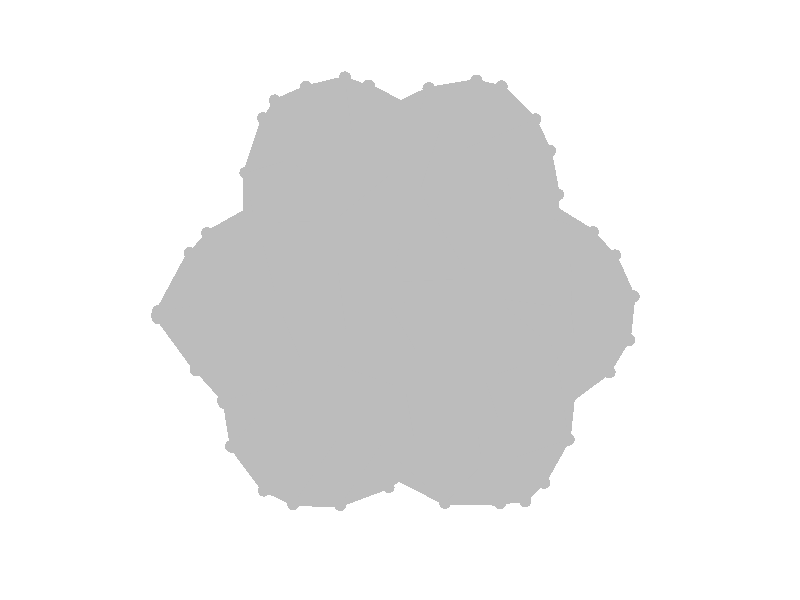 #include "colors.inc"
background { rgb <1, 1, 1> }
camera {location <6, 6, 6>up <0,1,0> right <-1.33,0,0> angle 18look_at <0, 0, 0> sky <0, 1, 0> }
sphere { <1.38778e-17, 0.289459, -0.402041>, 0.025 texture {  pigment { rgb <0.5, 0.5, 0.5> } } }
sphere { <-1.38778e-17, 0.10123, -0.512605>, 0.025 texture {  pigment { rgb <0.5, 0.5, 0.5> } } }
sphere { <3.46945e-18, 0.0505296, -0.0743995>, 0.025 texture {  pigment { rgb <0.5, 0.5, 0.5> } } }
sphere { <-1.38778e-17, -0.475481, 0.195143>, 0.025 texture {  pigment { rgb <0.5, 0.5, 0.5> } } }
sphere { <-1.38778e-17, -0.501213, 0.338548>, 0.025 texture {  pigment { rgb <0.5, 0.5, 0.5> } } }
sphere { <-1.38778e-17, -0.605998, 0.25138>, 0.025 texture {  pigment { rgb <0.5, 0.5, 0.5> } } }
sphere { <0, 0.339187, -0.630683>, 0.025 texture {  pigment { rgb <0.5, 0.5, 0.5> } } }
sphere { <1.38778e-17, 0.326882, -0.90252>, 0.025 texture {  pigment { rgb <0.5, 0.5, 0.5> } } }
sphere { <-2.77556e-17, 0.526731, -0.799665>, 0.025 texture {  pigment { rgb <0.5, 0.5, 0.5> } } }
sphere { <2.77556e-17, -0.497097, 0.0519043>, 0.025 texture {  pigment { rgb <0.5, 0.5, 0.5> } } }
sphere { <2.77556e-17, -0.652927, -0.238725>, 0.025 texture {  pigment { rgb <0.5, 0.5, 0.5> } } }
sphere { <-2.77556e-17, -0.371158, -0.259605>, 0.025 texture {  pigment { rgb <0.5, 0.5, 0.5> } } }
sphere { <2.77556e-17, 0.334805, 0.349456>, 0.025 texture {  pigment { rgb <0.5, 0.5, 0.5> } } }
sphere { <5.55112e-17, 0.562161, 0.363367>, 0.025 texture {  pigment { rgb <0.5, 0.5, 0.5> } } }
sphere { <0, 0.513451, 0.0354564>, 0.025 texture {  pigment { rgb <0.5, 0.5, 0.5> } } }
sphere { <0, 0.555747, -0.499573>, 0.025 texture {  pigment { rgb <0.5, 0.5, 0.5> } } }
sphere { <-6.93889e-18, 0.475046, -0.140802>, 0.025 texture {  pigment { rgb <0.5, 0.5, 0.5> } } }
sphere { <-5.55112e-17, -0.371326, -0.900659>, 0.025 texture {  pigment { rgb <0.5, 0.5, 0.5> } } }
sphere { <0, -0.216905, -0.760056>, 0.025 texture {  pigment { rgb <0.5, 0.5, 0.5> } } }
sphere { <0, -0.622733, -0.736156>, 0.025 texture {  pigment { rgb <0.5, 0.5, 0.5> } } }
sphere { <0, 0.651776, 0.706293>, 0.025 texture {  pigment { rgb <0.5, 0.5, 0.5> } } }
sphere { <3.46945e-18, 0.658572, 0.74287>, 0.025 texture {  pigment { rgb <0.5, 0.5, 0.5> } } }
sphere { <0, 0.676682, 0.728961>, 0.025 texture {  pigment { rgb <0.5, 0.5, 0.5> } } }
sphere { <-2.77556e-17, 0.922479, 0.302497>, 0.025 texture {  pigment { rgb <0.5, 0.5, 0.5> } } }
sphere { <0, 0.642678, 0.0332444>, 0.025 texture {  pigment { rgb <0.5, 0.5, 0.5> } } }
sphere { <1.38778e-17, -0.559279, 0.781939>, 0.025 texture {  pigment { rgb <0.5, 0.5, 0.5> } } }
sphere { <2.77556e-17, -0.725093, 0.624789>, 0.025 texture {  pigment { rgb <0.5, 0.5, 0.5> } } }
sphere { <6.93889e-18, 0.605805, -0.0651568>, 0.025 texture {  pigment { rgb <0.5, 0.5, 0.5> } } }
sphere { <6.93889e-18, 0.520668, -0.0471278>, 0.025 texture {  pigment { rgb <0.5, 0.5, 0.5> } } }
sphere { <0, -0.676498, 0.086106>, 0.025 texture {  pigment { rgb <0.5, 0.5, 0.5> } } }
sphere { <0, -0.955262, -0.14828>, 0.025 texture {  pigment { rgb <0.5, 0.5, 0.5> } } }
sphere { <-3.46945e-18, -0.0724555, 0.539984>, 0.025 texture {  pigment { rgb <0.5, 0.5, 0.5> } } }
sphere { <1.73472e-18, -0.0502663, 0.30289>, 0.025 texture {  pigment { rgb <0.5, 0.5, 0.5> } } }
sphere { <0, 0.0548673, 0.0509432>, 0.025 texture {  pigment { rgb <0.5, 0.5, 0.5> } } }
sphere { <1.04083e-17, -0.12701, 0.578973>, 0.025 texture {  pigment { rgb <0.5, 0.5, 0.5> } } }
sphere { <5.55112e-17, -0.553116, 0.158051>, 0.025 texture {  pigment { rgb <0.5, 0.5, 0.5> } } }
sphere { <-3.46945e-18, -0.120462, 0.0455063>, 0.025 texture {  pigment { rgb <0.5, 0.5, 0.5> } } }
sphere { <-3.46945e-18, -0.017685, -0.0219349>, 0.025 texture {  pigment { rgb <0.5, 0.5, 0.5> } } }
sphere { <0, -0.000181988, 0.0195995>, 0.025 texture {  pigment { rgb <0.5, 0.5, 0.5> } } }
sphere { <1.38778e-17, -0.224489, -0.944342>, 0.025 texture {  pigment { rgb <0.5, 0.5, 0.5> } } }
sphere { <0, 0.0751381, -0.967882>, 0.025 texture {  pigment { rgb <0.5, 0.5, 0.5> } } }
sphere { <0, 0.0281819, -0.693747>, 0.025 texture {  pigment { rgb <0.5, 0.5, 0.5> } } }
sphere { <0, 0.775134, -0.585228>, 0.025 texture {  pigment { rgb <0.5, 0.5, 0.5> } } }
sphere { <-1.38778e-17, -0.0957252, 0.564578>, 0.025 texture {  pigment { rgb <0.5, 0.5, 0.5> } } }
sphere { <3.46945e-17, -0.110743, 0.538972>, 0.025 texture {  pigment { rgb <0.5, 0.5, 0.5> } } }
sphere { <0, 0.0253386, -0.00308759>, 0.025 texture {  pigment { rgb <0.5, 0.5, 0.5> } } }
sphere { <0, 0.307801, 0.669171>, 0.025 texture {  pigment { rgb <0.5, 0.5, 0.5> } } }
sphere { <2.77556e-17, 0.265116, 0.924883>, 0.025 texture {  pigment { rgb <0.5, 0.5, 0.5> } } }
sphere { <-6.93889e-18, -0.809065, -0.547476>, 0.025 texture {  pigment { rgb <0.5, 0.5, 0.5> } } }
sphere { <6.93889e-18, -0.691597, -0.56267>, 0.025 texture {  pigment { rgb <0.5, 0.5, 0.5> } } }
sphere { <1.38778e-17, 0.864227, -0.433786>, 0.025 texture {  pigment { rgb <0.5, 0.5, 0.5> } } }
sphere { <0, -0.762913, -0.618259>, 0.025 texture {  pigment { rgb <0.5, 0.5, 0.5> } } }
sphere { <0, -0.238932, 0.943227>, 0.025 texture {  pigment { rgb <0.5, 0.5, 0.5> } } }
sphere { <1.38778e-17, -0.958376, 0.068828>, 0.025 texture {  pigment { rgb <0.5, 0.5, 0.5> } } }
sphere { <0, -0.888675, 0.357902>, 0.025 texture {  pigment { rgb <0.5, 0.5, 0.5> } } }
sphere { <0, 0.704235, 0.688382>, 0.025 texture {  pigment { rgb <0.5, 0.5, 0.5> } } }
sphere { <-1.73472e-17, -0.05496, 0.604666>, 0.025 texture {  pigment { rgb <0.5, 0.5, 0.5> } } }
sphere { <-1.38778e-17, -0.00642336, 0.967935>, 0.025 texture {  pigment { rgb <0.5, 0.5, 0.5> } } }
sphere { <0, -0.106977, -0.488707>, 0.025 texture {  pigment { rgb <0.5, 0.5, 0.5> } } }
sphere { <0, 0.558618, -0.0268404>, 0.025 texture {  pigment { rgb <0.5, 0.5, 0.5> } } }
sphere { <4.16334e-17, 0.949378, 0.138464>, 0.025 texture {  pigment { rgb <0.5, 0.5, 0.5> } } }
sphere { <-2.77556e-17, 0.941369, -0.160463>, 0.025 texture {  pigment { rgb <0.5, 0.5, 0.5> } } }
sphere { <-1.38778e-17, -0.0695227, -0.60406>, 0.025 texture {  pigment { rgb <0.5, 0.5, 0.5> } } }
cylinder { <1.38778e-17, 0.289459, -0.402041>, <-1.38778e-17, 0.10123, -0.512605>, 0.00545749 texture {  pigment { rgb <0.5, 0.5, 0.5> } } }
cylinder { <1.38778e-17, 0.289459, -0.402041>, <3.46945e-18, 0.0505296, -0.0743995>, 0.0101377 texture {  pigment { rgb <0.5, 0.5, 0.5> } } }
cylinder { <-1.38778e-17, 0.10123, -0.512605>, <3.46945e-18, 0.0505296, -0.0743995>, 0.0110282 texture {  pigment { rgb <0.5, 0.5, 0.5> } } }
cylinder { <-1.38778e-17, -0.475481, 0.195143>, <-1.38778e-17, -0.501213, 0.338548>, 0.00364241 texture {  pigment { rgb <0.5, 0.5, 0.5> } } }
cylinder { <-1.38778e-17, -0.475481, 0.195143>, <-1.38778e-17, -0.605998, 0.25138>, 0.00355296 texture {  pigment { rgb <0.5, 0.5, 0.5> } } }
cylinder { <-1.38778e-17, -0.501213, 0.338548>, <-1.38778e-17, -0.605998, 0.25138>, 0.00340756 texture {  pigment { rgb <0.5, 0.5, 0.5> } } }
cylinder { <0, 0.339187, -0.630683>, <1.38778e-17, 0.326882, -0.90252>, 0.00680289 texture {  pigment { rgb <0.5, 0.5, 0.5> } } }
cylinder { <0, 0.339187, -0.630683>, <-2.77556e-17, 0.526731, -0.799665>, 0.00631108 texture {  pigment { rgb <0.5, 0.5, 0.5> } } }
cylinder { <1.38778e-17, 0.326882, -0.90252>, <-2.77556e-17, 0.526731, -0.799665>, 0.00561911 texture {  pigment { rgb <0.5, 0.5, 0.5> } } }
cylinder { <2.77556e-17, -0.497097, 0.0519043>, <2.77556e-17, -0.652927, -0.238725>, 0.00824425 texture {  pigment { rgb <0.5, 0.5, 0.5> } } }
cylinder { <2.77556e-17, -0.497097, 0.0519043>, <-2.77556e-17, -0.371158, -0.259605>, 0.00840011 texture {  pigment { rgb <0.5, 0.5, 0.5> } } }
cylinder { <2.77556e-17, -0.652927, -0.238725>, <-2.77556e-17, -0.371158, -0.259605>, 0.00706353 texture {  pigment { rgb <0.5, 0.5, 0.5> } } }
cylinder { <2.77556e-17, 0.334805, 0.349456>, <5.55112e-17, 0.562161, 0.363367>, 0.00569454 texture {  pigment { rgb <0.5, 0.5, 0.5> } } }
cylinder { <2.77556e-17, 0.334805, 0.349456>, <0, 0.513451, 0.0354564>, 0.00903155 texture {  pigment { rgb <0.5, 0.5, 0.5> } } }
cylinder { <5.55112e-17, 0.562161, 0.363367>, <0, 0.513451, 0.0354564>, 0.00828772 texture {  pigment { rgb <0.5, 0.5, 0.5> } } }
cylinder { <1.38778e-17, 0.289459, -0.402041>, <0, 0.555747, -0.499573>, 0.00708969 texture {  pigment { rgb <0.5, 0.5, 0.5> } } }
cylinder { <1.38778e-17, 0.289459, -0.402041>, <-6.93889e-18, 0.475046, -0.140802>, 0.00801123 texture {  pigment { rgb <0.5, 0.5, 0.5> } } }
cylinder { <0, 0.555747, -0.499573>, <-6.93889e-18, 0.475046, -0.140802>, 0.00919338 texture {  pigment { rgb <0.5, 0.5, 0.5> } } }
cylinder { <-5.55112e-17, -0.371326, -0.900659>, <0, -0.216905, -0.760056>, 0.00522106 texture {  pigment { rgb <0.5, 0.5, 0.5> } } }
cylinder { <-5.55112e-17, -0.371326, -0.900659>, <0, -0.622733, -0.736156>, 0.00751111 texture {  pigment { rgb <0.5, 0.5, 0.5> } } }
cylinder { <0, -0.216905, -0.760056>, <0, -0.622733, -0.736156>, 0.0101633 texture {  pigment { rgb <0.5, 0.5, 0.5> } } }
cylinder { <0, 0.651776, 0.706293>, <3.46945e-18, 0.658572, 0.74287>, 0.000930074 texture {  pigment { rgb <0.5, 0.5, 0.5> } } }
cylinder { <0, 0.651776, 0.706293>, <0, 0.676682, 0.728961>, 0.000841918 texture {  pigment { rgb <0.5, 0.5, 0.5> } } }
cylinder { <3.46945e-18, 0.658572, 0.74287>, <0, 0.676682, 0.728961>, 0.000570872 texture {  pigment { rgb <0.5, 0.5, 0.5> } } }
cylinder { <-2.77556e-17, 0.922479, 0.302497>, <0, 0.642678, 0.0332444>, 0.00970778 texture {  pigment { rgb <0.5, 0.5, 0.5> } } }
cylinder { <5.55112e-17, 0.562161, 0.363367>, <-2.77556e-17, 0.922479, 0.302497>, 0.00913558 texture {  pigment { rgb <0.5, 0.5, 0.5> } } }
cylinder { <0, 0.513451, 0.0354564>, <0, 0.642678, 0.0332444>, 0.00323114 texture {  pigment { rgb <0.5, 0.5, 0.5> } } }
cylinder { <1.38778e-17, -0.559279, 0.781939>, <2.77556e-17, -0.725093, 0.624789>, 0.0057113 texture {  pigment { rgb <0.5, 0.5, 0.5> } } }
cylinder { <-1.38778e-17, -0.501213, 0.338548>, <1.38778e-17, -0.559279, 0.781939>, 0.0111794 texture {  pigment { rgb <0.5, 0.5, 0.5> } } }
cylinder { <-1.38778e-17, -0.605998, 0.25138>, <2.77556e-17, -0.725093, 0.624789>, 0.00979852 texture {  pigment { rgb <0.5, 0.5, 0.5> } } }
cylinder { <-6.93889e-18, 0.475046, -0.140802>, <6.93889e-18, 0.605805, -0.0651568>, 0.00377658 texture {  pigment { rgb <0.5, 0.5, 0.5> } } }
cylinder { <-6.93889e-18, 0.475046, -0.140802>, <6.93889e-18, 0.520668, -0.0471278>, 0.00260483 texture {  pigment { rgb <0.5, 0.5, 0.5> } } }
cylinder { <6.93889e-18, 0.605805, -0.0651568>, <6.93889e-18, 0.520668, -0.0471278>, 0.00217562 texture {  pigment { rgb <0.5, 0.5, 0.5> } } }
cylinder { <2.77556e-17, -0.497097, 0.0519043>, <0, -0.676498, 0.086106>, 0.00456579 texture {  pigment { rgb <0.5, 0.5, 0.5> } } }
cylinder { <2.77556e-17, -0.652927, -0.238725>, <0, -0.955262, -0.14828>, 0.00788936 texture {  pigment { rgb <0.5, 0.5, 0.5> } } }
cylinder { <0, -0.676498, 0.086106>, <0, -0.955262, -0.14828>, 0.00910518 texture {  pigment { rgb <0.5, 0.5, 0.5> } } }
cylinder { <-3.46945e-18, -0.0724555, 0.539984>, <1.73472e-18, -0.0502663, 0.30289>, 0.00595325 texture {  pigment { rgb <0.5, 0.5, 0.5> } } }
cylinder { <2.77556e-17, 0.334805, 0.349456>, <0, 0.0548673, 0.0509432>, 0.0102309 texture {  pigment { rgb <0.5, 0.5, 0.5> } } }
cylinder { <2.77556e-17, 0.334805, 0.349456>, <-3.46945e-18, -0.0724555, 0.539984>, 0.0112406 texture {  pigment { rgb <0.5, 0.5, 0.5> } } }
cylinder { <1.73472e-18, -0.0502663, 0.30289>, <0, 0.0548673, 0.0509432>, 0.00682507 texture {  pigment { rgb <0.5, 0.5, 0.5> } } }
cylinder { <-1.38778e-17, -0.501213, 0.338548>, <1.04083e-17, -0.12701, 0.578973>, 0.0111196 texture {  pigment { rgb <0.5, 0.5, 0.5> } } }
cylinder { <1.38778e-17, -0.559279, 0.781939>, <1.04083e-17, -0.12701, 0.578973>, 0.0119387 texture {  pigment { rgb <0.5, 0.5, 0.5> } } }
cylinder { <-1.38778e-17, -0.475481, 0.195143>, <5.55112e-17, -0.553116, 0.158051>, 0.00215103 texture {  pigment { rgb <0.5, 0.5, 0.5> } } }
cylinder { <2.77556e-17, -0.497097, 0.0519043>, <5.55112e-17, -0.553116, 0.158051>, 0.00300055 texture {  pigment { rgb <0.5, 0.5, 0.5> } } }
cylinder { <-1.38778e-17, -0.475481, 0.195143>, <2.77556e-17, -0.497097, 0.0519043>, 0.00362151 texture {  pigment { rgb <0.5, 0.5, 0.5> } } }
cylinder { <-3.46945e-18, -0.120462, 0.0455063>, <-3.46945e-18, -0.017685, -0.0219349>, 0.00307322 texture {  pigment { rgb <0.5, 0.5, 0.5> } } }
cylinder { <-3.46945e-18, -0.120462, 0.0455063>, <0, -0.000181988, 0.0195995>, 0.00307597 texture {  pigment { rgb <0.5, 0.5, 0.5> } } }
cylinder { <-3.46945e-18, -0.017685, -0.0219349>, <0, -0.000181988, 0.0195995>, 0.00112679 texture {  pigment { rgb <0.5, 0.5, 0.5> } } }
cylinder { <-1.38778e-17, -0.605998, 0.25138>, <5.55112e-17, -0.553116, 0.158051>, 0.00268175 texture {  pigment { rgb <0.5, 0.5, 0.5> } } }
cylinder { <0, -0.216905, -0.760056>, <1.38778e-17, -0.224489, -0.944342>, 0.00461104 texture {  pigment { rgb <0.5, 0.5, 0.5> } } }
cylinder { <0, 0.0751381, -0.967882>, <0, 0.0281819, -0.693747>, 0.00695318 texture {  pigment { rgb <0.5, 0.5, 0.5> } } }
cylinder { <1.38778e-17, -0.224489, -0.944342>, <0, 0.0751381, -0.967882>, 0.00751377 texture {  pigment { rgb <0.5, 0.5, 0.5> } } }
cylinder { <0, -0.216905, -0.760056>, <0, 0.0281819, -0.693747>, 0.00634746 texture {  pigment { rgb <0.5, 0.5, 0.5> } } }
cylinder { <0, 0.339187, -0.630683>, <0, 0.555747, -0.499573>, 0.00632891 texture {  pigment { rgb <0.5, 0.5, 0.5> } } }
cylinder { <-2.77556e-17, 0.526731, -0.799665>, <0, 0.775134, -0.585228>, 0.00820394 texture {  pigment { rgb <0.5, 0.5, 0.5> } } }
cylinder { <0, 0.555747, -0.499573>, <0, 0.775134, -0.585228>, 0.00588787 texture {  pigment { rgb <0.5, 0.5, 0.5> } } }
cylinder { <-1.38778e-17, -0.0957252, 0.564578>, <3.46945e-17, -0.110743, 0.538972>, 0.000742129 texture {  pigment { rgb <0.5, 0.5, 0.5> } } }
cylinder { <-3.46945e-18, -0.0724555, 0.539984>, <-1.38778e-17, -0.0957252, 0.564578>, 0.000846432 texture {  pigment { rgb <0.5, 0.5, 0.5> } } }
cylinder { <-3.46945e-18, -0.0724555, 0.539984>, <3.46945e-17, -0.110743, 0.538972>, 0.000957526 texture {  pigment { rgb <0.5, 0.5, 0.5> } } }
cylinder { <0, -0.676498, 0.086106>, <5.55112e-17, -0.553116, 0.158051>, 0.00357063 texture {  pigment { rgb <0.5, 0.5, 0.5> } } }
cylinder { <-1.38778e-17, -0.605998, 0.25138>, <0, -0.676498, 0.086106>, 0.00449206 texture {  pigment { rgb <0.5, 0.5, 0.5> } } }
cylinder { <-5.55112e-17, -0.371326, -0.900659>, <1.38778e-17, -0.224489, -0.944342>, 0.00382992 texture {  pigment { rgb <0.5, 0.5, 0.5> } } }
cylinder { <0, 0.513451, 0.0354564>, <0, 0.0548673, 0.0509432>, 0.0114711 texture {  pigment { rgb <0.5, 0.5, 0.5> } } }
cylinder { <6.93889e-18, 0.520668, -0.0471278>, <0, 0.0253386, -0.00308759>, 0.0124321 texture {  pigment { rgb <0.5, 0.5, 0.5> } } }
cylinder { <0, 0.513451, 0.0354564>, <6.93889e-18, 0.520668, -0.0471278>, 0.00207247 texture {  pigment { rgb <0.5, 0.5, 0.5> } } }
cylinder { <0, 0.0548673, 0.0509432>, <0, 0.0253386, -0.00308759>, 0.00153933 texture {  pigment { rgb <0.5, 0.5, 0.5> } } }
cylinder { <0, 0.651776, 0.706293>, <0, 0.307801, 0.669171>, 0.00864931 texture {  pigment { rgb <0.5, 0.5, 0.5> } } }
cylinder { <3.46945e-18, 0.658572, 0.74287>, <2.77556e-17, 0.265116, 0.924883>, 0.0108379 texture {  pigment { rgb <0.5, 0.5, 0.5> } } }
cylinder { <0, 0.307801, 0.669171>, <2.77556e-17, 0.265116, 0.924883>, 0.00648126 texture {  pigment { rgb <0.5, 0.5, 0.5> } } }
cylinder { <0, 0.0548673, 0.0509432>, <0, -0.000181988, 0.0195995>, 0.00158368 texture {  pigment { rgb <0.5, 0.5, 0.5> } } }
cylinder { <0, -0.000181988, 0.0195995>, <0, 0.0253386, -0.00308759>, 0.000853669 texture {  pigment { rgb <0.5, 0.5, 0.5> } } }
cylinder { <2.77556e-17, -0.652927, -0.238725>, <-6.93889e-18, -0.809065, -0.547476>, 0.00864965 texture {  pigment { rgb <0.5, 0.5, 0.5> } } }
cylinder { <-2.77556e-17, -0.371158, -0.259605>, <6.93889e-18, -0.691597, -0.56267>, 0.0110264 texture {  pigment { rgb <0.5, 0.5, 0.5> } } }
cylinder { <-6.93889e-18, -0.809065, -0.547476>, <6.93889e-18, -0.691597, -0.56267>, 0.00296117 texture {  pigment { rgb <0.5, 0.5, 0.5> } } }
cylinder { <0, 0.555747, -0.499573>, <1.38778e-17, 0.864227, -0.433786>, 0.00788542 texture {  pigment { rgb <0.5, 0.5, 0.5> } } }
cylinder { <0, 0.775134, -0.585228>, <1.38778e-17, 0.864227, -0.433786>, 0.00439262 texture {  pigment { rgb <0.5, 0.5, 0.5> } } }
cylinder { <1.04083e-17, -0.12701, 0.578973>, <-1.38778e-17, -0.0957252, 0.564578>, 0.000860938 texture {  pigment { rgb <0.5, 0.5, 0.5> } } }
cylinder { <1.04083e-17, -0.12701, 0.578973>, <3.46945e-17, -0.110743, 0.538972>, 0.00107955 texture {  pigment { rgb <0.5, 0.5, 0.5> } } }
cylinder { <2.77556e-17, -0.497097, 0.0519043>, <-3.46945e-18, -0.120462, 0.0455063>, 0.00941723 texture {  pigment { rgb <0.5, 0.5, 0.5> } } }
cylinder { <-2.77556e-17, -0.371158, -0.259605>, <-3.46945e-18, -0.017685, -0.0219349>, 0.0106487 texture {  pigment { rgb <0.5, 0.5, 0.5> } } }
cylinder { <0, -0.622733, -0.736156>, <6.93889e-18, -0.691597, -0.56267>, 0.00466634 texture {  pigment { rgb <0.5, 0.5, 0.5> } } }
cylinder { <0, -0.622733, -0.736156>, <0, -0.762913, -0.618259>, 0.00457917 texture {  pigment { rgb <0.5, 0.5, 0.5> } } }
cylinder { <6.93889e-18, -0.691597, -0.56267>, <0, -0.762913, -0.618259>, 0.00226056 texture {  pigment { rgb <0.5, 0.5, 0.5> } } }
cylinder { <0, -0.955262, -0.14828>, <-6.93889e-18, -0.809065, -0.547476>, 0.0106281 texture {  pigment { rgb <0.5, 0.5, 0.5> } } }
cylinder { <1.38778e-17, 0.289459, -0.402041>, <0, 0.339187, -0.630683>, 0.0058497 texture {  pigment { rgb <0.5, 0.5, 0.5> } } }
cylinder { <1.04083e-17, -0.12701, 0.578973>, <0, -0.238932, 0.943227>, 0.00952653 texture {  pigment { rgb <0.5, 0.5, 0.5> } } }
cylinder { <1.38778e-17, -0.559279, 0.781939>, <0, -0.238932, 0.943227>, 0.00896648 texture {  pigment { rgb <0.5, 0.5, 0.5> } } }
cylinder { <0, -0.676498, 0.086106>, <1.38778e-17, -0.958376, 0.068828>, 0.00706018 texture {  pigment { rgb <0.5, 0.5, 0.5> } } }
cylinder { <0, -0.955262, -0.14828>, <1.38778e-17, -0.958376, 0.068828>, 0.00542827 texture {  pigment { rgb <0.5, 0.5, 0.5> } } }
cylinder { <-1.38778e-17, -0.605998, 0.25138>, <0, -0.888675, 0.357902>, 0.00755202 texture {  pigment { rgb <0.5, 0.5, 0.5> } } }
cylinder { <2.77556e-17, -0.725093, 0.624789>, <0, -0.888675, 0.357902>, 0.00782575 texture {  pigment { rgb <0.5, 0.5, 0.5> } } }
cylinder { <3.46945e-18, 0.0505296, -0.0743995>, <-6.93889e-18, 0.475046, -0.140802>, 0.010742 texture {  pigment { rgb <0.5, 0.5, 0.5> } } }
cylinder { <-3.46945e-18, -0.017685, -0.0219349>, <0, 0.0253386, -0.00308759>, 0.00117427 texture {  pigment { rgb <0.5, 0.5, 0.5> } } }
cylinder { <0, 0.651776, 0.706293>, <0, 0.704235, 0.688382>, 0.0013858 texture {  pigment { rgb <0.5, 0.5, 0.5> } } }
cylinder { <0, 0.676682, 0.728961>, <0, 0.704235, 0.688382>, 0.00122623 texture {  pigment { rgb <0.5, 0.5, 0.5> } } }
cylinder { <3.46945e-18, 0.0505296, -0.0743995>, <-3.46945e-18, -0.017685, -0.0219349>, 0.00215142 texture {  pigment { rgb <0.5, 0.5, 0.5> } } }
cylinder { <3.46945e-18, 0.0505296, -0.0743995>, <0, 0.0253386, -0.00308759>, 0.00189076 texture {  pigment { rgb <0.5, 0.5, 0.5> } } }
cylinder { <-1.73472e-17, -0.05496, 0.604666>, <-1.38778e-17, -0.00642336, 0.967935>, 0.00916242 texture {  pigment { rgb <0.5, 0.5, 0.5> } } }
cylinder { <2.77556e-17, 0.265116, 0.924883>, <-1.73472e-17, -0.05496, 0.604666>, 0.0113189 texture {  pigment { rgb <0.5, 0.5, 0.5> } } }
cylinder { <2.77556e-17, 0.265116, 0.924883>, <-1.38778e-17, -0.00642336, 0.967935>, 0.00687328 texture {  pigment { rgb <0.5, 0.5, 0.5> } } }
cylinder { <1.38778e-17, -0.958376, 0.068828>, <0, -0.888675, 0.357902>, 0.00743397 texture {  pigment { rgb <0.5, 0.5, 0.5> } } }
cylinder { <-3.46945e-18, -0.017685, -0.0219349>, <0, -0.106977, -0.488707>, 0.0118809 texture {  pigment { rgb <0.5, 0.5, 0.5> } } }
cylinder { <-1.38778e-17, 0.10123, -0.512605>, <0, -0.106977, -0.488707>, 0.00523936 texture {  pigment { rgb <0.5, 0.5, 0.5> } } }
cylinder { <0, 0.642678, 0.0332444>, <0, 0.558618, -0.0268404>, 0.00258315 texture {  pigment { rgb <0.5, 0.5, 0.5> } } }
cylinder { <0, 0.513451, 0.0354564>, <0, 0.558618, -0.0268404>, 0.00192369 texture {  pigment { rgb <0.5, 0.5, 0.5> } } }
cylinder { <6.93889e-18, -0.691597, -0.56267>, <0, -0.106977, -0.488707>, 0.014732 texture {  pigment { rgb <0.5, 0.5, 0.5> } } }
cylinder { <0, -0.216905, -0.760056>, <0, -0.106977, -0.488707>, 0.00731927 texture {  pigment { rgb <0.5, 0.5, 0.5> } } }
cylinder { <1.73472e-18, -0.0502663, 0.30289>, <-3.46945e-18, -0.120462, 0.0455063>, 0.00666962 texture {  pigment { rgb <0.5, 0.5, 0.5> } } }
cylinder { <1.73472e-18, -0.0502663, 0.30289>, <0, -0.000181988, 0.0195995>, 0.00719211 texture {  pigment { rgb <0.5, 0.5, 0.5> } } }
cylinder { <-1.38778e-17, -0.0957252, 0.564578>, <-1.73472e-17, -0.05496, 0.604666>, 0.00142935 texture {  pigment { rgb <0.5, 0.5, 0.5> } } }
cylinder { <1.04083e-17, -0.12701, 0.578973>, <-1.73472e-17, -0.05496, 0.604666>, 0.00191235 texture {  pigment { rgb <0.5, 0.5, 0.5> } } }
cylinder { <-2.77556e-17, -0.371158, -0.259605>, <0, -0.106977, -0.488707>, 0.0087421 texture {  pigment { rgb <0.5, 0.5, 0.5> } } }
cylinder { <0, 0.642678, 0.0332444>, <6.93889e-18, 0.605805, -0.0651568>, 0.00262708 texture {  pigment { rgb <0.5, 0.5, 0.5> } } }
cylinder { <6.93889e-18, 0.605805, -0.0651568>, <0, 0.558618, -0.0268404>, 0.0015196 texture {  pigment { rgb <0.5, 0.5, 0.5> } } }
cylinder { <-1.38778e-17, -0.475481, 0.195143>, <3.46945e-17, -0.110743, 0.538972>, 0.0125313 texture {  pigment { rgb <0.5, 0.5, 0.5> } } }
cylinder { <-2.77556e-17, 0.922479, 0.302497>, <0, 0.704235, 0.688382>, 0.0110831 texture {  pigment { rgb <0.5, 0.5, 0.5> } } }
cylinder { <5.55112e-17, 0.562161, 0.363367>, <0, 0.651776, 0.706293>, 0.00886105 texture {  pigment { rgb <0.5, 0.5, 0.5> } } }
cylinder { <2.77556e-17, 0.334805, 0.349456>, <0, 0.651776, 0.706293>, 0.0119322 texture {  pigment { rgb <0.5, 0.5, 0.5> } } }
cylinder { <-2.77556e-17, 0.922479, 0.302497>, <4.16334e-17, 0.949378, 0.138464>, 0.0041556 texture {  pigment { rgb <0.5, 0.5, 0.5> } } }
cylinder { <0, 0.642678, 0.0332444>, <4.16334e-17, 0.949378, 0.138464>, 0.00810617 texture {  pigment { rgb <0.5, 0.5, 0.5> } } }
cylinder { <1.38778e-17, 0.864227, -0.433786>, <-2.77556e-17, 0.941369, -0.160463>, 0.00710002 texture {  pigment { rgb <0.5, 0.5, 0.5> } } }
cylinder { <6.93889e-18, 0.605805, -0.0651568>, <-2.77556e-17, 0.941369, -0.160463>, 0.00872091 texture {  pigment { rgb <0.5, 0.5, 0.5> } } }
cylinder { <6.93889e-18, 0.605805, -0.0651568>, <1.38778e-17, 0.864227, -0.433786>, 0.0112547 texture {  pigment { rgb <0.5, 0.5, 0.5> } } }
cylinder { <4.16334e-17, 0.949378, 0.138464>, <-2.77556e-17, 0.941369, -0.160463>, 0.00747587 texture {  pigment { rgb <0.5, 0.5, 0.5> } } }
cylinder { <0, -0.238932, 0.943227>, <-1.38778e-17, -0.00642336, 0.967935>, 0.00584543 texture {  pigment { rgb <0.5, 0.5, 0.5> } } }
cylinder { <-6.93889e-18, -0.809065, -0.547476>, <0, -0.762913, -0.618259>, 0.00211249 texture {  pigment { rgb <0.5, 0.5, 0.5> } } }
cylinder { <6.93889e-18, 0.520668, -0.0471278>, <0, 0.558618, -0.0268404>, 0.00107582 texture {  pigment { rgb <0.5, 0.5, 0.5> } } }
cylinder { <-3.46945e-18, -0.0724555, 0.539984>, <-1.73472e-17, -0.05496, 0.604666>, 0.00167515 texture {  pigment { rgb <0.5, 0.5, 0.5> } } }
cylinder { <0, 0.307801, 0.669171>, <-1.73472e-17, -0.05496, 0.604666>, 0.00921129 texture {  pigment { rgb <0.5, 0.5, 0.5> } } }
cylinder { <2.77556e-17, 0.334805, 0.349456>, <0, 0.307801, 0.669171>, 0.00802133 texture {  pigment { rgb <0.5, 0.5, 0.5> } } }
cylinder { <-1.38778e-17, 0.10123, -0.512605>, <0, 0.339187, -0.630683>, 0.00664107 texture {  pigment { rgb <0.5, 0.5, 0.5> } } }
cylinder { <-1.38778e-17, 0.10123, -0.512605>, <0, 0.0281819, -0.693747>, 0.00488291 texture {  pigment { rgb <0.5, 0.5, 0.5> } } }
cylinder { <0, 0.0281819, -0.693747>, <0, -0.106977, -0.488707>, 0.0061395 texture {  pigment { rgb <0.5, 0.5, 0.5> } } }
cylinder { <1.38778e-17, 0.326882, -0.90252>, <0, 0.0281819, -0.693747>, 0.0091107 texture {  pigment { rgb <0.5, 0.5, 0.5> } } }
cylinder { <1.38778e-17, 0.326882, -0.90252>, <0, 0.0751381, -0.967882>, 0.00650225 texture {  pigment { rgb <0.5, 0.5, 0.5> } } }
cylinder { <0, 0.0281819, -0.693747>, <-1.38778e-17, -0.0695227, -0.60406>, 0.00331567 texture {  pigment { rgb <0.5, 0.5, 0.5> } } }
cylinder { <0, -0.106977, -0.488707>, <-1.38778e-17, -0.0695227, -0.60406>, 0.00303205 texture {  pigment { rgb <0.5, 0.5, 0.5> } } }
cylinder { <0, -0.216905, -0.760056>, <-1.38778e-17, -0.0695227, -0.60406>, 0.00536517 texture {  pigment { rgb <0.5, 0.5, 0.5> } } }
cylinder { <-1.38778e-17, -0.475481, 0.195143>, <-3.46945e-18, -0.120462, 0.0455063>, 0.00963162 texture {  pigment { rgb <0.5, 0.5, 0.5> } } }
cylinder { <1.73472e-18, -0.0502663, 0.30289>, <3.46945e-17, -0.110743, 0.538972>, 0.00609261 texture {  pigment { rgb <0.5, 0.5, 0.5> } } }
mesh2 {
vertex_vectors { 300, 
<1.38778e-17, 0.289459, -0.402041>, 
<-1.38778e-17, 0.10123, -0.512605>, 
<3.46945e-18, 0.0505296, -0.0743995>, 
<-1.38778e-17, -0.475481, 0.195143>, 
<-1.38778e-17, -0.501213, 0.338548>, 
<-1.38778e-17, -0.605998, 0.25138>, 
<0, 0.339187, -0.630683>, 
<1.38778e-17, 0.326882, -0.90252>, 
<-2.77556e-17, 0.526731, -0.799665>, 
<2.77556e-17, -0.497097, 0.0519043>, 
<2.77556e-17, -0.652927, -0.238725>, 
<-2.77556e-17, -0.371158, -0.259605>, 
<2.77556e-17, 0.334805, 0.349456>, 
<5.55112e-17, 0.562161, 0.363367>, 
<0, 0.513451, 0.0354564>, 
<1.38778e-17, 0.289459, -0.402041>, 
<0, 0.555747, -0.499573>, 
<-6.93889e-18, 0.475046, -0.140802>, 
<-5.55112e-17, -0.371326, -0.900659>, 
<0, -0.216905, -0.760056>, 
<0, -0.622733, -0.736156>, 
<0, 0.651776, 0.706293>, 
<3.46945e-18, 0.658572, 0.74287>, 
<0, 0.676682, 0.728961>, 
<5.55112e-17, 0.562161, 0.363367>, 
<0, 0.513451, 0.0354564>, 
<0, 0.642678, 0.0332444>, 
<5.55112e-17, 0.562161, 0.363367>, 
<-2.77556e-17, 0.922479, 0.302497>, 
<0, 0.642678, 0.0332444>, 
<-1.38778e-17, -0.501213, 0.338548>, 
<-1.38778e-17, -0.605998, 0.25138>, 
<2.77556e-17, -0.725093, 0.624789>, 
<-1.38778e-17, -0.501213, 0.338548>, 
<1.38778e-17, -0.559279, 0.781939>, 
<2.77556e-17, -0.725093, 0.624789>, 
<-6.93889e-18, 0.475046, -0.140802>, 
<6.93889e-18, 0.605805, -0.0651568>, 
<6.93889e-18, 0.520668, -0.0471278>, 
<2.77556e-17, -0.652927, -0.238725>, 
<0, -0.676498, 0.086106>, 
<0, -0.955262, -0.14828>, 
<2.77556e-17, -0.497097, 0.0519043>, 
<2.77556e-17, -0.652927, -0.238725>, 
<0, -0.676498, 0.086106>, 
<2.77556e-17, 0.334805, 0.349456>, 
<1.73472e-18, -0.0502663, 0.30289>, 
<0, 0.0548673, 0.0509432>, 
<2.77556e-17, 0.334805, 0.349456>, 
<-3.46945e-18, -0.0724555, 0.539984>, 
<1.73472e-18, -0.0502663, 0.30289>, 
<-1.38778e-17, -0.501213, 0.338548>, 
<1.38778e-17, -0.559279, 0.781939>, 
<1.04083e-17, -0.12701, 0.578973>, 
<-1.38778e-17, -0.475481, 0.195143>, 
<2.77556e-17, -0.497097, 0.0519043>, 
<5.55112e-17, -0.553116, 0.158051>, 
<-3.46945e-18, -0.120462, 0.0455063>, 
<-3.46945e-18, -0.017685, -0.0219349>, 
<0, -0.000181988, 0.0195995>, 
<-1.38778e-17, -0.475481, 0.195143>, 
<-1.38778e-17, -0.605998, 0.25138>, 
<5.55112e-17, -0.553116, 0.158051>, 
<0, -0.216905, -0.760056>, 
<1.38778e-17, -0.224489, -0.944342>, 
<0, 0.0751381, -0.967882>, 
<0, -0.216905, -0.760056>, 
<0, 0.0751381, -0.967882>, 
<0, 0.0281819, -0.693747>, 
<0, 0.339187, -0.630683>, 
<-2.77556e-17, 0.526731, -0.799665>, 
<0, 0.555747, -0.499573>, 
<-2.77556e-17, 0.526731, -0.799665>, 
<0, 0.555747, -0.499573>, 
<0, 0.775134, -0.585228>, 
<-3.46945e-18, -0.0724555, 0.539984>, 
<-1.38778e-17, -0.0957252, 0.564578>, 
<3.46945e-17, -0.110743, 0.538972>, 
<-1.38778e-17, -0.605998, 0.25138>, 
<0, -0.676498, 0.086106>, 
<5.55112e-17, -0.553116, 0.158051>, 
<-5.55112e-17, -0.371326, -0.900659>, 
<0, -0.216905, -0.760056>, 
<1.38778e-17, -0.224489, -0.944342>, 
<0, 0.513451, 0.0354564>, 
<6.93889e-18, 0.520668, -0.0471278>, 
<0, 0.0548673, 0.0509432>, 
<6.93889e-18, 0.520668, -0.0471278>, 
<0, 0.0548673, 0.0509432>, 
<0, 0.0253386, -0.00308759>, 
<0, 0.651776, 0.706293>, 
<3.46945e-18, 0.658572, 0.74287>, 
<0, 0.307801, 0.669171>, 
<3.46945e-18, 0.658572, 0.74287>, 
<0, 0.307801, 0.669171>, 
<2.77556e-17, 0.265116, 0.924883>, 
<0, 0.0548673, 0.0509432>, 
<0, -0.000181988, 0.0195995>, 
<0, 0.0253386, -0.00308759>, 
<2.77556e-17, -0.652927, -0.238725>, 
<-6.93889e-18, -0.809065, -0.547476>, 
<6.93889e-18, -0.691597, -0.56267>, 
<2.77556e-17, -0.652927, -0.238725>, 
<-2.77556e-17, -0.371158, -0.259605>, 
<6.93889e-18, -0.691597, -0.56267>, 
<0, 0.555747, -0.499573>, 
<0, 0.775134, -0.585228>, 
<1.38778e-17, 0.864227, -0.433786>, 
<1.04083e-17, -0.12701, 0.578973>, 
<-1.38778e-17, -0.0957252, 0.564578>, 
<3.46945e-17, -0.110743, 0.538972>, 
<2.77556e-17, -0.497097, 0.0519043>, 
<0, -0.676498, 0.086106>, 
<5.55112e-17, -0.553116, 0.158051>, 
<2.77556e-17, -0.497097, 0.0519043>, 
<-2.77556e-17, -0.371158, -0.259605>, 
<-3.46945e-18, -0.120462, 0.0455063>, 
<-2.77556e-17, -0.371158, -0.259605>, 
<-3.46945e-18, -0.120462, 0.0455063>, 
<-3.46945e-18, -0.017685, -0.0219349>, 
<0, -0.622733, -0.736156>, 
<6.93889e-18, -0.691597, -0.56267>, 
<0, -0.762913, -0.618259>, 
<2.77556e-17, -0.652927, -0.238725>, 
<0, -0.955262, -0.14828>, 
<-6.93889e-18, -0.809065, -0.547476>, 
<1.38778e-17, 0.289459, -0.402041>, 
<0, 0.339187, -0.630683>, 
<0, 0.555747, -0.499573>, 
<1.38778e-17, -0.559279, 0.781939>, 
<1.04083e-17, -0.12701, 0.578973>, 
<0, -0.238932, 0.943227>, 
<0, -0.676498, 0.086106>, 
<0, -0.955262, -0.14828>, 
<1.38778e-17, -0.958376, 0.068828>, 
<-1.38778e-17, -0.605998, 0.25138>, 
<2.77556e-17, -0.725093, 0.624789>, 
<0, -0.888675, 0.357902>, 
<1.38778e-17, 0.289459, -0.402041>, 
<3.46945e-18, 0.0505296, -0.0743995>, 
<-6.93889e-18, 0.475046, -0.140802>, 
<-3.46945e-18, -0.017685, -0.0219349>, 
<0, -0.000181988, 0.0195995>, 
<0, 0.0253386, -0.00308759>, 
<0, 0.651776, 0.706293>, 
<0, 0.676682, 0.728961>, 
<0, 0.704235, 0.688382>, 
<3.46945e-18, 0.0505296, -0.0743995>, 
<-3.46945e-18, -0.017685, -0.0219349>, 
<0, 0.0253386, -0.00308759>, 
<2.77556e-17, 0.265116, 0.924883>, 
<-1.73472e-17, -0.05496, 0.604666>, 
<-1.38778e-17, -0.00642336, 0.967935>, 
<0, -0.676498, 0.086106>, 
<1.38778e-17, -0.958376, 0.068828>, 
<0, -0.888675, 0.357902>, 
<-1.38778e-17, -0.605998, 0.25138>, 
<0, -0.676498, 0.086106>, 
<0, -0.888675, 0.357902>, 
<-1.38778e-17, 0.10123, -0.512605>, 
<3.46945e-18, 0.0505296, -0.0743995>, 
<0, -0.106977, -0.488707>, 
<3.46945e-18, 0.0505296, -0.0743995>, 
<-3.46945e-18, -0.017685, -0.0219349>, 
<0, -0.106977, -0.488707>, 
<0, 0.513451, 0.0354564>, 
<0, 0.642678, 0.0332444>, 
<0, 0.558618, -0.0268404>, 
<0, -0.216905, -0.760056>, 
<0, -0.622733, -0.736156>, 
<6.93889e-18, -0.691597, -0.56267>, 
<0, -0.216905, -0.760056>, 
<6.93889e-18, -0.691597, -0.56267>, 
<0, -0.106977, -0.488707>, 
<1.73472e-18, -0.0502663, 0.30289>, 
<-3.46945e-18, -0.120462, 0.0455063>, 
<0, -0.000181988, 0.0195995>, 
<1.04083e-17, -0.12701, 0.578973>, 
<-1.38778e-17, -0.0957252, 0.564578>, 
<-1.73472e-17, -0.05496, 0.604666>, 
<2.77556e-17, 0.334805, 0.349456>, 
<0, 0.513451, 0.0354564>, 
<0, 0.0548673, 0.0509432>, 
<3.46945e-18, 0.0505296, -0.0743995>, 
<-6.93889e-18, 0.475046, -0.140802>, 
<6.93889e-18, 0.520668, -0.0471278>, 
<3.46945e-18, 0.0505296, -0.0743995>, 
<6.93889e-18, 0.520668, -0.0471278>, 
<0, 0.0253386, -0.00308759>, 
<-2.77556e-17, -0.371158, -0.259605>, 
<-3.46945e-18, -0.017685, -0.0219349>, 
<0, -0.106977, -0.488707>, 
<0, 0.642678, 0.0332444>, 
<6.93889e-18, 0.605805, -0.0651568>, 
<0, 0.558618, -0.0268404>, 
<-1.38778e-17, -0.475481, 0.195143>, 
<-1.38778e-17, -0.501213, 0.338548>, 
<3.46945e-17, -0.110743, 0.538972>, 
<-1.38778e-17, -0.501213, 0.338548>, 
<1.04083e-17, -0.12701, 0.578973>, 
<3.46945e-17, -0.110743, 0.538972>, 
<1.73472e-18, -0.0502663, 0.30289>, 
<0, 0.0548673, 0.0509432>, 
<0, -0.000181988, 0.0195995>, 
<5.55112e-17, 0.562161, 0.363367>, 
<-2.77556e-17, 0.922479, 0.302497>, 
<0, 0.704235, 0.688382>, 
<5.55112e-17, 0.562161, 0.363367>, 
<0, 0.651776, 0.706293>, 
<0, 0.704235, 0.688382>, 
<2.77556e-17, 0.334805, 0.349456>, 
<5.55112e-17, 0.562161, 0.363367>, 
<0, 0.651776, 0.706293>, 
<-2.77556e-17, 0.922479, 0.302497>, 
<0, 0.642678, 0.0332444>, 
<4.16334e-17, 0.949378, 0.138464>, 
<6.93889e-18, 0.605805, -0.0651568>, 
<1.38778e-17, 0.864227, -0.433786>, 
<-2.77556e-17, 0.941369, -0.160463>, 
<0, 0.642678, 0.0332444>, 
<6.93889e-18, 0.605805, -0.0651568>, 
<-2.77556e-17, 0.941369, -0.160463>, 
<0, 0.642678, 0.0332444>, 
<4.16334e-17, 0.949378, 0.138464>, 
<-2.77556e-17, 0.941369, -0.160463>, 
<0, 0.555747, -0.499573>, 
<-6.93889e-18, 0.475046, -0.140802>, 
<6.93889e-18, 0.605805, -0.0651568>, 
<0, 0.555747, -0.499573>, 
<6.93889e-18, 0.605805, -0.0651568>, 
<1.38778e-17, 0.864227, -0.433786>, 
<1.04083e-17, -0.12701, 0.578973>, 
<0, -0.238932, 0.943227>, 
<-1.73472e-17, -0.05496, 0.604666>, 
<0, -0.238932, 0.943227>, 
<-1.73472e-17, -0.05496, 0.604666>, 
<-1.38778e-17, -0.00642336, 0.967935>, 
<-6.93889e-18, -0.809065, -0.547476>, 
<6.93889e-18, -0.691597, -0.56267>, 
<0, -0.762913, -0.618259>, 
<-2.77556e-17, -0.371158, -0.259605>, 
<6.93889e-18, -0.691597, -0.56267>, 
<0, -0.106977, -0.488707>, 
<0, 0.513451, 0.0354564>, 
<6.93889e-18, 0.520668, -0.0471278>, 
<0, 0.558618, -0.0268404>, 
<-3.46945e-18, -0.0724555, 0.539984>, 
<-1.38778e-17, -0.0957252, 0.564578>, 
<-1.73472e-17, -0.05496, 0.604666>, 
<0, 0.307801, 0.669171>, 
<2.77556e-17, 0.265116, 0.924883>, 
<-1.73472e-17, -0.05496, 0.604666>, 
<-3.46945e-18, -0.0724555, 0.539984>, 
<0, 0.307801, 0.669171>, 
<-1.73472e-17, -0.05496, 0.604666>, 
<2.77556e-17, 0.334805, 0.349456>, 
<-3.46945e-18, -0.0724555, 0.539984>, 
<0, 0.307801, 0.669171>, 
<1.38778e-17, 0.289459, -0.402041>, 
<-1.38778e-17, 0.10123, -0.512605>, 
<0, 0.339187, -0.630683>, 
<-1.38778e-17, 0.10123, -0.512605>, 
<0, 0.0281819, -0.693747>, 
<0, -0.106977, -0.488707>, 
<0, 0.339187, -0.630683>, 
<1.38778e-17, 0.326882, -0.90252>, 
<0, 0.0281819, -0.693747>, 
<-1.38778e-17, 0.10123, -0.512605>, 
<0, 0.339187, -0.630683>, 
<0, 0.0281819, -0.693747>, 
<1.38778e-17, 0.326882, -0.90252>, 
<0, 0.0751381, -0.967882>, 
<0, 0.0281819, -0.693747>, 
<0, 0.0281819, -0.693747>, 
<0, -0.106977, -0.488707>, 
<-1.38778e-17, -0.0695227, -0.60406>, 
<0, -0.216905, -0.760056>, 
<0, -0.106977, -0.488707>, 
<-1.38778e-17, -0.0695227, -0.60406>, 
<0, -0.216905, -0.760056>, 
<0, 0.0281819, -0.693747>, 
<-1.38778e-17, -0.0695227, -0.60406>, 
<6.93889e-18, 0.605805, -0.0651568>, 
<6.93889e-18, 0.520668, -0.0471278>, 
<0, 0.558618, -0.0268404>, 
<2.77556e-17, 0.334805, 0.349456>, 
<0, 0.651776, 0.706293>, 
<0, 0.307801, 0.669171>, 
<-1.38778e-17, -0.475481, 0.195143>, 
<2.77556e-17, -0.497097, 0.0519043>, 
<-3.46945e-18, -0.120462, 0.0455063>, 
<-1.38778e-17, -0.475481, 0.195143>, 
<1.73472e-18, -0.0502663, 0.30289>, 
<-3.46945e-18, -0.120462, 0.0455063>, 
<-1.38778e-17, -0.475481, 0.195143>, 
<1.73472e-18, -0.0502663, 0.30289>, 
<3.46945e-17, -0.110743, 0.538972>, 
<-3.46945e-18, -0.0724555, 0.539984>, 
<1.73472e-18, -0.0502663, 0.30289>, 
<3.46945e-17, -0.110743, 0.538972>
}
normal_vectors { 300, 
<1, 0, 0>, 
<1, 0, 0>, 
<1, 0, 0>, 
<1, 0, 0>, 
<1, 0, 0>, 
<1, 0, 0>, 
<1, 0, 0>, 
<1, 0, 0>, 
<1, 0, 0>, 
<1, 0, 0>, 
<1, 0, 0>, 
<1, 0, 0>, 
<1, 0, 0>, 
<1, 0, 0>, 
<1, 0, 0>, 
<1, 0, 0>, 
<1, 0, 0>, 
<1, 0, 0>, 
<1, 0, 0>, 
<1, 0, 0>, 
<1, 0, 0>, 
<1, 0, 0>, 
<1, 0, 0>, 
<1, 0, 0>, 
<1, 0, 0>, 
<1, 0, 0>, 
<1, 0, 0>, 
<1, 0, 0>, 
<1, 0, 0>, 
<1, 0, 0>, 
<1, 0, 0>, 
<1, 0, 0>, 
<1, 0, 0>, 
<1, 0, 0>, 
<1, 0, 0>, 
<1, 0, 0>, 
<1, 0, 0>, 
<1, 0, 0>, 
<1, 0, 0>, 
<1, 0, 0>, 
<1, 0, 0>, 
<1, 0, 0>, 
<1, 0, 0>, 
<1, 0, 0>, 
<1, 0, 0>, 
<1, 0, 0>, 
<1, 0, 0>, 
<1, 0, 0>, 
<1, 0, 0>, 
<1, 0, 0>, 
<1, 0, 0>, 
<1, 0, 0>, 
<1, 0, 0>, 
<1, 0, 0>, 
<1, 0, 0>, 
<1, 0, 0>, 
<1, 0, 0>, 
<1, 0, 0>, 
<1, 0, 0>, 
<1, 0, 0>, 
<1, 0, 0>, 
<1, 0, 0>, 
<1, 0, 0>, 
<1, 0, 0>, 
<1, 0, 0>, 
<1, 0, 0>, 
<1, 0, 0>, 
<1, 0, 0>, 
<1, 0, 0>, 
<1, 0, 0>, 
<1, 0, 0>, 
<1, 0, 0>, 
<1, 0, 0>, 
<1, 0, 0>, 
<1, 0, 0>, 
<1, 0, 0>, 
<1, 0, 0>, 
<1, 0, 0>, 
<1, 0, 0>, 
<1, 0, 0>, 
<1, 0, 0>, 
<1, 0, 0>, 
<1, 0, 0>, 
<1, 0, 0>, 
<1, 0, 0>, 
<1, 0, 0>, 
<1, 0, 0>, 
<1, 0, 0>, 
<1, 0, 0>, 
<1, 0, 0>, 
<1, 0, 0>, 
<1, 0, 0>, 
<1, 0, 0>, 
<1, 0, 0>, 
<1, 0, 0>, 
<1, 0, 0>, 
<1, 0, 0>, 
<1, 0, 0>, 
<1, 0, 0>, 
<1, 0, 0>, 
<1, 0, 0>, 
<1, 0, 0>, 
<1, 0, 0>, 
<1, 0, 0>, 
<1, 0, 0>, 
<1, 0, 0>, 
<1, 0, 0>, 
<1, 0, 0>, 
<1, 0, 0>, 
<1, 0, 0>, 
<1, 0, 0>, 
<1, 0, 0>, 
<1, 0, 0>, 
<1, 0, 0>, 
<1, 0, 0>, 
<1, 0, 0>, 
<1, 0, 0>, 
<1, 0, 0>, 
<1, 0, 0>, 
<1, 0, 0>, 
<1, 0, 0>, 
<1, 0, 0>, 
<1, 0, 0>, 
<1, 0, 0>, 
<1, 0, 0>, 
<1, 0, 0>, 
<1, 0, 0>, 
<1, 0, 0>, 
<1, 0, 0>, 
<1, 0, 0>, 
<1, 0, 0>, 
<1, 0, 0>, 
<1, 0, 0>, 
<1, 0, 0>, 
<1, 0, 0>, 
<1, 0, 0>, 
<1, 0, 0>, 
<1, 0, 0>, 
<1, 0, 0>, 
<1, 0, 0>, 
<1, 0, 0>, 
<1, 0, 0>, 
<1, 0, 0>, 
<1, 0, 0>, 
<1, 0, 0>, 
<1, 0, 0>, 
<1, 0, 0>, 
<1, 0, 0>, 
<1, 0, 0>, 
<1, 0, 0>, 
<1, 0, 0>, 
<1, 0, 0>, 
<1, 0, 0>, 
<1, 0, 0>, 
<1, 0, 0>, 
<1, 0, 0>, 
<1, 0, 0>, 
<1, 0, 0>, 
<1, 0, 0>, 
<1, 0, 0>, 
<1, 0, 0>, 
<1, 0, 0>, 
<1, 0, 0>, 
<1, 0, 0>, 
<1, 0, 0>, 
<1, 0, 0>, 
<1, 0, 0>, 
<1, 0, 0>, 
<1, 0, 0>, 
<1, 0, 0>, 
<1, 0, 0>, 
<1, 0, 0>, 
<1, 0, 0>, 
<1, 0, 0>, 
<1, 0, 0>, 
<1, 0, 0>, 
<1, 0, 0>, 
<1, 0, 0>, 
<1, 0, 0>, 
<1, 0, 0>, 
<1, 0, 0>, 
<1, 0, 0>, 
<1, 0, 0>, 
<1, 0, 0>, 
<1, 0, 0>, 
<1, 0, 0>, 
<1, 0, 0>, 
<1, 0, 0>, 
<1, 0, 0>, 
<1, 0, 0>, 
<1, 0, 0>, 
<1, 0, 0>, 
<1, 0, 0>, 
<1, 0, 0>, 
<1, 0, 0>, 
<1, 0, 0>, 
<1, 0, 0>, 
<1, 0, 0>, 
<1, 0, 0>, 
<1, 0, 0>, 
<1, 0, 0>, 
<1, 0, 0>, 
<1, 0, 0>, 
<1, 0, 0>, 
<1, 0, 0>, 
<1, 0, 0>, 
<1, 0, 0>, 
<1, 0, 0>, 
<1, 0, 0>, 
<1, 0, 0>, 
<1, 0, 0>, 
<1, 0, 0>, 
<1, 0, 0>, 
<1, 0, 0>, 
<1, 0, 0>, 
<1, 0, 0>, 
<1, 0, 0>, 
<1, 0, 0>, 
<1, 0, 0>, 
<1, 0, 0>, 
<1, 0, 0>, 
<1, 0, 0>, 
<1, 0, 0>, 
<1, 0, 0>, 
<1, 0, 0>, 
<1, 0, 0>, 
<1, 0, 0>, 
<1, 0, 0>, 
<1, 0, 0>, 
<1, 0, 0>, 
<1, 0, 0>, 
<1, 0, 0>, 
<1, 0, 0>, 
<1, 0, 0>, 
<1, 0, 0>, 
<1, 0, 0>, 
<1, 0, 0>, 
<1, 0, 0>, 
<1, 0, 0>, 
<1, 0, 0>, 
<1, 0, 0>, 
<1, 0, 0>, 
<1, 0, 0>, 
<1, 0, 0>, 
<1, 0, 0>, 
<1, 0, 0>, 
<1, 0, 0>, 
<1, 0, 0>, 
<1, 0, 0>, 
<1, 0, 0>, 
<1, 0, 0>, 
<1, 0, 0>, 
<1, 0, 0>, 
<1, 0, 0>, 
<1, 0, 0>, 
<1, 0, 0>, 
<1, 0, 0>, 
<1, 0, 0>, 
<1, 0, 0>, 
<1, 0, 0>, 
<1, 0, 0>, 
<1, 0, 0>, 
<1, 0, 0>, 
<1, 0, 0>, 
<1, 0, 0>, 
<1, 0, 0>, 
<1, 0, 0>, 
<1, 0, 0>, 
<1, 0, 0>, 
<1, 0, 0>, 
<1, 0, 0>, 
<1, 0, 0>, 
<1, 0, 0>, 
<1, 0, 0>, 
<1, 0, 0>, 
<1, 0, 0>, 
<1, 0, 0>, 
<1, 0, 0>, 
<1, 0, 0>, 
<1, 0, 0>, 
<1, 0, 0>, 
<1, 0, 0>, 
<1, 0, 0>, 
<1, 0, 0>, 
<1, 0, 0>, 
<1, 0, 0>, 
<1, 0, 0>, 
<1, 0, 0>, 
<1, 0, 0>, 
<1, 0, 0>, 
<1, 0, 0>, 
<1, 0, 0>, 
<1, 0, 0>, 
<1, 0, 0>, 
<1, 0, 0>, 
<1, 0, 0>, 
<1, 0, 0>, 
<1, 0, 0>, 
<1, 0, 0>, 
<1, 0, 0>
}
texture_list { 300, 
texture{ pigment{ rgb <0.5, 0.5, 0.5>  } }, 
texture{ pigment{ rgb <0.5, 0.5, 0.5>  } }, 
texture{ pigment{ rgb <0.5, 0.5, 0.5>  } }, 
texture{ pigment{ rgb <0.5, 0.5, 0.5>  } }, 
texture{ pigment{ rgb <0.5, 0.5, 0.5>  } }, 
texture{ pigment{ rgb <0.5, 0.5, 0.5>  } }, 
texture{ pigment{ rgb <0.5, 0.5, 0.5>  } }, 
texture{ pigment{ rgb <0.5, 0.5, 0.5>  } }, 
texture{ pigment{ rgb <0.5, 0.5, 0.5>  } }, 
texture{ pigment{ rgb <0.5, 0.5, 0.5>  } }, 
texture{ pigment{ rgb <0.5, 0.5, 0.5>  } }, 
texture{ pigment{ rgb <0.5, 0.5, 0.5>  } }, 
texture{ pigment{ rgb <0.5, 0.5, 0.5>  } }, 
texture{ pigment{ rgb <0.5, 0.5, 0.5>  } }, 
texture{ pigment{ rgb <0.5, 0.5, 0.5>  } }, 
texture{ pigment{ rgb <0.5, 0.5, 0.5>  } }, 
texture{ pigment{ rgb <0.5, 0.5, 0.5>  } }, 
texture{ pigment{ rgb <0.5, 0.5, 0.5>  } }, 
texture{ pigment{ rgb <0.5, 0.5, 0.5>  } }, 
texture{ pigment{ rgb <0.5, 0.5, 0.5>  } }, 
texture{ pigment{ rgb <0.5, 0.5, 0.5>  } }, 
texture{ pigment{ rgb <0.5, 0.5, 0.5>  } }, 
texture{ pigment{ rgb <0.5, 0.5, 0.5>  } }, 
texture{ pigment{ rgb <0.5, 0.5, 0.5>  } }, 
texture{ pigment{ rgb <0.5, 0.5, 0.5>  } }, 
texture{ pigment{ rgb <0.5, 0.5, 0.5>  } }, 
texture{ pigment{ rgb <0.5, 0.5, 0.5>  } }, 
texture{ pigment{ rgb <0.5, 0.5, 0.5>  } }, 
texture{ pigment{ rgb <0.5, 0.5, 0.5>  } }, 
texture{ pigment{ rgb <0.5, 0.5, 0.5>  } }, 
texture{ pigment{ rgb <0.5, 0.5, 0.5>  } }, 
texture{ pigment{ rgb <0.5, 0.5, 0.5>  } }, 
texture{ pigment{ rgb <0.5, 0.5, 0.5>  } }, 
texture{ pigment{ rgb <0.5, 0.5, 0.5>  } }, 
texture{ pigment{ rgb <0.5, 0.5, 0.5>  } }, 
texture{ pigment{ rgb <0.5, 0.5, 0.5>  } }, 
texture{ pigment{ rgb <0.5, 0.5, 0.5>  } }, 
texture{ pigment{ rgb <0.5, 0.5, 0.5>  } }, 
texture{ pigment{ rgb <0.5, 0.5, 0.5>  } }, 
texture{ pigment{ rgb <0.5, 0.5, 0.5>  } }, 
texture{ pigment{ rgb <0.5, 0.5, 0.5>  } }, 
texture{ pigment{ rgb <0.5, 0.5, 0.5>  } }, 
texture{ pigment{ rgb <0.5, 0.5, 0.5>  } }, 
texture{ pigment{ rgb <0.5, 0.5, 0.5>  } }, 
texture{ pigment{ rgb <0.5, 0.5, 0.5>  } }, 
texture{ pigment{ rgb <0.5, 0.5, 0.5>  } }, 
texture{ pigment{ rgb <0.5, 0.5, 0.5>  } }, 
texture{ pigment{ rgb <0.5, 0.5, 0.5>  } }, 
texture{ pigment{ rgb <0.5, 0.5, 0.5>  } }, 
texture{ pigment{ rgb <0.5, 0.5, 0.5>  } }, 
texture{ pigment{ rgb <0.5, 0.5, 0.5>  } }, 
texture{ pigment{ rgb <0.5, 0.5, 0.5>  } }, 
texture{ pigment{ rgb <0.5, 0.5, 0.5>  } }, 
texture{ pigment{ rgb <0.5, 0.5, 0.5>  } }, 
texture{ pigment{ rgb <0.5, 0.5, 0.5>  } }, 
texture{ pigment{ rgb <0.5, 0.5, 0.5>  } }, 
texture{ pigment{ rgb <0.5, 0.5, 0.5>  } }, 
texture{ pigment{ rgb <0.5, 0.5, 0.5>  } }, 
texture{ pigment{ rgb <0.5, 0.5, 0.5>  } }, 
texture{ pigment{ rgb <0.5, 0.5, 0.5>  } }, 
texture{ pigment{ rgb <0.5, 0.5, 0.5>  } }, 
texture{ pigment{ rgb <0.5, 0.5, 0.5>  } }, 
texture{ pigment{ rgb <0.5, 0.5, 0.5>  } }, 
texture{ pigment{ rgb <0.5, 0.5, 0.5>  } }, 
texture{ pigment{ rgb <0.5, 0.5, 0.5>  } }, 
texture{ pigment{ rgb <0.5, 0.5, 0.5>  } }, 
texture{ pigment{ rgb <0.5, 0.5, 0.5>  } }, 
texture{ pigment{ rgb <0.5, 0.5, 0.5>  } }, 
texture{ pigment{ rgb <0.5, 0.5, 0.5>  } }, 
texture{ pigment{ rgb <0.5, 0.5, 0.5>  } }, 
texture{ pigment{ rgb <0.5, 0.5, 0.5>  } }, 
texture{ pigment{ rgb <0.5, 0.5, 0.5>  } }, 
texture{ pigment{ rgb <0.5, 0.5, 0.5>  } }, 
texture{ pigment{ rgb <0.5, 0.5, 0.5>  } }, 
texture{ pigment{ rgb <0.5, 0.5, 0.5>  } }, 
texture{ pigment{ rgb <0.5, 0.5, 0.5>  } }, 
texture{ pigment{ rgb <0.5, 0.5, 0.5>  } }, 
texture{ pigment{ rgb <0.5, 0.5, 0.5>  } }, 
texture{ pigment{ rgb <0.5, 0.5, 0.5>  } }, 
texture{ pigment{ rgb <0.5, 0.5, 0.5>  } }, 
texture{ pigment{ rgb <0.5, 0.5, 0.5>  } }, 
texture{ pigment{ rgb <0.5, 0.5, 0.5>  } }, 
texture{ pigment{ rgb <0.5, 0.5, 0.5>  } }, 
texture{ pigment{ rgb <0.5, 0.5, 0.5>  } }, 
texture{ pigment{ rgb <0.5, 0.5, 0.5>  } }, 
texture{ pigment{ rgb <0.5, 0.5, 0.5>  } }, 
texture{ pigment{ rgb <0.5, 0.5, 0.5>  } }, 
texture{ pigment{ rgb <0.5, 0.5, 0.5>  } }, 
texture{ pigment{ rgb <0.5, 0.5, 0.5>  } }, 
texture{ pigment{ rgb <0.5, 0.5, 0.5>  } }, 
texture{ pigment{ rgb <0.5, 0.5, 0.5>  } }, 
texture{ pigment{ rgb <0.5, 0.5, 0.5>  } }, 
texture{ pigment{ rgb <0.5, 0.5, 0.5>  } }, 
texture{ pigment{ rgb <0.5, 0.5, 0.5>  } }, 
texture{ pigment{ rgb <0.5, 0.5, 0.5>  } }, 
texture{ pigment{ rgb <0.5, 0.5, 0.5>  } }, 
texture{ pigment{ rgb <0.5, 0.5, 0.5>  } }, 
texture{ pigment{ rgb <0.5, 0.5, 0.5>  } }, 
texture{ pigment{ rgb <0.5, 0.5, 0.5>  } }, 
texture{ pigment{ rgb <0.5, 0.5, 0.5>  } }, 
texture{ pigment{ rgb <0.5, 0.5, 0.5>  } }, 
texture{ pigment{ rgb <0.5, 0.5, 0.5>  } }, 
texture{ pigment{ rgb <0.5, 0.5, 0.5>  } }, 
texture{ pigment{ rgb <0.5, 0.5, 0.5>  } }, 
texture{ pigment{ rgb <0.5, 0.5, 0.5>  } }, 
texture{ pigment{ rgb <0.5, 0.5, 0.5>  } }, 
texture{ pigment{ rgb <0.5, 0.5, 0.5>  } }, 
texture{ pigment{ rgb <0.5, 0.5, 0.5>  } }, 
texture{ pigment{ rgb <0.5, 0.5, 0.5>  } }, 
texture{ pigment{ rgb <0.5, 0.5, 0.5>  } }, 
texture{ pigment{ rgb <0.5, 0.5, 0.5>  } }, 
texture{ pigment{ rgb <0.5, 0.5, 0.5>  } }, 
texture{ pigment{ rgb <0.5, 0.5, 0.5>  } }, 
texture{ pigment{ rgb <0.5, 0.5, 0.5>  } }, 
texture{ pigment{ rgb <0.5, 0.5, 0.5>  } }, 
texture{ pigment{ rgb <0.5, 0.5, 0.5>  } }, 
texture{ pigment{ rgb <0.5, 0.5, 0.5>  } }, 
texture{ pigment{ rgb <0.5, 0.5, 0.5>  } }, 
texture{ pigment{ rgb <0.5, 0.5, 0.5>  } }, 
texture{ pigment{ rgb <0.5, 0.5, 0.5>  } }, 
texture{ pigment{ rgb <0.5, 0.5, 0.5>  } }, 
texture{ pigment{ rgb <0.5, 0.5, 0.5>  } }, 
texture{ pigment{ rgb <0.5, 0.5, 0.5>  } }, 
texture{ pigment{ rgb <0.5, 0.5, 0.5>  } }, 
texture{ pigment{ rgb <0.5, 0.5, 0.5>  } }, 
texture{ pigment{ rgb <0.5, 0.5, 0.5>  } }, 
texture{ pigment{ rgb <0.5, 0.5, 0.5>  } }, 
texture{ pigment{ rgb <0.5, 0.5, 0.5>  } }, 
texture{ pigment{ rgb <0.5, 0.5, 0.5>  } }, 
texture{ pigment{ rgb <0.5, 0.5, 0.5>  } }, 
texture{ pigment{ rgb <0.5, 0.5, 0.5>  } }, 
texture{ pigment{ rgb <0.5, 0.5, 0.5>  } }, 
texture{ pigment{ rgb <0.5, 0.5, 0.5>  } }, 
texture{ pigment{ rgb <0.5, 0.5, 0.5>  } }, 
texture{ pigment{ rgb <0.5, 0.5, 0.5>  } }, 
texture{ pigment{ rgb <0.5, 0.5, 0.5>  } }, 
texture{ pigment{ rgb <0.5, 0.5, 0.5>  } }, 
texture{ pigment{ rgb <0.5, 0.5, 0.5>  } }, 
texture{ pigment{ rgb <0.5, 0.5, 0.5>  } }, 
texture{ pigment{ rgb <0.5, 0.5, 0.5>  } }, 
texture{ pigment{ rgb <0.5, 0.5, 0.5>  } }, 
texture{ pigment{ rgb <0.5, 0.5, 0.5>  } }, 
texture{ pigment{ rgb <0.5, 0.5, 0.5>  } }, 
texture{ pigment{ rgb <0.5, 0.5, 0.5>  } }, 
texture{ pigment{ rgb <0.5, 0.5, 0.5>  } }, 
texture{ pigment{ rgb <0.5, 0.5, 0.5>  } }, 
texture{ pigment{ rgb <0.5, 0.5, 0.5>  } }, 
texture{ pigment{ rgb <0.5, 0.5, 0.5>  } }, 
texture{ pigment{ rgb <0.5, 0.5, 0.5>  } }, 
texture{ pigment{ rgb <0.5, 0.5, 0.5>  } }, 
texture{ pigment{ rgb <0.5, 0.5, 0.5>  } }, 
texture{ pigment{ rgb <0.5, 0.5, 0.5>  } }, 
texture{ pigment{ rgb <0.5, 0.5, 0.5>  } }, 
texture{ pigment{ rgb <0.5, 0.5, 0.5>  } }, 
texture{ pigment{ rgb <0.5, 0.5, 0.5>  } }, 
texture{ pigment{ rgb <0.5, 0.5, 0.5>  } }, 
texture{ pigment{ rgb <0.5, 0.5, 0.5>  } }, 
texture{ pigment{ rgb <0.5, 0.5, 0.5>  } }, 
texture{ pigment{ rgb <0.5, 0.5, 0.5>  } }, 
texture{ pigment{ rgb <0.5, 0.5, 0.5>  } }, 
texture{ pigment{ rgb <0.5, 0.5, 0.5>  } }, 
texture{ pigment{ rgb <0.5, 0.5, 0.5>  } }, 
texture{ pigment{ rgb <0.5, 0.5, 0.5>  } }, 
texture{ pigment{ rgb <0.5, 0.5, 0.5>  } }, 
texture{ pigment{ rgb <0.5, 0.5, 0.5>  } }, 
texture{ pigment{ rgb <0.5, 0.5, 0.5>  } }, 
texture{ pigment{ rgb <0.5, 0.5, 0.5>  } }, 
texture{ pigment{ rgb <0.5, 0.5, 0.5>  } }, 
texture{ pigment{ rgb <0.5, 0.5, 0.5>  } }, 
texture{ pigment{ rgb <0.5, 0.5, 0.5>  } }, 
texture{ pigment{ rgb <0.5, 0.5, 0.5>  } }, 
texture{ pigment{ rgb <0.5, 0.5, 0.5>  } }, 
texture{ pigment{ rgb <0.5, 0.5, 0.5>  } }, 
texture{ pigment{ rgb <0.5, 0.5, 0.5>  } }, 
texture{ pigment{ rgb <0.5, 0.5, 0.5>  } }, 
texture{ pigment{ rgb <0.5, 0.5, 0.5>  } }, 
texture{ pigment{ rgb <0.5, 0.5, 0.5>  } }, 
texture{ pigment{ rgb <0.5, 0.5, 0.5>  } }, 
texture{ pigment{ rgb <0.5, 0.5, 0.5>  } }, 
texture{ pigment{ rgb <0.5, 0.5, 0.5>  } }, 
texture{ pigment{ rgb <0.5, 0.5, 0.5>  } }, 
texture{ pigment{ rgb <0.5, 0.5, 0.5>  } }, 
texture{ pigment{ rgb <0.5, 0.5, 0.5>  } }, 
texture{ pigment{ rgb <0.5, 0.5, 0.5>  } }, 
texture{ pigment{ rgb <0.5, 0.5, 0.5>  } }, 
texture{ pigment{ rgb <0.5, 0.5, 0.5>  } }, 
texture{ pigment{ rgb <0.5, 0.5, 0.5>  } }, 
texture{ pigment{ rgb <0.5, 0.5, 0.5>  } }, 
texture{ pigment{ rgb <0.5, 0.5, 0.5>  } }, 
texture{ pigment{ rgb <0.5, 0.5, 0.5>  } }, 
texture{ pigment{ rgb <0.5, 0.5, 0.5>  } }, 
texture{ pigment{ rgb <0.5, 0.5, 0.5>  } }, 
texture{ pigment{ rgb <0.5, 0.5, 0.5>  } }, 
texture{ pigment{ rgb <0.5, 0.5, 0.5>  } }, 
texture{ pigment{ rgb <0.5, 0.5, 0.5>  } }, 
texture{ pigment{ rgb <0.5, 0.5, 0.5>  } }, 
texture{ pigment{ rgb <0.5, 0.5, 0.5>  } }, 
texture{ pigment{ rgb <0.5, 0.5, 0.5>  } }, 
texture{ pigment{ rgb <0.5, 0.5, 0.5>  } }, 
texture{ pigment{ rgb <0.5, 0.5, 0.5>  } }, 
texture{ pigment{ rgb <0.5, 0.5, 0.5>  } }, 
texture{ pigment{ rgb <0.5, 0.5, 0.5>  } }, 
texture{ pigment{ rgb <0.5, 0.5, 0.5>  } }, 
texture{ pigment{ rgb <0.5, 0.5, 0.5>  } }, 
texture{ pigment{ rgb <0.5, 0.5, 0.5>  } }, 
texture{ pigment{ rgb <0.5, 0.5, 0.5>  } }, 
texture{ pigment{ rgb <0.5, 0.5, 0.5>  } }, 
texture{ pigment{ rgb <0.5, 0.5, 0.5>  } }, 
texture{ pigment{ rgb <0.5, 0.5, 0.5>  } }, 
texture{ pigment{ rgb <0.5, 0.5, 0.5>  } }, 
texture{ pigment{ rgb <0.5, 0.5, 0.5>  } }, 
texture{ pigment{ rgb <0.5, 0.5, 0.5>  } }, 
texture{ pigment{ rgb <0.5, 0.5, 0.5>  } }, 
texture{ pigment{ rgb <0.5, 0.5, 0.5>  } }, 
texture{ pigment{ rgb <0.5, 0.5, 0.5>  } }, 
texture{ pigment{ rgb <0.5, 0.5, 0.5>  } }, 
texture{ pigment{ rgb <0.5, 0.5, 0.5>  } }, 
texture{ pigment{ rgb <0.5, 0.5, 0.5>  } }, 
texture{ pigment{ rgb <0.5, 0.5, 0.5>  } }, 
texture{ pigment{ rgb <0.5, 0.5, 0.5>  } }, 
texture{ pigment{ rgb <0.5, 0.5, 0.5>  } }, 
texture{ pigment{ rgb <0.5, 0.5, 0.5>  } }, 
texture{ pigment{ rgb <0.5, 0.5, 0.5>  } }, 
texture{ pigment{ rgb <0.5, 0.5, 0.5>  } }, 
texture{ pigment{ rgb <0.5, 0.5, 0.5>  } }, 
texture{ pigment{ rgb <0.5, 0.5, 0.5>  } }, 
texture{ pigment{ rgb <0.5, 0.5, 0.5>  } }, 
texture{ pigment{ rgb <0.5, 0.5, 0.5>  } }, 
texture{ pigment{ rgb <0.5, 0.5, 0.5>  } }, 
texture{ pigment{ rgb <0.5, 0.5, 0.5>  } }, 
texture{ pigment{ rgb <0.5, 0.5, 0.5>  } }, 
texture{ pigment{ rgb <0.5, 0.5, 0.5>  } }, 
texture{ pigment{ rgb <0.5, 0.5, 0.5>  } }, 
texture{ pigment{ rgb <0.5, 0.5, 0.5>  } }, 
texture{ pigment{ rgb <0.5, 0.5, 0.5>  } }, 
texture{ pigment{ rgb <0.5, 0.5, 0.5>  } }, 
texture{ pigment{ rgb <0.5, 0.5, 0.5>  } }, 
texture{ pigment{ rgb <0.5, 0.5, 0.5>  } }, 
texture{ pigment{ rgb <0.5, 0.5, 0.5>  } }, 
texture{ pigment{ rgb <0.5, 0.5, 0.5>  } }, 
texture{ pigment{ rgb <0.5, 0.5, 0.5>  } }, 
texture{ pigment{ rgb <0.5, 0.5, 0.5>  } }, 
texture{ pigment{ rgb <0.5, 0.5, 0.5>  } }, 
texture{ pigment{ rgb <0.5, 0.5, 0.5>  } }, 
texture{ pigment{ rgb <0.5, 0.5, 0.5>  } }, 
texture{ pigment{ rgb <0.5, 0.5, 0.5>  } }, 
texture{ pigment{ rgb <0.5, 0.5, 0.5>  } }, 
texture{ pigment{ rgb <0.5, 0.5, 0.5>  } }, 
texture{ pigment{ rgb <0.5, 0.5, 0.5>  } }, 
texture{ pigment{ rgb <0.5, 0.5, 0.5>  } }, 
texture{ pigment{ rgb <0.5, 0.5, 0.5>  } }, 
texture{ pigment{ rgb <0.5, 0.5, 0.5>  } }, 
texture{ pigment{ rgb <0.5, 0.5, 0.5>  } }, 
texture{ pigment{ rgb <0.5, 0.5, 0.5>  } }, 
texture{ pigment{ rgb <0.5, 0.5, 0.5>  } }, 
texture{ pigment{ rgb <0.5, 0.5, 0.5>  } }, 
texture{ pigment{ rgb <0.5, 0.5, 0.5>  } }, 
texture{ pigment{ rgb <0.5, 0.5, 0.5>  } }, 
texture{ pigment{ rgb <0.5, 0.5, 0.5>  } }, 
texture{ pigment{ rgb <0.5, 0.5, 0.5>  } }, 
texture{ pigment{ rgb <0.5, 0.5, 0.5>  } }, 
texture{ pigment{ rgb <0.5, 0.5, 0.5>  } }, 
texture{ pigment{ rgb <0.5, 0.5, 0.5>  } }, 
texture{ pigment{ rgb <0.5, 0.5, 0.5>  } }, 
texture{ pigment{ rgb <0.5, 0.5, 0.5>  } }, 
texture{ pigment{ rgb <0.5, 0.5, 0.5>  } }, 
texture{ pigment{ rgb <0.5, 0.5, 0.5>  } }, 
texture{ pigment{ rgb <0.5, 0.5, 0.5>  } }, 
texture{ pigment{ rgb <0.5, 0.5, 0.5>  } }, 
texture{ pigment{ rgb <0.5, 0.5, 0.5>  } }, 
texture{ pigment{ rgb <0.5, 0.5, 0.5>  } }, 
texture{ pigment{ rgb <0.5, 0.5, 0.5>  } }, 
texture{ pigment{ rgb <0.5, 0.5, 0.5>  } }, 
texture{ pigment{ rgb <0.5, 0.5, 0.5>  } }, 
texture{ pigment{ rgb <0.5, 0.5, 0.5>  } }, 
texture{ pigment{ rgb <0.5, 0.5, 0.5>  } }, 
texture{ pigment{ rgb <0.5, 0.5, 0.5>  } }, 
texture{ pigment{ rgb <0.5, 0.5, 0.5>  } }, 
texture{ pigment{ rgb <0.5, 0.5, 0.5>  } }, 
texture{ pigment{ rgb <0.5, 0.5, 0.5>  } }, 
texture{ pigment{ rgb <0.5, 0.5, 0.5>  } }, 
texture{ pigment{ rgb <0.5, 0.5, 0.5>  } }, 
texture{ pigment{ rgb <0.5, 0.5, 0.5>  } }, 
texture{ pigment{ rgb <0.5, 0.5, 0.5>  } }, 
texture{ pigment{ rgb <0.5, 0.5, 0.5>  } }, 
texture{ pigment{ rgb <0.5, 0.5, 0.5>  } }, 
texture{ pigment{ rgb <0.5, 0.5, 0.5>  } }, 
texture{ pigment{ rgb <0.5, 0.5, 0.5>  } }, 
texture{ pigment{ rgb <0.5, 0.5, 0.5>  } }, 
texture{ pigment{ rgb <0.5, 0.5, 0.5>  } }, 
texture{ pigment{ rgb <0.5, 0.5, 0.5>  } }, 
texture{ pigment{ rgb <0.5, 0.5, 0.5>  } }, 
texture{ pigment{ rgb <0.5, 0.5, 0.5>  } }, 
texture{ pigment{ rgb <0.5, 0.5, 0.5>  } }, 
texture{ pigment{ rgb <0.5, 0.5, 0.5>  } }, 
texture{ pigment{ rgb <0.5, 0.5, 0.5>  } }, 
texture{ pigment{ rgb <0.5, 0.5, 0.5>  } }, 
texture{ pigment{ rgb <0.5, 0.5, 0.5>  } }, 
texture{ pigment{ rgb <0.5, 0.5, 0.5>  } }, 
texture{ pigment{ rgb <0.5, 0.5, 0.5>  } }
}
face_indices { 100, 
<0, 1, 2>,0,1,2, 
<3, 4, 5>,3,4,5, 
<6, 7, 8>,6,7,8, 
<9, 10, 11>,9,10,11, 
<12, 13, 14>,12,13,14, 
<15, 16, 17>,15,16,17, 
<18, 19, 20>,18,19,20, 
<21, 22, 23>,21,22,23, 
<24, 25, 26>,24,25,26, 
<27, 28, 29>,27,28,29, 
<30, 31, 32>,30,31,32, 
<33, 34, 35>,33,34,35, 
<36, 37, 38>,36,37,38, 
<39, 40, 41>,39,40,41, 
<42, 43, 44>,42,43,44, 
<45, 46, 47>,45,46,47, 
<48, 49, 50>,48,49,50, 
<51, 52, 53>,51,52,53, 
<54, 55, 56>,54,55,56, 
<57, 58, 59>,57,58,59, 
<60, 61, 62>,60,61,62, 
<63, 64, 65>,63,64,65, 
<66, 67, 68>,66,67,68, 
<69, 70, 71>,69,70,71, 
<72, 73, 74>,72,73,74, 
<75, 76, 77>,75,76,77, 
<78, 79, 80>,78,79,80, 
<81, 82, 83>,81,82,83, 
<84, 85, 86>,84,85,86, 
<87, 88, 89>,87,88,89, 
<90, 91, 92>,90,91,92, 
<93, 94, 95>,93,94,95, 
<96, 97, 98>,96,97,98, 
<99, 100, 101>,99,100,101, 
<102, 103, 104>,102,103,104, 
<105, 106, 107>,105,106,107, 
<108, 109, 110>,108,109,110, 
<111, 112, 113>,111,112,113, 
<114, 115, 116>,114,115,116, 
<117, 118, 119>,117,118,119, 
<120, 121, 122>,120,121,122, 
<123, 124, 125>,123,124,125, 
<126, 127, 128>,126,127,128, 
<129, 130, 131>,129,130,131, 
<132, 133, 134>,132,133,134, 
<135, 136, 137>,135,136,137, 
<138, 139, 140>,138,139,140, 
<141, 142, 143>,141,142,143, 
<144, 145, 146>,144,145,146, 
<147, 148, 149>,147,148,149, 
<150, 151, 152>,150,151,152, 
<153, 154, 155>,153,154,155, 
<156, 157, 158>,156,157,158, 
<159, 160, 161>,159,160,161, 
<162, 163, 164>,162,163,164, 
<165, 166, 167>,165,166,167, 
<168, 169, 170>,168,169,170, 
<171, 172, 173>,171,172,173, 
<174, 175, 176>,174,175,176, 
<177, 178, 179>,177,178,179, 
<180, 181, 182>,180,181,182, 
<183, 184, 185>,183,184,185, 
<186, 187, 188>,186,187,188, 
<189, 190, 191>,189,190,191, 
<192, 193, 194>,192,193,194, 
<195, 196, 197>,195,196,197, 
<198, 199, 200>,198,199,200, 
<201, 202, 203>,201,202,203, 
<204, 205, 206>,204,205,206, 
<207, 208, 209>,207,208,209, 
<210, 211, 212>,210,211,212, 
<213, 214, 215>,213,214,215, 
<216, 217, 218>,216,217,218, 
<219, 220, 221>,219,220,221, 
<222, 223, 224>,222,223,224, 
<225, 226, 227>,225,226,227, 
<228, 229, 230>,228,229,230, 
<231, 232, 233>,231,232,233, 
<234, 235, 236>,234,235,236, 
<237, 238, 239>,237,238,239, 
<240, 241, 242>,240,241,242, 
<243, 244, 245>,243,244,245, 
<246, 247, 248>,246,247,248, 
<249, 250, 251>,249,250,251, 
<252, 253, 254>,252,253,254, 
<255, 256, 257>,255,256,257, 
<258, 259, 260>,258,259,260, 
<261, 262, 263>,261,262,263, 
<264, 265, 266>,264,265,266, 
<267, 268, 269>,267,268,269, 
<270, 271, 272>,270,271,272, 
<273, 274, 275>,273,274,275, 
<276, 277, 278>,276,277,278, 
<279, 280, 281>,279,280,281, 
<282, 283, 284>,282,283,284, 
<285, 286, 287>,285,286,287, 
<288, 289, 290>,288,289,290, 
<291, 292, 293>,291,292,293, 
<294, 295, 296>,294,295,296, 
<297, 298, 299>,297,298,299, 
}
}
sphere { <-0.15768, -3.46945e-17, -0.541269>, 0.025 texture {  pigment { rgb <0.5, 0.5, 0.5> } } }
sphere { <-0.0505414, -4.33681e-18, -0.0960084>, 0.025 texture {  pigment { rgb <0.5, 0.5, 0.5> } } }
sphere { <-0.100865, 0, -0.552366>, 0.025 texture {  pigment { rgb <0.5, 0.5, 0.5> } } }
sphere { <0.406737, -2.77556e-17, 0.258354>, 0.025 texture {  pigment { rgb <0.5, 0.5, 0.5> } } }
sphere { <0.463951, -2.77556e-17, 0.124938>, 0.025 texture {  pigment { rgb <0.5, 0.5, 0.5> } } }
sphere { <0.578333, 2.77556e-17, 0.309831>, 0.025 texture {  pigment { rgb <0.5, 0.5, 0.5> } } }
sphere { <-0.949586, 0, -0.117402>, 0.025 texture {  pigment { rgb <0.5, 0.5, 0.5> } } }
sphere { <-0.895854, 0, -0.342501>, 0.025 texture {  pigment { rgb <0.5, 0.5, 0.5> } } }
sphere { <-0.678325, 1.38778e-17, -0.239401>, 0.025 texture {  pigment { rgb <0.5, 0.5, 0.5> } } }
sphere { <0.444226, -2.77556e-17, 0.41393>, 0.025 texture {  pigment { rgb <0.5, 0.5, 0.5> } } }
sphere { <0.613899, -1.38778e-17, 0.142645>, 0.025 texture {  pigment { rgb <0.5, 0.5, 0.5> } } }
sphere { <0.39323, -1.38778e-17, -0.62319>, 0.025 texture {  pigment { rgb <0.5, 0.5, 0.5> } } }
sphere { <0.410225, 0, -0.873989>, 0.025 texture {  pigment { rgb <0.5, 0.5, 0.5> } } }
sphere { <0.662654, -2.77556e-17, -0.699069>, 0.025 texture {  pigment { rgb <0.5, 0.5, 0.5> } } }
sphere { <-0.581968, 0, -0.478411>, 0.025 texture {  pigment { rgb <0.5, 0.5, 0.5> } } }
sphere { <-0.517843, 0, -0.152376>, 0.025 texture {  pigment { rgb <0.5, 0.5, 0.5> } } }
sphere { <-0.480539, 0, -0.250178>, 0.025 texture {  pigment { rgb <0.5, 0.5, 0.5> } } }
sphere { <0.0666179, 0, 0.512482>, 0.025 texture {  pigment { rgb <0.5, 0.5, 0.5> } } }
sphere { <0.119419, 0, 0.637752>, 0.025 texture {  pigment { rgb <0.5, 0.5, 0.5> } } }
sphere { <-0.93589, 1.38778e-17, 0.232296>, 0.025 texture {  pigment { rgb <0.5, 0.5, 0.5> } } }
sphere { <-0.872854, 0, 0.384823>, 0.025 texture {  pigment { rgb <0.5, 0.5, 0.5> } } }
sphere { <-0.735667, 0, 0.322891>, 0.025 texture {  pigment { rgb <0.5, 0.5, 0.5> } } }
sphere { <-0.0729526, 0, 0.499085>, 0.025 texture {  pigment { rgb <0.5, 0.5, 0.5> } } }
sphere { <-0.0277648, -8.67362e-19, 0.0448719>, 0.025 texture {  pigment { rgb <0.5, 0.5, 0.5> } } }
sphere { <-0.567637, 6.93889e-18, -0.108887>, 0.025 texture {  pigment { rgb <0.5, 0.5, 0.5> } } }
sphere { <-0.506018, 0, -0.0785887>, 0.025 texture {  pigment { rgb <0.5, 0.5, 0.5> } } }
sphere { <-0.0300967, 8.67362e-19, 0.00772102>, 0.025 texture {  pigment { rgb <0.5, 0.5, 0.5> } } }
sphere { <-0.0223017, 0, -0.0029655>, 0.025 texture {  pigment { rgb <0.5, 0.5, 0.5> } } }
sphere { <-0.000738562, -8.67362e-19, 0.0192697>, 0.025 texture {  pigment { rgb <0.5, 0.5, 0.5> } } }
sphere { <0.520767, 4.16334e-17, 0.80539>, 0.025 texture {  pigment { rgb <0.5, 0.5, 0.5> } } }
sphere { <0.716574, -2.77556e-17, 0.63457>, 0.025 texture {  pigment { rgb <0.5, 0.5, 0.5> } } }
sphere { <-0.38324, 0, 0.31698>, 0.025 texture {  pigment { rgb <0.5, 0.5, 0.5> } } }
sphere { <0.535337, 0, -0.454885>, 0.025 texture {  pigment { rgb <0.5, 0.5, 0.5> } } }
sphere { <0.848609, -1.38778e-17, -0.453731>, 0.025 texture {  pigment { rgb <0.5, 0.5, 0.5> } } }
sphere { <-0.173711, 0, -0.842432>, 0.025 texture {  pigment { rgb <0.5, 0.5, 0.5> } } }
sphere { <-0.178124, 0, -0.978421>, 0.025 texture {  pigment { rgb <0.5, 0.5, 0.5> } } }
sphere { <-0.0601426, 0, -0.63766>, 0.025 texture {  pigment { rgb <0.5, 0.5, 0.5> } } }
sphere { <0.22629, 2.77556e-17, -0.94109>, 0.025 texture {  pigment { rgb <0.5, 0.5, 0.5> } } }
sphere { <-0.716984, -1.38778e-17, -0.64863>, 0.025 texture {  pigment { rgb <0.5, 0.5, 0.5> } } }
sphere { <-0.322946, -6.93889e-18, -0.352272>, 0.025 texture {  pigment { rgb <0.5, 0.5, 0.5> } } }
sphere { <0.236283, -2.77556e-17, -0.380623>, 0.025 texture {  pigment { rgb <0.5, 0.5, 0.5> } } }
sphere { <0.293516, 1.38778e-17, -0.716069>, 0.025 texture {  pigment { rgb <0.5, 0.5, 0.5> } } }
sphere { <-0.591175, 0, -0.762746>, 0.025 texture {  pigment { rgb <0.5, 0.5, 0.5> } } }
sphere { <0.213445, -1.38778e-17, 0.942113>, 0.025 texture {  pigment { rgb <0.5, 0.5, 0.5> } } }
sphere { <0.392368, 0, -0.211627>, 0.025 texture {  pigment { rgb <0.5, 0.5, 0.5> } } }
sphere { <0.733869, 0, -0.260948>, 0.025 texture {  pigment { rgb <0.5, 0.5, 0.5> } } }
sphere { <0.895982, -2.77556e-17, 0.340457>, 0.025 texture {  pigment { rgb <0.5, 0.5, 0.5> } } }
sphere { <0.934812, 0, -0.235284>, 0.025 texture {  pigment { rgb <0.5, 0.5, 0.5> } } }
sphere { <0.955874, 1.38778e-17, 0.0896873>, 0.025 texture {  pigment { rgb <0.5, 0.5, 0.5> } } }
sphere { <-0.615283, 1.73472e-18, 0.764319>, 0.025 texture {  pigment { rgb <0.5, 0.5, 0.5> } } }
sphere { <-0.203074, 2.08167e-17, -0.97384>, 0.025 texture {  pigment { rgb <0.5, 0.5, 0.5> } } }
sphere { <-0.236408, 1.38778e-17, -0.599971>, 0.025 texture {  pigment { rgb <0.5, 0.5, 0.5> } } }
sphere { <-0.035554, -3.90313e-17, 0.00124064>, 0.025 texture {  pigment { rgb <0.5, 0.5, 0.5> } } }
sphere { <-0.033562, 0, 0.665805>, 0.025 texture {  pigment { rgb <0.5, 0.5, 0.5> } } }
sphere { <-0.00465308, 1.38778e-17, 0.967457>, 0.025 texture {  pigment { rgb <0.5, 0.5, 0.5> } } }
sphere { <-0.643217, 5.20417e-18, 0.754015>, 0.025 texture {  pigment { rgb <0.5, 0.5, 0.5> } } }
sphere { <-0.607727, 1.73472e-18, 0.787121>, 0.025 texture {  pigment { rgb <0.5, 0.5, 0.5> } } }
sphere { <-0.231567, 0, 0.910876>, 0.025 texture {  pigment { rgb <0.5, 0.5, 0.5> } } }
sphere { <-0.624202, 1.73472e-18, 0.777449>, 0.025 texture {  pigment { rgb <0.5, 0.5, 0.5> } } }
sphere { <-0.141375, -2.77556e-17, -0.58851>, 0.025 texture {  pigment { rgb <0.5, 0.5, 0.5> } } }
sphere { <-0.0421245, -2.68882e-17, 0.0129116>, 0.025 texture {  pigment { rgb <0.5, 0.5, 0.5> } } }
sphere { <-0.0580416, 8.67362e-19, -0.00795971>, 0.025 texture {  pigment { rgb <0.5, 0.5, 0.5> } } }
cylinder { <-0.15768, -3.46945e-17, -0.541269>, <-0.0505414, -4.33681e-18, -0.0960084>, 0.0114492 texture {  pigment { rgb <0.5, 0.5, 0.5> } } }
cylinder { <-0.15768, -3.46945e-17, -0.541269>, <-0.100865, 0, -0.552366>, 0.00144723 texture {  pigment { rgb <0.5, 0.5, 0.5> } } }
cylinder { <-0.0505414, -4.33681e-18, -0.0960084>, <-0.100865, 0, -0.552366>, 0.0114781 texture {  pigment { rgb <0.5, 0.5, 0.5> } } }
cylinder { <0.406737, -2.77556e-17, 0.258354>, <0.463951, -2.77556e-17, 0.124938>, 0.00362916 texture {  pigment { rgb <0.5, 0.5, 0.5> } } }
cylinder { <0.406737, -2.77556e-17, 0.258354>, <0.578333, 2.77556e-17, 0.309831>, 0.00447878 texture {  pigment { rgb <0.5, 0.5, 0.5> } } }
cylinder { <0.463951, -2.77556e-17, 0.124938>, <0.578333, 2.77556e-17, 0.309831>, 0.00543533 texture {  pigment { rgb <0.5, 0.5, 0.5> } } }
cylinder { <-0.949586, 0, -0.117402>, <-0.895854, 0, -0.342501>, 0.00578558 texture {  pigment { rgb <0.5, 0.5, 0.5> } } }
cylinder { <-0.949586, 0, -0.117402>, <-0.678325, 1.38778e-17, -0.239401>, 0.00743583 texture {  pigment { rgb <0.5, 0.5, 0.5> } } }
cylinder { <-0.895854, 0, -0.342501>, <-0.678325, 1.38778e-17, -0.239401>, 0.00601813 texture {  pigment { rgb <0.5, 0.5, 0.5> } } }
cylinder { <0.406737, -2.77556e-17, 0.258354>, <0.444226, -2.77556e-17, 0.41393>, 0.00400073 texture {  pigment { rgb <0.5, 0.5, 0.5> } } }
cylinder { <0.578333, 2.77556e-17, 0.309831>, <0.444226, -2.77556e-17, 0.41393>, 0.0042442 texture {  pigment { rgb <0.5, 0.5, 0.5> } } }
cylinder { <0.463951, -2.77556e-17, 0.124938>, <0.613899, -1.38778e-17, 0.142645>, 0.00377474 texture {  pigment { rgb <0.5, 0.5, 0.5> } } }
cylinder { <0.578333, 2.77556e-17, 0.309831>, <0.613899, -1.38778e-17, 0.142645>, 0.00427318 texture {  pigment { rgb <0.5, 0.5, 0.5> } } }
cylinder { <0.39323, -1.38778e-17, -0.62319>, <0.410225, 0, -0.873989>, 0.00628435 texture {  pigment { rgb <0.5, 0.5, 0.5> } } }
cylinder { <0.39323, -1.38778e-17, -0.62319>, <0.662654, -2.77556e-17, -0.699069>, 0.00699763 texture {  pigment { rgb <0.5, 0.5, 0.5> } } }
cylinder { <0.410225, 0, -0.873989>, <0.662654, -2.77556e-17, -0.699069>, 0.00767778 texture {  pigment { rgb <0.5, 0.5, 0.5> } } }
cylinder { <-0.581968, 0, -0.478411>, <-0.517843, 0, -0.152376>, 0.00830704 texture {  pigment { rgb <0.5, 0.5, 0.5> } } }
cylinder { <-0.581968, 0, -0.478411>, <-0.480539, 0, -0.250178>, 0.00624391 texture {  pigment { rgb <0.5, 0.5, 0.5> } } }
cylinder { <-0.517843, 0, -0.152376>, <-0.480539, 0, -0.250178>, 0.00261687 texture {  pigment { rgb <0.5, 0.5, 0.5> } } }
cylinder { <0.0666179, 0, 0.512482>, <0.119419, 0, 0.637752>, 0.00339858 texture {  pigment { rgb <0.5, 0.5, 0.5> } } }
cylinder { <0.406737, -2.77556e-17, 0.258354>, <0.0666179, 0, 0.512482>, 0.0106143 texture {  pigment { rgb <0.5, 0.5, 0.5> } } }
cylinder { <0.444226, -2.77556e-17, 0.41393>, <0.119419, 0, 0.637752>, 0.00986141 texture {  pigment { rgb <0.5, 0.5, 0.5> } } }
cylinder { <-0.678325, 1.38778e-17, -0.239401>, <-0.581968, 0, -0.478411>, 0.00644255 texture {  pigment { rgb <0.5, 0.5, 0.5> } } }
cylinder { <-0.678325, 1.38778e-17, -0.239401>, <-0.517843, 0, -0.152376>, 0.00456397 texture {  pigment { rgb <0.5, 0.5, 0.5> } } }
cylinder { <-0.93589, 1.38778e-17, 0.232296>, <-0.872854, 0, 0.384823>, 0.004126 texture {  pigment { rgb <0.5, 0.5, 0.5> } } }
cylinder { <-0.93589, 1.38778e-17, 0.232296>, <-0.735667, 0, 0.322891>, 0.00549412 texture {  pigment { rgb <0.5, 0.5, 0.5> } } }
cylinder { <-0.872854, 0, 0.384823>, <-0.735667, 0, 0.322891>, 0.00376296 texture {  pigment { rgb <0.5, 0.5, 0.5> } } }
cylinder { <-0.0729526, 0, 0.499085>, <-0.0277648, -8.67362e-19, 0.0448719>, 0.0114114 texture {  pigment { rgb <0.5, 0.5, 0.5> } } }
cylinder { <0.0666179, 0, 0.512482>, <-0.0729526, 0, 0.499085>, 0.0035053 texture {  pigment { rgb <0.5, 0.5, 0.5> } } }
cylinder { <0.0666179, 0, 0.512482>, <-0.0277648, -8.67362e-19, 0.0448719>, 0.011926 texture {  pigment { rgb <0.5, 0.5, 0.5> } } }
cylinder { <-0.93589, 1.38778e-17, 0.232296>, <-0.567637, 6.93889e-18, -0.108887>, 0.0125503 texture {  pigment { rgb <0.5, 0.5, 0.5> } } }
cylinder { <-0.567637, 6.93889e-18, -0.108887>, <-0.506018, 0, -0.0785887>, 0.00171662 texture {  pigment { rgb <0.5, 0.5, 0.5> } } }
cylinder { <-0.735667, 0, 0.322891>, <-0.506018, 0, -0.0785887>, 0.011563 texture {  pigment { rgb <0.5, 0.5, 0.5> } } }
cylinder { <-0.0300967, 8.67362e-19, 0.00772102>, <-0.0223017, 0, -0.0029655>, 0.000330686 texture {  pigment { rgb <0.5, 0.5, 0.5> } } }
cylinder { <-0.0300967, 8.67362e-19, 0.00772102>, <-0.000738562, -8.67362e-19, 0.0192697>, 0.000788699 texture {  pigment { rgb <0.5, 0.5, 0.5> } } }
cylinder { <-0.0223017, 0, -0.0029655>, <-0.000738562, -8.67362e-19, 0.0192697>, 0.000774344 texture {  pigment { rgb <0.5, 0.5, 0.5> } } }
cylinder { <0.444226, -2.77556e-17, 0.41393>, <0.520767, 4.16334e-17, 0.80539>, 0.00997183 texture {  pigment { rgb <0.5, 0.5, 0.5> } } }
cylinder { <0.520767, 4.16334e-17, 0.80539>, <0.716574, -2.77556e-17, 0.63457>, 0.00649616 texture {  pigment { rgb <0.5, 0.5, 0.5> } } }
cylinder { <0.578333, 2.77556e-17, 0.309831>, <0.716574, -2.77556e-17, 0.63457>, 0.00882347 texture {  pigment { rgb <0.5, 0.5, 0.5> } } }
cylinder { <-0.735667, 0, 0.322891>, <-0.38324, 0, 0.31698>, 0.00881193 texture {  pigment { rgb <0.5, 0.5, 0.5> } } }
cylinder { <-0.506018, 0, -0.0785887>, <-0.38324, 0, 0.31698>, 0.0103546 texture {  pigment { rgb <0.5, 0.5, 0.5> } } }
cylinder { <0.662654, -2.77556e-17, -0.699069>, <0.535337, 0, -0.454885>, 0.00688456 texture {  pigment { rgb <0.5, 0.5, 0.5> } } }
cylinder { <0.535337, 0, -0.454885>, <0.848609, -1.38778e-17, -0.453731>, 0.00783186 texture {  pigment { rgb <0.5, 0.5, 0.5> } } }
cylinder { <0.662654, -2.77556e-17, -0.699069>, <0.848609, -1.38778e-17, -0.453731>, 0.0076962 texture {  pigment { rgb <0.5, 0.5, 0.5> } } }
cylinder { <-0.173711, 0, -0.842432>, <-0.178124, 0, -0.978421>, 0.00340152 texture {  pigment { rgb <0.5, 0.5, 0.5> } } }
cylinder { <-0.173711, 0, -0.842432>, <-0.0601426, 0, -0.63766>, 0.0058539 texture {  pigment { rgb <0.5, 0.5, 0.5> } } }
cylinder { <-0.178124, 0, -0.978421>, <0.22629, 2.77556e-17, -0.94109>, 0.0101533 texture {  pigment { rgb <0.5, 0.5, 0.5> } } }
cylinder { <-0.0601426, 0, -0.63766>, <0.22629, 2.77556e-17, -0.94109>, 0.0104317 texture {  pigment { rgb <0.5, 0.5, 0.5> } } }
cylinder { <-0.895854, 0, -0.342501>, <-0.716984, -1.38778e-17, -0.64863>, 0.00886388 texture {  pigment { rgb <0.5, 0.5, 0.5> } } }
cylinder { <-0.581968, 0, -0.478411>, <-0.716984, -1.38778e-17, -0.64863>, 0.00543162 texture {  pigment { rgb <0.5, 0.5, 0.5> } } }
cylinder { <-0.15768, -3.46945e-17, -0.541269>, <-0.322946, -6.93889e-18, -0.352272>, 0.00627657 texture {  pigment { rgb <0.5, 0.5, 0.5> } } }
cylinder { <-0.0505414, -4.33681e-18, -0.0960084>, <-0.322946, -6.93889e-18, -0.352272>, 0.00934998 texture {  pigment { rgb <0.5, 0.5, 0.5> } } }
cylinder { <0.236283, -2.77556e-17, -0.380623>, <0.293516, 1.38778e-17, -0.716069>, 0.00850732 texture {  pigment { rgb <0.5, 0.5, 0.5> } } }
cylinder { <0.39323, -1.38778e-17, -0.62319>, <0.236283, -2.77556e-17, -0.380623>, 0.00722283 texture {  pigment { rgb <0.5, 0.5, 0.5> } } }
cylinder { <0.410225, 0, -0.873989>, <0.293516, 1.38778e-17, -0.716069>, 0.00490916 texture {  pigment { rgb <0.5, 0.5, 0.5> } } }
cylinder { <-0.716984, -1.38778e-17, -0.64863>, <-0.591175, 0, -0.762746>, 0.00424634 texture {  pigment { rgb <0.5, 0.5, 0.5> } } }
cylinder { <-0.581968, 0, -0.478411>, <-0.591175, 0, -0.762746>, 0.0071121 texture {  pigment { rgb <0.5, 0.5, 0.5> } } }
cylinder { <0.119419, 0, 0.637752>, <0.213445, -1.38778e-17, 0.942113>, 0.00796384 texture {  pigment { rgb <0.5, 0.5, 0.5> } } }
cylinder { <0.119419, 0, 0.637752>, <0.520767, 4.16334e-17, 0.80539>, 0.0108738 texture {  pigment { rgb <0.5, 0.5, 0.5> } } }
cylinder { <0.520767, 4.16334e-17, 0.80539>, <0.213445, -1.38778e-17, 0.942113>, 0.00840906 texture {  pigment { rgb <0.5, 0.5, 0.5> } } }
cylinder { <0.463951, -2.77556e-17, 0.124938>, <0.392368, 0, -0.211627>, 0.00860233 texture {  pigment { rgb <0.5, 0.5, 0.5> } } }
cylinder { <0.392368, 0, -0.211627>, <0.733869, 0, -0.260948>, 0.0086261 texture {  pigment { rgb <0.5, 0.5, 0.5> } } }
cylinder { <0.463951, -2.77556e-17, 0.124938>, <0.733869, 0, -0.260948>, 0.0117729 texture {  pigment { rgb <0.5, 0.5, 0.5> } } }
cylinder { <-0.949586, 0, -0.117402>, <-0.567637, 6.93889e-18, -0.108887>, 0.00955111 texture {  pigment { rgb <0.5, 0.5, 0.5> } } }
cylinder { <-0.517843, 0, -0.152376>, <-0.567637, 6.93889e-18, -0.108887>, 0.00165277 texture {  pigment { rgb <0.5, 0.5, 0.5> } } }
cylinder { <0.578333, 2.77556e-17, 0.309831>, <0.895982, -2.77556e-17, 0.340457>, 0.00797805 texture {  pigment { rgb <0.5, 0.5, 0.5> } } }
cylinder { <0.716574, -2.77556e-17, 0.63457>, <0.895982, -2.77556e-17, 0.340457>, 0.00861284 texture {  pigment { rgb <0.5, 0.5, 0.5> } } }
cylinder { <0.613899, -1.38778e-17, 0.142645>, <0.934812, 0, -0.235284>, 0.012395 texture {  pigment { rgb <0.5, 0.5, 0.5> } } }
cylinder { <0.613899, -1.38778e-17, 0.142645>, <0.955874, 1.38778e-17, 0.0896873>, 0.00865128 texture {  pigment { rgb <0.5, 0.5, 0.5> } } }
cylinder { <0.934812, 0, -0.235284>, <0.955874, 1.38778e-17, 0.0896873>, 0.00814134 texture {  pigment { rgb <0.5, 0.5, 0.5> } } }
cylinder { <0.236283, -2.77556e-17, -0.380623>, <0.392368, 0, -0.211627>, 0.00575122 texture {  pigment { rgb <0.5, 0.5, 0.5> } } }
cylinder { <0.535337, 0, -0.454885>, <0.236283, -2.77556e-17, -0.380623>, 0.00770341 texture {  pigment { rgb <0.5, 0.5, 0.5> } } }
cylinder { <0.535337, 0, -0.454885>, <0.392368, 0, -0.211627>, 0.00705402 texture {  pigment { rgb <0.5, 0.5, 0.5> } } }
cylinder { <0.848609, -1.38778e-17, -0.453731>, <0.733869, 0, -0.260948>, 0.00560862 texture {  pigment { rgb <0.5, 0.5, 0.5> } } }
cylinder { <0.733869, 0, -0.260948>, <0.934812, 0, -0.235284>, 0.00506437 texture {  pigment { rgb <0.5, 0.5, 0.5> } } }
cylinder { <0.848609, -1.38778e-17, -0.453731>, <0.934812, 0, -0.235284>, 0.00587099 texture {  pigment { rgb <0.5, 0.5, 0.5> } } }
cylinder { <0.895982, -2.77556e-17, 0.340457>, <0.955874, 1.38778e-17, 0.0896873>, 0.00644556 texture {  pigment { rgb <0.5, 0.5, 0.5> } } }
cylinder { <-0.38324, 0, 0.31698>, <-0.615283, 1.73472e-18, 0.764319>, 0.0125985 texture {  pigment { rgb <0.5, 0.5, 0.5> } } }
cylinder { <-0.0729526, 0, 0.499085>, <-0.615283, 1.73472e-18, 0.764319>, 0.0150929 texture {  pigment { rgb <0.5, 0.5, 0.5> } } }
cylinder { <-0.0729526, 0, 0.499085>, <-0.38324, 0, 0.31698>, 0.00899445 texture {  pigment { rgb <0.5, 0.5, 0.5> } } }
cylinder { <-0.173711, 0, -0.842432>, <-0.203074, 2.08167e-17, -0.97384>, 0.00336622 texture {  pigment { rgb <0.5, 0.5, 0.5> } } }
cylinder { <-0.178124, 0, -0.978421>, <-0.203074, 2.08167e-17, -0.97384>, 0.000634189 texture {  pigment { rgb <0.5, 0.5, 0.5> } } }
cylinder { <-0.591175, 0, -0.762746>, <-0.203074, 2.08167e-17, -0.97384>, 0.0110449 texture {  pigment { rgb <0.5, 0.5, 0.5> } } }
cylinder { <-0.591175, 0, -0.762746>, <-0.236408, 1.38778e-17, -0.599971>, 0.00975818 texture {  pigment { rgb <0.5, 0.5, 0.5> } } }
cylinder { <-0.173711, 0, -0.842432>, <-0.236408, 1.38778e-17, -0.599971>, 0.00626089 texture {  pigment { rgb <0.5, 0.5, 0.5> } } }
cylinder { <0.406737, -2.77556e-17, 0.258354>, <-0.000738562, -8.67362e-19, 0.0192697>, 0.0118109 texture {  pigment { rgb <0.5, 0.5, 0.5> } } }
cylinder { <0.463951, -2.77556e-17, 0.124938>, <-0.000738562, -8.67362e-19, 0.0192697>, 0.0119138 texture {  pigment { rgb <0.5, 0.5, 0.5> } } }
cylinder { <-0.0300967, 8.67362e-19, 0.00772102>, <-0.035554, -3.90313e-17, 0.00124064>, 0.000211804 texture {  pigment { rgb <0.5, 0.5, 0.5> } } }
cylinder { <-0.0223017, 0, -0.0029655>, <-0.035554, -3.90313e-17, 0.00124064>, 0.000347596 texture {  pigment { rgb <0.5, 0.5, 0.5> } } }
cylinder { <-0.949586, 0, -0.117402>, <-0.93589, 1.38778e-17, 0.232296>, 0.00874915 texture {  pigment { rgb <0.5, 0.5, 0.5> } } }
cylinder { <-0.517843, 0, -0.152376>, <-0.322946, -6.93889e-18, -0.352272>, 0.00697959 texture {  pigment { rgb <0.5, 0.5, 0.5> } } }
cylinder { <-0.15768, -3.46945e-17, -0.541269>, <-0.480539, 0, -0.250178>, 0.0108677 texture {  pigment { rgb <0.5, 0.5, 0.5> } } }
cylinder { <-0.0223017, 0, -0.0029655>, <0.392368, 0, -0.211627>, 0.0116052 texture {  pigment { rgb <0.5, 0.5, 0.5> } } }
cylinder { <-0.0223017, 0, -0.0029655>, <0.236283, -2.77556e-17, -0.380623>, 0.0114426 texture {  pigment { rgb <0.5, 0.5, 0.5> } } }
cylinder { <-0.517843, 0, -0.152376>, <-0.506018, 0, -0.0785887>, 0.00186821 texture {  pigment { rgb <0.5, 0.5, 0.5> } } }
cylinder { <-0.033562, 0, 0.665805>, <-0.00465308, 1.38778e-17, 0.967457>, 0.00757586 texture {  pigment { rgb <0.5, 0.5, 0.5> } } }
cylinder { <0.119419, 0, 0.637752>, <-0.033562, 0, 0.665805>, 0.00388829 texture {  pigment { rgb <0.5, 0.5, 0.5> } } }
cylinder { <0.213445, -1.38778e-17, 0.942113>, <-0.00465308, 1.38778e-17, 0.967457>, 0.00548914 texture {  pigment { rgb <0.5, 0.5, 0.5> } } }
cylinder { <-0.0505414, -4.33681e-18, -0.0960084>, <-0.0223017, 0, -0.0029655>, 0.00243085 texture {  pigment { rgb <0.5, 0.5, 0.5> } } }
cylinder { <-0.100865, 0, -0.552366>, <0.236283, -2.77556e-17, -0.380623>, 0.00945926 texture {  pigment { rgb <0.5, 0.5, 0.5> } } }
cylinder { <-0.872854, 0, 0.384823>, <-0.643217, 5.20417e-18, 0.754015>, 0.0108696 texture {  pigment { rgb <0.5, 0.5, 0.5> } } }
cylinder { <-0.735667, 0, 0.322891>, <-0.643217, 5.20417e-18, 0.754015>, 0.0110231 texture {  pigment { rgb <0.5, 0.5, 0.5> } } }
cylinder { <-0.0277648, -8.67362e-19, 0.0448719>, <-0.0300967, 8.67362e-19, 0.00772102>, 0.000930601 texture {  pigment { rgb <0.5, 0.5, 0.5> } } }
cylinder { <-0.0277648, -8.67362e-19, 0.0448719>, <-0.000738562, -8.67362e-19, 0.0192697>, 0.000930688 texture {  pigment { rgb <0.5, 0.5, 0.5> } } }
cylinder { <-0.607727, 1.73472e-18, 0.787121>, <-0.231567, 0, 0.910876>, 0.00989984 texture {  pigment { rgb <0.5, 0.5, 0.5> } } }
cylinder { <-0.033562, 0, 0.665805>, <-0.607727, 1.73472e-18, 0.787121>, 0.014671 texture {  pigment { rgb <0.5, 0.5, 0.5> } } }
cylinder { <-0.033562, 0, 0.665805>, <-0.231567, 0, 0.910876>, 0.00787662 texture {  pigment { rgb <0.5, 0.5, 0.5> } } }
cylinder { <-0.643217, 5.20417e-18, 0.754015>, <-0.624202, 1.73472e-18, 0.777449>, 0.000754462 texture {  pigment { rgb <0.5, 0.5, 0.5> } } }
cylinder { <-0.615283, 1.73472e-18, 0.764319>, <-0.643217, 5.20417e-18, 0.754015>, 0.000744326 texture {  pigment { rgb <0.5, 0.5, 0.5> } } }
cylinder { <-0.615283, 1.73472e-18, 0.764319>, <-0.624202, 1.73472e-18, 0.777449>, 0.000396817 texture {  pigment { rgb <0.5, 0.5, 0.5> } } }
cylinder { <-0.0505414, -4.33681e-18, -0.0960084>, <-0.035554, -3.90313e-17, 0.00124064>, 0.00245993 texture {  pigment { rgb <0.5, 0.5, 0.5> } } }
cylinder { <-0.581968, 0, -0.478411>, <-0.236408, 1.38778e-17, -0.599971>, 0.00915794 texture {  pigment { rgb <0.5, 0.5, 0.5> } } }
cylinder { <-0.15768, -3.46945e-17, -0.541269>, <-0.236408, 1.38778e-17, -0.599971>, 0.0024551 texture {  pigment { rgb <0.5, 0.5, 0.5> } } }
cylinder { <-0.00465308, 1.38778e-17, 0.967457>, <-0.231567, 0, 0.910876>, 0.00584656 texture {  pigment { rgb <0.5, 0.5, 0.5> } } }
cylinder { <-0.607727, 1.73472e-18, 0.787121>, <-0.624202, 1.73472e-18, 0.777449>, 0.000477599 texture {  pigment { rgb <0.5, 0.5, 0.5> } } }
cylinder { <-0.615283, 1.73472e-18, 0.764319>, <-0.607727, 1.73472e-18, 0.787121>, 0.000600542 texture {  pigment { rgb <0.5, 0.5, 0.5> } } }
cylinder { <-0.0729526, 0, 0.499085>, <-0.033562, 0, 0.665805>, 0.00428274 texture {  pigment { rgb <0.5, 0.5, 0.5> } } }
cylinder { <0.0666179, 0, 0.512482>, <-0.033562, 0, 0.665805>, 0.00457875 texture {  pigment { rgb <0.5, 0.5, 0.5> } } }
cylinder { <-0.15768, -3.46945e-17, -0.541269>, <-0.141375, -2.77556e-17, -0.58851>, 0.0012494 texture {  pigment { rgb <0.5, 0.5, 0.5> } } }
cylinder { <-0.100865, 0, -0.552366>, <-0.141375, -2.77556e-17, -0.58851>, 0.00135727 texture {  pigment { rgb <0.5, 0.5, 0.5> } } }
cylinder { <-0.100865, 0, -0.552366>, <-0.0601426, 0, -0.63766>, 0.00236292 texture {  pigment { rgb <0.5, 0.5, 0.5> } } }
cylinder { <-0.0601426, 0, -0.63766>, <0.293516, 1.38778e-17, -0.716069>, 0.00905614 texture {  pigment { rgb <0.5, 0.5, 0.5> } } }
cylinder { <-0.0601426, 0, -0.63766>, <-0.141375, -2.77556e-17, -0.58851>, 0.00237362 texture {  pigment { rgb <0.5, 0.5, 0.5> } } }
cylinder { <-0.173711, 0, -0.842432>, <-0.141375, -2.77556e-17, -0.58851>, 0.0063993 texture {  pigment { rgb <0.5, 0.5, 0.5> } } }
cylinder { <-0.236408, 1.38778e-17, -0.599971>, <-0.141375, -2.77556e-17, -0.58851>, 0.00239303 texture {  pigment { rgb <0.5, 0.5, 0.5> } } }
cylinder { <0.410225, 0, -0.873989>, <-0.0601426, 0, -0.63766>, 0.01316 texture {  pigment { rgb <0.5, 0.5, 0.5> } } }
cylinder { <0.410225, 0, -0.873989>, <0.22629, 2.77556e-17, -0.94109>, 0.0048948 texture {  pigment { rgb <0.5, 0.5, 0.5> } } }
cylinder { <-0.035554, -3.90313e-17, 0.00124064>, <-0.0421245, -2.68882e-17, 0.0129116>, 0.000334835 texture {  pigment { rgb <0.5, 0.5, 0.5> } } }
cylinder { <-0.0300967, 8.67362e-19, 0.00772102>, <-0.0421245, -2.68882e-17, 0.0129116>, 0.000327501 texture {  pigment { rgb <0.5, 0.5, 0.5> } } }
cylinder { <-0.035554, -3.90313e-17, 0.00124064>, <-0.0580416, 8.67362e-19, -0.00795971>, 0.000607421 texture {  pigment { rgb <0.5, 0.5, 0.5> } } }
cylinder { <-0.0505414, -4.33681e-18, -0.0960084>, <-0.0580416, 8.67362e-19, -0.00795971>, 0.00220919 texture {  pigment { rgb <0.5, 0.5, 0.5> } } }
cylinder { <-0.517843, 0, -0.152376>, <-0.0580416, 8.67362e-19, -0.00795971>, 0.0120487 texture {  pigment { rgb <0.5, 0.5, 0.5> } } }
cylinder { <-0.0277648, -8.67362e-19, 0.0448719>, <-0.0421245, -2.68882e-17, 0.0129116>, 0.000875951 texture {  pigment { rgb <0.5, 0.5, 0.5> } } }
cylinder { <-0.506018, 0, -0.0785887>, <-0.0421245, -2.68882e-17, 0.0129116>, 0.0118208 texture {  pigment { rgb <0.5, 0.5, 0.5> } } }
cylinder { <-0.38324, 0, 0.31698>, <-0.0421245, -2.68882e-17, 0.0129116>, 0.0114241 texture {  pigment { rgb <0.5, 0.5, 0.5> } } }
cylinder { <-0.0421245, -2.68882e-17, 0.0129116>, <-0.0580416, 8.67362e-19, -0.00795971>, 0.000656204 texture {  pigment { rgb <0.5, 0.5, 0.5> } } }
mesh2 {
vertex_vectors { 297, 
<-0.15768, -3.46945e-17, -0.541269>, 
<-0.0505414, -4.33681e-18, -0.0960084>, 
<-0.100865, 0, -0.552366>, 
<0.406737, -2.77556e-17, 0.258354>, 
<0.463951, -2.77556e-17, 0.124938>, 
<0.578333, 2.77556e-17, 0.309831>, 
<-0.949586, 0, -0.117402>, 
<-0.895854, 0, -0.342501>, 
<-0.678325, 1.38778e-17, -0.239401>, 
<0.406737, -2.77556e-17, 0.258354>, 
<0.578333, 2.77556e-17, 0.309831>, 
<0.444226, -2.77556e-17, 0.41393>, 
<0.463951, -2.77556e-17, 0.124938>, 
<0.578333, 2.77556e-17, 0.309831>, 
<0.613899, -1.38778e-17, 0.142645>, 
<0.39323, -1.38778e-17, -0.62319>, 
<0.410225, 0, -0.873989>, 
<0.662654, -2.77556e-17, -0.699069>, 
<-0.581968, 0, -0.478411>, 
<-0.517843, 0, -0.152376>, 
<-0.480539, 0, -0.250178>, 
<0.406737, -2.77556e-17, 0.258354>, 
<0.444226, -2.77556e-17, 0.41393>, 
<0.0666179, 0, 0.512482>, 
<0.444226, -2.77556e-17, 0.41393>, 
<0.0666179, 0, 0.512482>, 
<0.119419, 0, 0.637752>, 
<-0.678325, 1.38778e-17, -0.239401>, 
<-0.581968, 0, -0.478411>, 
<-0.517843, 0, -0.152376>, 
<-0.93589, 1.38778e-17, 0.232296>, 
<-0.872854, 0, 0.384823>, 
<-0.735667, 0, 0.322891>, 
<0.0666179, 0, 0.512482>, 
<-0.0729526, 0, 0.499085>, 
<-0.0277648, -8.67362e-19, 0.0448719>, 
<-0.93589, 1.38778e-17, 0.232296>, 
<-0.735667, 0, 0.322891>, 
<-0.567637, 6.93889e-18, -0.108887>, 
<-0.735667, 0, 0.322891>, 
<-0.567637, 6.93889e-18, -0.108887>, 
<-0.506018, 0, -0.0785887>, 
<-0.0300967, 8.67362e-19, 0.00772102>, 
<-0.0223017, 0, -0.0029655>, 
<-0.000738562, -8.67362e-19, 0.0192697>, 
<0.578333, 2.77556e-17, 0.309831>, 
<0.444226, -2.77556e-17, 0.41393>, 
<0.716574, -2.77556e-17, 0.63457>, 
<0.444226, -2.77556e-17, 0.41393>, 
<0.520767, 4.16334e-17, 0.80539>, 
<0.716574, -2.77556e-17, 0.63457>, 
<-0.735667, 0, 0.322891>, 
<-0.506018, 0, -0.0785887>, 
<-0.38324, 0, 0.31698>, 
<0.662654, -2.77556e-17, -0.699069>, 
<0.535337, 0, -0.454885>, 
<0.848609, -1.38778e-17, -0.453731>, 
<-0.173711, 0, -0.842432>, 
<-0.0601426, 0, -0.63766>, 
<0.22629, 2.77556e-17, -0.94109>, 
<-0.173711, 0, -0.842432>, 
<-0.178124, 0, -0.978421>, 
<0.22629, 2.77556e-17, -0.94109>, 
<-0.895854, 0, -0.342501>, 
<-0.581968, 0, -0.478411>, 
<-0.716984, -1.38778e-17, -0.64863>, 
<-0.895854, 0, -0.342501>, 
<-0.678325, 1.38778e-17, -0.239401>, 
<-0.581968, 0, -0.478411>, 
<-0.15768, -3.46945e-17, -0.541269>, 
<-0.0505414, -4.33681e-18, -0.0960084>, 
<-0.322946, -6.93889e-18, -0.352272>, 
<0.39323, -1.38778e-17, -0.62319>, 
<0.410225, 0, -0.873989>, 
<0.293516, 1.38778e-17, -0.716069>, 
<0.39323, -1.38778e-17, -0.62319>, 
<0.236283, -2.77556e-17, -0.380623>, 
<0.293516, 1.38778e-17, -0.716069>, 
<-0.581968, 0, -0.478411>, 
<-0.716984, -1.38778e-17, -0.64863>, 
<-0.591175, 0, -0.762746>, 
<0.119419, 0, 0.637752>, 
<0.520767, 4.16334e-17, 0.80539>, 
<0.213445, -1.38778e-17, 0.942113>, 
<0.444226, -2.77556e-17, 0.41393>, 
<0.119419, 0, 0.637752>, 
<0.520767, 4.16334e-17, 0.80539>, 
<0.463951, -2.77556e-17, 0.124938>, 
<0.392368, 0, -0.211627>, 
<0.733869, 0, -0.260948>, 
<-0.949586, 0, -0.117402>, 
<-0.678325, 1.38778e-17, -0.239401>, 
<-0.567637, 6.93889e-18, -0.108887>, 
<-0.678325, 1.38778e-17, -0.239401>, 
<-0.517843, 0, -0.152376>, 
<-0.567637, 6.93889e-18, -0.108887>, 
<0.578333, 2.77556e-17, 0.309831>, 
<0.716574, -2.77556e-17, 0.63457>, 
<0.895982, -2.77556e-17, 0.340457>, 
<0.613899, -1.38778e-17, 0.142645>, 
<0.934812, 0, -0.235284>, 
<0.955874, 1.38778e-17, 0.0896873>, 
<0.535337, 0, -0.454885>, 
<0.236283, -2.77556e-17, -0.380623>, 
<0.392368, 0, -0.211627>, 
<0.39323, -1.38778e-17, -0.62319>, 
<0.535337, 0, -0.454885>, 
<0.236283, -2.77556e-17, -0.380623>, 
<0.39323, -1.38778e-17, -0.62319>, 
<0.662654, -2.77556e-17, -0.699069>, 
<0.535337, 0, -0.454885>, 
<0.535337, 0, -0.454885>, 
<0.392368, 0, -0.211627>, 
<0.733869, 0, -0.260948>, 
<0.535337, 0, -0.454885>, 
<0.848609, -1.38778e-17, -0.453731>, 
<0.733869, 0, -0.260948>, 
<0.463951, -2.77556e-17, 0.124938>, 
<0.613899, -1.38778e-17, 0.142645>, 
<0.733869, 0, -0.260948>, 
<0.613899, -1.38778e-17, 0.142645>, 
<0.733869, 0, -0.260948>, 
<0.934812, 0, -0.235284>, 
<0.848609, -1.38778e-17, -0.453731>, 
<0.733869, 0, -0.260948>, 
<0.934812, 0, -0.235284>, 
<0.578333, 2.77556e-17, 0.309831>, 
<0.613899, -1.38778e-17, 0.142645>, 
<0.895982, -2.77556e-17, 0.340457>, 
<0.613899, -1.38778e-17, 0.142645>, 
<0.895982, -2.77556e-17, 0.340457>, 
<0.955874, 1.38778e-17, 0.0896873>, 
<-0.0729526, 0, 0.499085>, 
<-0.38324, 0, 0.31698>, 
<-0.615283, 1.73472e-18, 0.764319>, 
<-0.173711, 0, -0.842432>, 
<-0.178124, 0, -0.978421>, 
<-0.203074, 2.08167e-17, -0.97384>, 
<-0.173711, 0, -0.842432>, 
<-0.591175, 0, -0.762746>, 
<-0.203074, 2.08167e-17, -0.97384>, 
<-0.173711, 0, -0.842432>, 
<-0.591175, 0, -0.762746>, 
<-0.236408, 1.38778e-17, -0.599971>, 
<0.406737, -2.77556e-17, 0.258354>, 
<0.463951, -2.77556e-17, 0.124938>, 
<-0.000738562, -8.67362e-19, 0.0192697>, 
<-0.0300967, 8.67362e-19, 0.00772102>, 
<-0.0223017, 0, -0.0029655>, 
<-0.035554, -3.90313e-17, 0.00124064>, 
<-0.949586, 0, -0.117402>, 
<-0.93589, 1.38778e-17, 0.232296>, 
<-0.567637, 6.93889e-18, -0.108887>, 
<-0.15768, -3.46945e-17, -0.541269>, 
<-0.480539, 0, -0.250178>, 
<-0.322946, -6.93889e-18, -0.352272>, 
<-0.517843, 0, -0.152376>, 
<-0.480539, 0, -0.250178>, 
<-0.322946, -6.93889e-18, -0.352272>, 
<-0.0223017, 0, -0.0029655>, 
<-0.000738562, -8.67362e-19, 0.0192697>, 
<0.392368, 0, -0.211627>, 
<0.463951, -2.77556e-17, 0.124938>, 
<-0.000738562, -8.67362e-19, 0.0192697>, 
<0.392368, 0, -0.211627>, 
<-0.0223017, 0, -0.0029655>, 
<0.236283, -2.77556e-17, -0.380623>, 
<0.392368, 0, -0.211627>, 
<-0.517843, 0, -0.152376>, 
<-0.567637, 6.93889e-18, -0.108887>, 
<-0.506018, 0, -0.0785887>, 
<0.119419, 0, 0.637752>, 
<-0.033562, 0, 0.665805>, 
<-0.00465308, 1.38778e-17, 0.967457>, 
<0.119419, 0, 0.637752>, 
<0.213445, -1.38778e-17, 0.942113>, 
<-0.00465308, 1.38778e-17, 0.967457>, 
<-0.0505414, -4.33681e-18, -0.0960084>, 
<-0.100865, 0, -0.552366>, 
<0.236283, -2.77556e-17, -0.380623>, 
<-0.0505414, -4.33681e-18, -0.0960084>, 
<-0.0223017, 0, -0.0029655>, 
<0.236283, -2.77556e-17, -0.380623>, 
<-0.872854, 0, 0.384823>, 
<-0.735667, 0, 0.322891>, 
<-0.643217, 5.20417e-18, 0.754015>, 
<-0.0277648, -8.67362e-19, 0.0448719>, 
<-0.0300967, 8.67362e-19, 0.00772102>, 
<-0.000738562, -8.67362e-19, 0.0192697>, 
<-0.033562, 0, 0.665805>, 
<-0.607727, 1.73472e-18, 0.787121>, 
<-0.231567, 0, 0.910876>, 
<-0.615283, 1.73472e-18, 0.764319>, 
<-0.643217, 5.20417e-18, 0.754015>, 
<-0.624202, 1.73472e-18, 0.777449>, 
<-0.735667, 0, 0.322891>, 
<-0.38324, 0, 0.31698>, 
<-0.643217, 5.20417e-18, 0.754015>, 
<-0.38324, 0, 0.31698>, 
<-0.615283, 1.73472e-18, 0.764319>, 
<-0.643217, 5.20417e-18, 0.754015>, 
<-0.0505414, -4.33681e-18, -0.0960084>, 
<-0.0223017, 0, -0.0029655>, 
<-0.035554, -3.90313e-17, 0.00124064>, 
<-0.581968, 0, -0.478411>, 
<-0.480539, 0, -0.250178>, 
<-0.236408, 1.38778e-17, -0.599971>, 
<-0.15768, -3.46945e-17, -0.541269>, 
<-0.480539, 0, -0.250178>, 
<-0.236408, 1.38778e-17, -0.599971>, 
<0.406737, -2.77556e-17, 0.258354>, 
<-0.0277648, -8.67362e-19, 0.0448719>, 
<-0.000738562, -8.67362e-19, 0.0192697>, 
<0.406737, -2.77556e-17, 0.258354>, 
<0.0666179, 0, 0.512482>, 
<-0.0277648, -8.67362e-19, 0.0448719>, 
<-0.033562, 0, 0.665805>, 
<-0.00465308, 1.38778e-17, 0.967457>, 
<-0.231567, 0, 0.910876>, 
<-0.581968, 0, -0.478411>, 
<-0.591175, 0, -0.762746>, 
<-0.236408, 1.38778e-17, -0.599971>, 
<-0.615283, 1.73472e-18, 0.764319>, 
<-0.607727, 1.73472e-18, 0.787121>, 
<-0.624202, 1.73472e-18, 0.777449>, 
<-0.0729526, 0, 0.499085>, 
<-0.615283, 1.73472e-18, 0.764319>, 
<-0.033562, 0, 0.665805>, 
<-0.615283, 1.73472e-18, 0.764319>, 
<-0.033562, 0, 0.665805>, 
<-0.607727, 1.73472e-18, 0.787121>, 
<0.0666179, 0, 0.512482>, 
<0.119419, 0, 0.637752>, 
<-0.033562, 0, 0.665805>, 
<0.0666179, 0, 0.512482>, 
<-0.0729526, 0, 0.499085>, 
<-0.033562, 0, 0.665805>, 
<-0.15768, -3.46945e-17, -0.541269>, 
<-0.100865, 0, -0.552366>, 
<-0.141375, -2.77556e-17, -0.58851>, 
<-0.100865, 0, -0.552366>, 
<-0.0601426, 0, -0.63766>, 
<0.236283, -2.77556e-17, -0.380623>, 
<-0.0601426, 0, -0.63766>, 
<0.236283, -2.77556e-17, -0.380623>, 
<0.293516, 1.38778e-17, -0.716069>, 
<-0.100865, 0, -0.552366>, 
<-0.0601426, 0, -0.63766>, 
<-0.141375, -2.77556e-17, -0.58851>, 
<-0.173711, 0, -0.842432>, 
<-0.0601426, 0, -0.63766>, 
<-0.141375, -2.77556e-17, -0.58851>, 
<-0.15768, -3.46945e-17, -0.541269>, 
<-0.236408, 1.38778e-17, -0.599971>, 
<-0.141375, -2.77556e-17, -0.58851>, 
<-0.173711, 0, -0.842432>, 
<-0.236408, 1.38778e-17, -0.599971>, 
<-0.141375, -2.77556e-17, -0.58851>, 
<0.410225, 0, -0.873989>, 
<-0.0601426, 0, -0.63766>, 
<0.293516, 1.38778e-17, -0.716069>, 
<0.410225, 0, -0.873989>, 
<-0.0601426, 0, -0.63766>, 
<0.22629, 2.77556e-17, -0.94109>, 
<-0.0300967, 8.67362e-19, 0.00772102>, 
<-0.035554, -3.90313e-17, 0.00124064>, 
<-0.0421245, -2.68882e-17, 0.0129116>, 
<-0.0505414, -4.33681e-18, -0.0960084>, 
<-0.035554, -3.90313e-17, 0.00124064>, 
<-0.0580416, 8.67362e-19, -0.00795971>, 
<-0.0505414, -4.33681e-18, -0.0960084>, 
<-0.517843, 0, -0.152376>, 
<-0.0580416, 8.67362e-19, -0.00795971>, 
<-0.0505414, -4.33681e-18, -0.0960084>, 
<-0.517843, 0, -0.152376>, 
<-0.322946, -6.93889e-18, -0.352272>, 
<-0.0277648, -8.67362e-19, 0.0448719>, 
<-0.0300967, 8.67362e-19, 0.00772102>, 
<-0.0421245, -2.68882e-17, 0.0129116>, 
<-0.506018, 0, -0.0785887>, 
<-0.38324, 0, 0.31698>, 
<-0.0421245, -2.68882e-17, 0.0129116>, 
<-0.0277648, -8.67362e-19, 0.0448719>, 
<-0.38324, 0, 0.31698>, 
<-0.0421245, -2.68882e-17, 0.0129116>, 
<-0.0729526, 0, 0.499085>, 
<-0.0277648, -8.67362e-19, 0.0448719>, 
<-0.38324, 0, 0.31698>, 
<-0.517843, 0, -0.152376>, 
<-0.506018, 0, -0.0785887>, 
<-0.0580416, 8.67362e-19, -0.00795971>, 
<-0.506018, 0, -0.0785887>, 
<-0.0421245, -2.68882e-17, 0.0129116>, 
<-0.0580416, 8.67362e-19, -0.00795971>, 
<-0.035554, -3.90313e-17, 0.00124064>, 
<-0.0421245, -2.68882e-17, 0.0129116>, 
<-0.0580416, 8.67362e-19, -0.00795971>
}
normal_vectors { 297, 
<0, 1, 0>, 
<0, 1, 0>, 
<0, 1, 0>, 
<0, 1, 0>, 
<0, 1, 0>, 
<0, 1, 0>, 
<0, 1, 0>, 
<0, 1, 0>, 
<0, 1, 0>, 
<0, 1, 0>, 
<0, 1, 0>, 
<0, 1, 0>, 
<0, 1, 0>, 
<0, 1, 0>, 
<0, 1, 0>, 
<0, 1, 0>, 
<0, 1, 0>, 
<0, 1, 0>, 
<0, 1, 0>, 
<0, 1, 0>, 
<0, 1, 0>, 
<0, 1, 0>, 
<0, 1, 0>, 
<0, 1, 0>, 
<0, 1, 0>, 
<0, 1, 0>, 
<0, 1, 0>, 
<0, 1, 0>, 
<0, 1, 0>, 
<0, 1, 0>, 
<0, 1, 0>, 
<0, 1, 0>, 
<0, 1, 0>, 
<0, 1, 0>, 
<0, 1, 0>, 
<0, 1, 0>, 
<0, 1, 0>, 
<0, 1, 0>, 
<0, 1, 0>, 
<0, 1, 0>, 
<0, 1, 0>, 
<0, 1, 0>, 
<0, 1, 0>, 
<0, 1, 0>, 
<0, 1, 0>, 
<0, 1, 0>, 
<0, 1, 0>, 
<0, 1, 0>, 
<0, 1, 0>, 
<0, 1, 0>, 
<0, 1, 0>, 
<0, 1, 0>, 
<0, 1, 0>, 
<0, 1, 0>, 
<0, 1, 0>, 
<0, 1, 0>, 
<0, 1, 0>, 
<0, 1, 0>, 
<0, 1, 0>, 
<0, 1, 0>, 
<0, 1, 0>, 
<0, 1, 0>, 
<0, 1, 0>, 
<0, 1, 0>, 
<0, 1, 0>, 
<0, 1, 0>, 
<0, 1, 0>, 
<0, 1, 0>, 
<0, 1, 0>, 
<0, 1, 0>, 
<0, 1, 0>, 
<0, 1, 0>, 
<0, 1, 0>, 
<0, 1, 0>, 
<0, 1, 0>, 
<0, 1, 0>, 
<0, 1, 0>, 
<0, 1, 0>, 
<0, 1, 0>, 
<0, 1, 0>, 
<0, 1, 0>, 
<0, 1, 0>, 
<0, 1, 0>, 
<0, 1, 0>, 
<0, 1, 0>, 
<0, 1, 0>, 
<0, 1, 0>, 
<0, 1, 0>, 
<0, 1, 0>, 
<0, 1, 0>, 
<0, 1, 0>, 
<0, 1, 0>, 
<0, 1, 0>, 
<0, 1, 0>, 
<0, 1, 0>, 
<0, 1, 0>, 
<0, 1, 0>, 
<0, 1, 0>, 
<0, 1, 0>, 
<0, 1, 0>, 
<0, 1, 0>, 
<0, 1, 0>, 
<0, 1, 0>, 
<0, 1, 0>, 
<0, 1, 0>, 
<0, 1, 0>, 
<0, 1, 0>, 
<0, 1, 0>, 
<0, 1, 0>, 
<0, 1, 0>, 
<0, 1, 0>, 
<0, 1, 0>, 
<0, 1, 0>, 
<0, 1, 0>, 
<0, 1, 0>, 
<0, 1, 0>, 
<0, 1, 0>, 
<0, 1, 0>, 
<0, 1, 0>, 
<0, 1, 0>, 
<0, 1, 0>, 
<0, 1, 0>, 
<0, 1, 0>, 
<0, 1, 0>, 
<0, 1, 0>, 
<0, 1, 0>, 
<0, 1, 0>, 
<0, 1, 0>, 
<0, 1, 0>, 
<0, 1, 0>, 
<0, 1, 0>, 
<0, 1, 0>, 
<0, 1, 0>, 
<0, 1, 0>, 
<0, 1, 0>, 
<0, 1, 0>, 
<0, 1, 0>, 
<0, 1, 0>, 
<0, 1, 0>, 
<0, 1, 0>, 
<0, 1, 0>, 
<0, 1, 0>, 
<0, 1, 0>, 
<0, 1, 0>, 
<0, 1, 0>, 
<0, 1, 0>, 
<0, 1, 0>, 
<0, 1, 0>, 
<0, 1, 0>, 
<0, 1, 0>, 
<0, 1, 0>, 
<0, 1, 0>, 
<0, 1, 0>, 
<0, 1, 0>, 
<0, 1, 0>, 
<0, 1, 0>, 
<0, 1, 0>, 
<0, 1, 0>, 
<0, 1, 0>, 
<0, 1, 0>, 
<0, 1, 0>, 
<0, 1, 0>, 
<0, 1, 0>, 
<0, 1, 0>, 
<0, 1, 0>, 
<0, 1, 0>, 
<0, 1, 0>, 
<0, 1, 0>, 
<0, 1, 0>, 
<0, 1, 0>, 
<0, 1, 0>, 
<0, 1, 0>, 
<0, 1, 0>, 
<0, 1, 0>, 
<0, 1, 0>, 
<0, 1, 0>, 
<0, 1, 0>, 
<0, 1, 0>, 
<0, 1, 0>, 
<0, 1, 0>, 
<0, 1, 0>, 
<0, 1, 0>, 
<0, 1, 0>, 
<0, 1, 0>, 
<0, 1, 0>, 
<0, 1, 0>, 
<0, 1, 0>, 
<0, 1, 0>, 
<0, 1, 0>, 
<0, 1, 0>, 
<0, 1, 0>, 
<0, 1, 0>, 
<0, 1, 0>, 
<0, 1, 0>, 
<0, 1, 0>, 
<0, 1, 0>, 
<0, 1, 0>, 
<0, 1, 0>, 
<0, 1, 0>, 
<0, 1, 0>, 
<0, 1, 0>, 
<0, 1, 0>, 
<0, 1, 0>, 
<0, 1, 0>, 
<0, 1, 0>, 
<0, 1, 0>, 
<0, 1, 0>, 
<0, 1, 0>, 
<0, 1, 0>, 
<0, 1, 0>, 
<0, 1, 0>, 
<0, 1, 0>, 
<0, 1, 0>, 
<0, 1, 0>, 
<0, 1, 0>, 
<0, 1, 0>, 
<0, 1, 0>, 
<0, 1, 0>, 
<0, 1, 0>, 
<0, 1, 0>, 
<0, 1, 0>, 
<0, 1, 0>, 
<0, 1, 0>, 
<0, 1, 0>, 
<0, 1, 0>, 
<0, 1, 0>, 
<0, 1, 0>, 
<0, 1, 0>, 
<0, 1, 0>, 
<0, 1, 0>, 
<0, 1, 0>, 
<0, 1, 0>, 
<0, 1, 0>, 
<0, 1, 0>, 
<0, 1, 0>, 
<0, 1, 0>, 
<0, 1, 0>, 
<0, 1, 0>, 
<0, 1, 0>, 
<0, 1, 0>, 
<0, 1, 0>, 
<0, 1, 0>, 
<0, 1, 0>, 
<0, 1, 0>, 
<0, 1, 0>, 
<0, 1, 0>, 
<0, 1, 0>, 
<0, 1, 0>, 
<0, 1, 0>, 
<0, 1, 0>, 
<0, 1, 0>, 
<0, 1, 0>, 
<0, 1, 0>, 
<0, 1, 0>, 
<0, 1, 0>, 
<0, 1, 0>, 
<0, 1, 0>, 
<0, 1, 0>, 
<0, 1, 0>, 
<0, 1, 0>, 
<0, 1, 0>, 
<0, 1, 0>, 
<0, 1, 0>, 
<0, 1, 0>, 
<0, 1, 0>, 
<0, 1, 0>, 
<0, 1, 0>, 
<0, 1, 0>, 
<0, 1, 0>, 
<0, 1, 0>, 
<0, 1, 0>, 
<0, 1, 0>, 
<0, 1, 0>, 
<0, 1, 0>, 
<0, 1, 0>, 
<0, 1, 0>, 
<0, 1, 0>, 
<0, 1, 0>, 
<0, 1, 0>, 
<0, 1, 0>, 
<0, 1, 0>, 
<0, 1, 0>, 
<0, 1, 0>, 
<0, 1, 0>, 
<0, 1, 0>, 
<0, 1, 0>, 
<0, 1, 0>, 
<0, 1, 0>, 
<0, 1, 0>, 
<0, 1, 0>, 
<0, 1, 0>, 
<0, 1, 0>, 
<0, 1, 0>, 
<0, 1, 0>, 
<0, 1, 0>, 
<0, 1, 0>, 
<0, 1, 0>
}
texture_list { 297, 
texture{ pigment{ rgb <0.5, 0.5, 0.5>  } }, 
texture{ pigment{ rgb <0.5, 0.5, 0.5>  } }, 
texture{ pigment{ rgb <0.5, 0.5, 0.5>  } }, 
texture{ pigment{ rgb <0.5, 0.5, 0.5>  } }, 
texture{ pigment{ rgb <0.5, 0.5, 0.5>  } }, 
texture{ pigment{ rgb <0.5, 0.5, 0.5>  } }, 
texture{ pigment{ rgb <0.5, 0.5, 0.5>  } }, 
texture{ pigment{ rgb <0.5, 0.5, 0.5>  } }, 
texture{ pigment{ rgb <0.5, 0.5, 0.5>  } }, 
texture{ pigment{ rgb <0.5, 0.5, 0.5>  } }, 
texture{ pigment{ rgb <0.5, 0.5, 0.5>  } }, 
texture{ pigment{ rgb <0.5, 0.5, 0.5>  } }, 
texture{ pigment{ rgb <0.5, 0.5, 0.5>  } }, 
texture{ pigment{ rgb <0.5, 0.5, 0.5>  } }, 
texture{ pigment{ rgb <0.5, 0.5, 0.5>  } }, 
texture{ pigment{ rgb <0.5, 0.5, 0.5>  } }, 
texture{ pigment{ rgb <0.5, 0.5, 0.5>  } }, 
texture{ pigment{ rgb <0.5, 0.5, 0.5>  } }, 
texture{ pigment{ rgb <0.5, 0.5, 0.5>  } }, 
texture{ pigment{ rgb <0.5, 0.5, 0.5>  } }, 
texture{ pigment{ rgb <0.5, 0.5, 0.5>  } }, 
texture{ pigment{ rgb <0.5, 0.5, 0.5>  } }, 
texture{ pigment{ rgb <0.5, 0.5, 0.5>  } }, 
texture{ pigment{ rgb <0.5, 0.5, 0.5>  } }, 
texture{ pigment{ rgb <0.5, 0.5, 0.5>  } }, 
texture{ pigment{ rgb <0.5, 0.5, 0.5>  } }, 
texture{ pigment{ rgb <0.5, 0.5, 0.5>  } }, 
texture{ pigment{ rgb <0.5, 0.5, 0.5>  } }, 
texture{ pigment{ rgb <0.5, 0.5, 0.5>  } }, 
texture{ pigment{ rgb <0.5, 0.5, 0.5>  } }, 
texture{ pigment{ rgb <0.5, 0.5, 0.5>  } }, 
texture{ pigment{ rgb <0.5, 0.5, 0.5>  } }, 
texture{ pigment{ rgb <0.5, 0.5, 0.5>  } }, 
texture{ pigment{ rgb <0.5, 0.5, 0.5>  } }, 
texture{ pigment{ rgb <0.5, 0.5, 0.5>  } }, 
texture{ pigment{ rgb <0.5, 0.5, 0.5>  } }, 
texture{ pigment{ rgb <0.5, 0.5, 0.5>  } }, 
texture{ pigment{ rgb <0.5, 0.5, 0.5>  } }, 
texture{ pigment{ rgb <0.5, 0.5, 0.5>  } }, 
texture{ pigment{ rgb <0.5, 0.5, 0.5>  } }, 
texture{ pigment{ rgb <0.5, 0.5, 0.5>  } }, 
texture{ pigment{ rgb <0.5, 0.5, 0.5>  } }, 
texture{ pigment{ rgb <0.5, 0.5, 0.5>  } }, 
texture{ pigment{ rgb <0.5, 0.5, 0.5>  } }, 
texture{ pigment{ rgb <0.5, 0.5, 0.5>  } }, 
texture{ pigment{ rgb <0.5, 0.5, 0.5>  } }, 
texture{ pigment{ rgb <0.5, 0.5, 0.5>  } }, 
texture{ pigment{ rgb <0.5, 0.5, 0.5>  } }, 
texture{ pigment{ rgb <0.5, 0.5, 0.5>  } }, 
texture{ pigment{ rgb <0.5, 0.5, 0.5>  } }, 
texture{ pigment{ rgb <0.5, 0.5, 0.5>  } }, 
texture{ pigment{ rgb <0.5, 0.5, 0.5>  } }, 
texture{ pigment{ rgb <0.5, 0.5, 0.5>  } }, 
texture{ pigment{ rgb <0.5, 0.5, 0.5>  } }, 
texture{ pigment{ rgb <0.5, 0.5, 0.5>  } }, 
texture{ pigment{ rgb <0.5, 0.5, 0.5>  } }, 
texture{ pigment{ rgb <0.5, 0.5, 0.5>  } }, 
texture{ pigment{ rgb <0.5, 0.5, 0.5>  } }, 
texture{ pigment{ rgb <0.5, 0.5, 0.5>  } }, 
texture{ pigment{ rgb <0.5, 0.5, 0.5>  } }, 
texture{ pigment{ rgb <0.5, 0.5, 0.5>  } }, 
texture{ pigment{ rgb <0.5, 0.5, 0.5>  } }, 
texture{ pigment{ rgb <0.5, 0.5, 0.5>  } }, 
texture{ pigment{ rgb <0.5, 0.5, 0.5>  } }, 
texture{ pigment{ rgb <0.5, 0.5, 0.5>  } }, 
texture{ pigment{ rgb <0.5, 0.5, 0.5>  } }, 
texture{ pigment{ rgb <0.5, 0.5, 0.5>  } }, 
texture{ pigment{ rgb <0.5, 0.5, 0.5>  } }, 
texture{ pigment{ rgb <0.5, 0.5, 0.5>  } }, 
texture{ pigment{ rgb <0.5, 0.5, 0.5>  } }, 
texture{ pigment{ rgb <0.5, 0.5, 0.5>  } }, 
texture{ pigment{ rgb <0.5, 0.5, 0.5>  } }, 
texture{ pigment{ rgb <0.5, 0.5, 0.5>  } }, 
texture{ pigment{ rgb <0.5, 0.5, 0.5>  } }, 
texture{ pigment{ rgb <0.5, 0.5, 0.5>  } }, 
texture{ pigment{ rgb <0.5, 0.5, 0.5>  } }, 
texture{ pigment{ rgb <0.5, 0.5, 0.5>  } }, 
texture{ pigment{ rgb <0.5, 0.5, 0.5>  } }, 
texture{ pigment{ rgb <0.5, 0.5, 0.5>  } }, 
texture{ pigment{ rgb <0.5, 0.5, 0.5>  } }, 
texture{ pigment{ rgb <0.5, 0.5, 0.5>  } }, 
texture{ pigment{ rgb <0.5, 0.5, 0.5>  } }, 
texture{ pigment{ rgb <0.5, 0.5, 0.5>  } }, 
texture{ pigment{ rgb <0.5, 0.5, 0.5>  } }, 
texture{ pigment{ rgb <0.5, 0.5, 0.5>  } }, 
texture{ pigment{ rgb <0.5, 0.5, 0.5>  } }, 
texture{ pigment{ rgb <0.5, 0.5, 0.5>  } }, 
texture{ pigment{ rgb <0.5, 0.5, 0.5>  } }, 
texture{ pigment{ rgb <0.5, 0.5, 0.5>  } }, 
texture{ pigment{ rgb <0.5, 0.5, 0.5>  } }, 
texture{ pigment{ rgb <0.5, 0.5, 0.5>  } }, 
texture{ pigment{ rgb <0.5, 0.5, 0.5>  } }, 
texture{ pigment{ rgb <0.5, 0.5, 0.5>  } }, 
texture{ pigment{ rgb <0.5, 0.5, 0.5>  } }, 
texture{ pigment{ rgb <0.5, 0.5, 0.5>  } }, 
texture{ pigment{ rgb <0.5, 0.5, 0.5>  } }, 
texture{ pigment{ rgb <0.5, 0.5, 0.5>  } }, 
texture{ pigment{ rgb <0.5, 0.5, 0.5>  } }, 
texture{ pigment{ rgb <0.5, 0.5, 0.5>  } }, 
texture{ pigment{ rgb <0.5, 0.5, 0.5>  } }, 
texture{ pigment{ rgb <0.5, 0.5, 0.5>  } }, 
texture{ pigment{ rgb <0.5, 0.5, 0.5>  } }, 
texture{ pigment{ rgb <0.5, 0.5, 0.5>  } }, 
texture{ pigment{ rgb <0.5, 0.5, 0.5>  } }, 
texture{ pigment{ rgb <0.5, 0.5, 0.5>  } }, 
texture{ pigment{ rgb <0.5, 0.5, 0.5>  } }, 
texture{ pigment{ rgb <0.5, 0.5, 0.5>  } }, 
texture{ pigment{ rgb <0.5, 0.5, 0.5>  } }, 
texture{ pigment{ rgb <0.5, 0.5, 0.5>  } }, 
texture{ pigment{ rgb <0.5, 0.5, 0.5>  } }, 
texture{ pigment{ rgb <0.5, 0.5, 0.5>  } }, 
texture{ pigment{ rgb <0.5, 0.5, 0.5>  } }, 
texture{ pigment{ rgb <0.5, 0.5, 0.5>  } }, 
texture{ pigment{ rgb <0.5, 0.5, 0.5>  } }, 
texture{ pigment{ rgb <0.5, 0.5, 0.5>  } }, 
texture{ pigment{ rgb <0.5, 0.5, 0.5>  } }, 
texture{ pigment{ rgb <0.5, 0.5, 0.5>  } }, 
texture{ pigment{ rgb <0.5, 0.5, 0.5>  } }, 
texture{ pigment{ rgb <0.5, 0.5, 0.5>  } }, 
texture{ pigment{ rgb <0.5, 0.5, 0.5>  } }, 
texture{ pigment{ rgb <0.5, 0.5, 0.5>  } }, 
texture{ pigment{ rgb <0.5, 0.5, 0.5>  } }, 
texture{ pigment{ rgb <0.5, 0.5, 0.5>  } }, 
texture{ pigment{ rgb <0.5, 0.5, 0.5>  } }, 
texture{ pigment{ rgb <0.5, 0.5, 0.5>  } }, 
texture{ pigment{ rgb <0.5, 0.5, 0.5>  } }, 
texture{ pigment{ rgb <0.5, 0.5, 0.5>  } }, 
texture{ pigment{ rgb <0.5, 0.5, 0.5>  } }, 
texture{ pigment{ rgb <0.5, 0.5, 0.5>  } }, 
texture{ pigment{ rgb <0.5, 0.5, 0.5>  } }, 
texture{ pigment{ rgb <0.5, 0.5, 0.5>  } }, 
texture{ pigment{ rgb <0.5, 0.5, 0.5>  } }, 
texture{ pigment{ rgb <0.5, 0.5, 0.5>  } }, 
texture{ pigment{ rgb <0.5, 0.5, 0.5>  } }, 
texture{ pigment{ rgb <0.5, 0.5, 0.5>  } }, 
texture{ pigment{ rgb <0.5, 0.5, 0.5>  } }, 
texture{ pigment{ rgb <0.5, 0.5, 0.5>  } }, 
texture{ pigment{ rgb <0.5, 0.5, 0.5>  } }, 
texture{ pigment{ rgb <0.5, 0.5, 0.5>  } }, 
texture{ pigment{ rgb <0.5, 0.5, 0.5>  } }, 
texture{ pigment{ rgb <0.5, 0.5, 0.5>  } }, 
texture{ pigment{ rgb <0.5, 0.5, 0.5>  } }, 
texture{ pigment{ rgb <0.5, 0.5, 0.5>  } }, 
texture{ pigment{ rgb <0.5, 0.5, 0.5>  } }, 
texture{ pigment{ rgb <0.5, 0.5, 0.5>  } }, 
texture{ pigment{ rgb <0.5, 0.5, 0.5>  } }, 
texture{ pigment{ rgb <0.5, 0.5, 0.5>  } }, 
texture{ pigment{ rgb <0.5, 0.5, 0.5>  } }, 
texture{ pigment{ rgb <0.5, 0.5, 0.5>  } }, 
texture{ pigment{ rgb <0.5, 0.5, 0.5>  } }, 
texture{ pigment{ rgb <0.5, 0.5, 0.5>  } }, 
texture{ pigment{ rgb <0.5, 0.5, 0.5>  } }, 
texture{ pigment{ rgb <0.5, 0.5, 0.5>  } }, 
texture{ pigment{ rgb <0.5, 0.5, 0.5>  } }, 
texture{ pigment{ rgb <0.5, 0.5, 0.5>  } }, 
texture{ pigment{ rgb <0.5, 0.5, 0.5>  } }, 
texture{ pigment{ rgb <0.5, 0.5, 0.5>  } }, 
texture{ pigment{ rgb <0.5, 0.5, 0.5>  } }, 
texture{ pigment{ rgb <0.5, 0.5, 0.5>  } }, 
texture{ pigment{ rgb <0.5, 0.5, 0.5>  } }, 
texture{ pigment{ rgb <0.5, 0.5, 0.5>  } }, 
texture{ pigment{ rgb <0.5, 0.5, 0.5>  } }, 
texture{ pigment{ rgb <0.5, 0.5, 0.5>  } }, 
texture{ pigment{ rgb <0.5, 0.5, 0.5>  } }, 
texture{ pigment{ rgb <0.5, 0.5, 0.5>  } }, 
texture{ pigment{ rgb <0.5, 0.5, 0.5>  } }, 
texture{ pigment{ rgb <0.5, 0.5, 0.5>  } }, 
texture{ pigment{ rgb <0.5, 0.5, 0.5>  } }, 
texture{ pigment{ rgb <0.5, 0.5, 0.5>  } }, 
texture{ pigment{ rgb <0.5, 0.5, 0.5>  } }, 
texture{ pigment{ rgb <0.5, 0.5, 0.5>  } }, 
texture{ pigment{ rgb <0.5, 0.5, 0.5>  } }, 
texture{ pigment{ rgb <0.5, 0.5, 0.5>  } }, 
texture{ pigment{ rgb <0.5, 0.5, 0.5>  } }, 
texture{ pigment{ rgb <0.5, 0.5, 0.5>  } }, 
texture{ pigment{ rgb <0.5, 0.5, 0.5>  } }, 
texture{ pigment{ rgb <0.5, 0.5, 0.5>  } }, 
texture{ pigment{ rgb <0.5, 0.5, 0.5>  } }, 
texture{ pigment{ rgb <0.5, 0.5, 0.5>  } }, 
texture{ pigment{ rgb <0.5, 0.5, 0.5>  } }, 
texture{ pigment{ rgb <0.5, 0.5, 0.5>  } }, 
texture{ pigment{ rgb <0.5, 0.5, 0.5>  } }, 
texture{ pigment{ rgb <0.5, 0.5, 0.5>  } }, 
texture{ pigment{ rgb <0.5, 0.5, 0.5>  } }, 
texture{ pigment{ rgb <0.5, 0.5, 0.5>  } }, 
texture{ pigment{ rgb <0.5, 0.5, 0.5>  } }, 
texture{ pigment{ rgb <0.5, 0.5, 0.5>  } }, 
texture{ pigment{ rgb <0.5, 0.5, 0.5>  } }, 
texture{ pigment{ rgb <0.5, 0.5, 0.5>  } }, 
texture{ pigment{ rgb <0.5, 0.5, 0.5>  } }, 
texture{ pigment{ rgb <0.5, 0.5, 0.5>  } }, 
texture{ pigment{ rgb <0.5, 0.5, 0.5>  } }, 
texture{ pigment{ rgb <0.5, 0.5, 0.5>  } }, 
texture{ pigment{ rgb <0.5, 0.5, 0.5>  } }, 
texture{ pigment{ rgb <0.5, 0.5, 0.5>  } }, 
texture{ pigment{ rgb <0.5, 0.5, 0.5>  } }, 
texture{ pigment{ rgb <0.5, 0.5, 0.5>  } }, 
texture{ pigment{ rgb <0.5, 0.5, 0.5>  } }, 
texture{ pigment{ rgb <0.5, 0.5, 0.5>  } }, 
texture{ pigment{ rgb <0.5, 0.5, 0.5>  } }, 
texture{ pigment{ rgb <0.5, 0.5, 0.5>  } }, 
texture{ pigment{ rgb <0.5, 0.5, 0.5>  } }, 
texture{ pigment{ rgb <0.5, 0.5, 0.5>  } }, 
texture{ pigment{ rgb <0.5, 0.5, 0.5>  } }, 
texture{ pigment{ rgb <0.5, 0.5, 0.5>  } }, 
texture{ pigment{ rgb <0.5, 0.5, 0.5>  } }, 
texture{ pigment{ rgb <0.5, 0.5, 0.5>  } }, 
texture{ pigment{ rgb <0.5, 0.5, 0.5>  } }, 
texture{ pigment{ rgb <0.5, 0.5, 0.5>  } }, 
texture{ pigment{ rgb <0.5, 0.5, 0.5>  } }, 
texture{ pigment{ rgb <0.5, 0.5, 0.5>  } }, 
texture{ pigment{ rgb <0.5, 0.5, 0.5>  } }, 
texture{ pigment{ rgb <0.5, 0.5, 0.5>  } }, 
texture{ pigment{ rgb <0.5, 0.5, 0.5>  } }, 
texture{ pigment{ rgb <0.5, 0.5, 0.5>  } }, 
texture{ pigment{ rgb <0.5, 0.5, 0.5>  } }, 
texture{ pigment{ rgb <0.5, 0.5, 0.5>  } }, 
texture{ pigment{ rgb <0.5, 0.5, 0.5>  } }, 
texture{ pigment{ rgb <0.5, 0.5, 0.5>  } }, 
texture{ pigment{ rgb <0.5, 0.5, 0.5>  } }, 
texture{ pigment{ rgb <0.5, 0.5, 0.5>  } }, 
texture{ pigment{ rgb <0.5, 0.5, 0.5>  } }, 
texture{ pigment{ rgb <0.5, 0.5, 0.5>  } }, 
texture{ pigment{ rgb <0.5, 0.5, 0.5>  } }, 
texture{ pigment{ rgb <0.5, 0.5, 0.5>  } }, 
texture{ pigment{ rgb <0.5, 0.5, 0.5>  } }, 
texture{ pigment{ rgb <0.5, 0.5, 0.5>  } }, 
texture{ pigment{ rgb <0.5, 0.5, 0.5>  } }, 
texture{ pigment{ rgb <0.5, 0.5, 0.5>  } }, 
texture{ pigment{ rgb <0.5, 0.5, 0.5>  } }, 
texture{ pigment{ rgb <0.5, 0.5, 0.5>  } }, 
texture{ pigment{ rgb <0.5, 0.5, 0.5>  } }, 
texture{ pigment{ rgb <0.5, 0.5, 0.5>  } }, 
texture{ pigment{ rgb <0.5, 0.5, 0.5>  } }, 
texture{ pigment{ rgb <0.5, 0.5, 0.5>  } }, 
texture{ pigment{ rgb <0.5, 0.5, 0.5>  } }, 
texture{ pigment{ rgb <0.5, 0.5, 0.5>  } }, 
texture{ pigment{ rgb <0.5, 0.5, 0.5>  } }, 
texture{ pigment{ rgb <0.5, 0.5, 0.5>  } }, 
texture{ pigment{ rgb <0.5, 0.5, 0.5>  } }, 
texture{ pigment{ rgb <0.5, 0.5, 0.5>  } }, 
texture{ pigment{ rgb <0.5, 0.5, 0.5>  } }, 
texture{ pigment{ rgb <0.5, 0.5, 0.5>  } }, 
texture{ pigment{ rgb <0.5, 0.5, 0.5>  } }, 
texture{ pigment{ rgb <0.5, 0.5, 0.5>  } }, 
texture{ pigment{ rgb <0.5, 0.5, 0.5>  } }, 
texture{ pigment{ rgb <0.5, 0.5, 0.5>  } }, 
texture{ pigment{ rgb <0.5, 0.5, 0.5>  } }, 
texture{ pigment{ rgb <0.5, 0.5, 0.5>  } }, 
texture{ pigment{ rgb <0.5, 0.5, 0.5>  } }, 
texture{ pigment{ rgb <0.5, 0.5, 0.5>  } }, 
texture{ pigment{ rgb <0.5, 0.5, 0.5>  } }, 
texture{ pigment{ rgb <0.5, 0.5, 0.5>  } }, 
texture{ pigment{ rgb <0.5, 0.5, 0.5>  } }, 
texture{ pigment{ rgb <0.5, 0.5, 0.5>  } }, 
texture{ pigment{ rgb <0.5, 0.5, 0.5>  } }, 
texture{ pigment{ rgb <0.5, 0.5, 0.5>  } }, 
texture{ pigment{ rgb <0.5, 0.5, 0.5>  } }, 
texture{ pigment{ rgb <0.5, 0.5, 0.5>  } }, 
texture{ pigment{ rgb <0.5, 0.5, 0.5>  } }, 
texture{ pigment{ rgb <0.5, 0.5, 0.5>  } }, 
texture{ pigment{ rgb <0.5, 0.5, 0.5>  } }, 
texture{ pigment{ rgb <0.5, 0.5, 0.5>  } }, 
texture{ pigment{ rgb <0.5, 0.5, 0.5>  } }, 
texture{ pigment{ rgb <0.5, 0.5, 0.5>  } }, 
texture{ pigment{ rgb <0.5, 0.5, 0.5>  } }, 
texture{ pigment{ rgb <0.5, 0.5, 0.5>  } }, 
texture{ pigment{ rgb <0.5, 0.5, 0.5>  } }, 
texture{ pigment{ rgb <0.5, 0.5, 0.5>  } }, 
texture{ pigment{ rgb <0.5, 0.5, 0.5>  } }, 
texture{ pigment{ rgb <0.5, 0.5, 0.5>  } }, 
texture{ pigment{ rgb <0.5, 0.5, 0.5>  } }, 
texture{ pigment{ rgb <0.5, 0.5, 0.5>  } }, 
texture{ pigment{ rgb <0.5, 0.5, 0.5>  } }, 
texture{ pigment{ rgb <0.5, 0.5, 0.5>  } }, 
texture{ pigment{ rgb <0.5, 0.5, 0.5>  } }, 
texture{ pigment{ rgb <0.5, 0.5, 0.5>  } }, 
texture{ pigment{ rgb <0.5, 0.5, 0.5>  } }, 
texture{ pigment{ rgb <0.5, 0.5, 0.5>  } }, 
texture{ pigment{ rgb <0.5, 0.5, 0.5>  } }, 
texture{ pigment{ rgb <0.5, 0.5, 0.5>  } }, 
texture{ pigment{ rgb <0.5, 0.5, 0.5>  } }, 
texture{ pigment{ rgb <0.5, 0.5, 0.5>  } }, 
texture{ pigment{ rgb <0.5, 0.5, 0.5>  } }, 
texture{ pigment{ rgb <0.5, 0.5, 0.5>  } }, 
texture{ pigment{ rgb <0.5, 0.5, 0.5>  } }, 
texture{ pigment{ rgb <0.5, 0.5, 0.5>  } }, 
texture{ pigment{ rgb <0.5, 0.5, 0.5>  } }, 
texture{ pigment{ rgb <0.5, 0.5, 0.5>  } }, 
texture{ pigment{ rgb <0.5, 0.5, 0.5>  } }, 
texture{ pigment{ rgb <0.5, 0.5, 0.5>  } }, 
texture{ pigment{ rgb <0.5, 0.5, 0.5>  } }, 
texture{ pigment{ rgb <0.5, 0.5, 0.5>  } }, 
texture{ pigment{ rgb <0.5, 0.5, 0.5>  } }, 
texture{ pigment{ rgb <0.5, 0.5, 0.5>  } }, 
texture{ pigment{ rgb <0.5, 0.5, 0.5>  } }, 
texture{ pigment{ rgb <0.5, 0.5, 0.5>  } }
}
face_indices { 99, 
<0, 1, 2>,0,1,2, 
<3, 4, 5>,3,4,5, 
<6, 7, 8>,6,7,8, 
<9, 10, 11>,9,10,11, 
<12, 13, 14>,12,13,14, 
<15, 16, 17>,15,16,17, 
<18, 19, 20>,18,19,20, 
<21, 22, 23>,21,22,23, 
<24, 25, 26>,24,25,26, 
<27, 28, 29>,27,28,29, 
<30, 31, 32>,30,31,32, 
<33, 34, 35>,33,34,35, 
<36, 37, 38>,36,37,38, 
<39, 40, 41>,39,40,41, 
<42, 43, 44>,42,43,44, 
<45, 46, 47>,45,46,47, 
<48, 49, 50>,48,49,50, 
<51, 52, 53>,51,52,53, 
<54, 55, 56>,54,55,56, 
<57, 58, 59>,57,58,59, 
<60, 61, 62>,60,61,62, 
<63, 64, 65>,63,64,65, 
<66, 67, 68>,66,67,68, 
<69, 70, 71>,69,70,71, 
<72, 73, 74>,72,73,74, 
<75, 76, 77>,75,76,77, 
<78, 79, 80>,78,79,80, 
<81, 82, 83>,81,82,83, 
<84, 85, 86>,84,85,86, 
<87, 88, 89>,87,88,89, 
<90, 91, 92>,90,91,92, 
<93, 94, 95>,93,94,95, 
<96, 97, 98>,96,97,98, 
<99, 100, 101>,99,100,101, 
<102, 103, 104>,102,103,104, 
<105, 106, 107>,105,106,107, 
<108, 109, 110>,108,109,110, 
<111, 112, 113>,111,112,113, 
<114, 115, 116>,114,115,116, 
<117, 118, 119>,117,118,119, 
<120, 121, 122>,120,121,122, 
<123, 124, 125>,123,124,125, 
<126, 127, 128>,126,127,128, 
<129, 130, 131>,129,130,131, 
<132, 133, 134>,132,133,134, 
<135, 136, 137>,135,136,137, 
<138, 139, 140>,138,139,140, 
<141, 142, 143>,141,142,143, 
<144, 145, 146>,144,145,146, 
<147, 148, 149>,147,148,149, 
<150, 151, 152>,150,151,152, 
<153, 154, 155>,153,154,155, 
<156, 157, 158>,156,157,158, 
<159, 160, 161>,159,160,161, 
<162, 163, 164>,162,163,164, 
<165, 166, 167>,165,166,167, 
<168, 169, 170>,168,169,170, 
<171, 172, 173>,171,172,173, 
<174, 175, 176>,174,175,176, 
<177, 178, 179>,177,178,179, 
<180, 181, 182>,180,181,182, 
<183, 184, 185>,183,184,185, 
<186, 187, 188>,186,187,188, 
<189, 190, 191>,189,190,191, 
<192, 193, 194>,192,193,194, 
<195, 196, 197>,195,196,197, 
<198, 199, 200>,198,199,200, 
<201, 202, 203>,201,202,203, 
<204, 205, 206>,204,205,206, 
<207, 208, 209>,207,208,209, 
<210, 211, 212>,210,211,212, 
<213, 214, 215>,213,214,215, 
<216, 217, 218>,216,217,218, 
<219, 220, 221>,219,220,221, 
<222, 223, 224>,222,223,224, 
<225, 226, 227>,225,226,227, 
<228, 229, 230>,228,229,230, 
<231, 232, 233>,231,232,233, 
<234, 235, 236>,234,235,236, 
<237, 238, 239>,237,238,239, 
<240, 241, 242>,240,241,242, 
<243, 244, 245>,243,244,245, 
<246, 247, 248>,246,247,248, 
<249, 250, 251>,249,250,251, 
<252, 253, 254>,252,253,254, 
<255, 256, 257>,255,256,257, 
<258, 259, 260>,258,259,260, 
<261, 262, 263>,261,262,263, 
<264, 265, 266>,264,265,266, 
<267, 268, 269>,267,268,269, 
<270, 271, 272>,270,271,272, 
<273, 274, 275>,273,274,275, 
<276, 277, 278>,276,277,278, 
<279, 280, 281>,279,280,281, 
<282, 283, 284>,282,283,284, 
<285, 286, 287>,285,286,287, 
<288, 289, 290>,288,289,290, 
<291, 292, 293>,291,292,293, 
<294, 295, 296>,294,295,296, 
}
}
sphere { <-0.921415, -0.331369, 0>, 0.025 texture {  pigment { rgb <0.5, 0.5, 0.5> } } }
sphere { <-0.893077, -0.272506, 0>, 0.025 texture {  pigment { rgb <0.5, 0.5, 0.5> } } }
sphere { <-0.642487, -0.746808, 6.93889e-18>, 0.025 texture {  pigment { rgb <0.5, 0.5, 0.5> } } }
sphere { <-0.622578, -0.61446, 0>, 0.025 texture {  pigment { rgb <0.5, 0.5, 0.5> } } }
sphere { <-0.0386419, 0.0147388, 3.20924e-17>, 0.025 texture {  pigment { rgb <0.5, 0.5, 0.5> } } }
sphere { <-0.032992, 0.00730518, 4.16334e-17>, 0.025 texture {  pigment { rgb <0.5, 0.5, 0.5> } } }
sphere { <-0.0298921, 0.0105578, 0>, 0.025 texture {  pigment { rgb <0.5, 0.5, 0.5> } } }
sphere { <-0.0435534, -0.486157, -1.38778e-17>, 0.025 texture {  pigment { rgb <0.5, 0.5, 0.5> } } }
sphere { <0.179669, -0.684866, 1.38778e-17>, 0.025 texture {  pigment { rgb <0.5, 0.5, 0.5> } } }
sphere { <0.183202, -0.433866, 1.38778e-17>, 0.025 texture {  pigment { rgb <0.5, 0.5, 0.5> } } }
sphere { <0.393134, 0.29976, -1.38778e-17>, 0.025 texture {  pigment { rgb <0.5, 0.5, 0.5> } } }
sphere { <0.459663, 0.139445, 1.38778e-17>, 0.025 texture {  pigment { rgb <0.5, 0.5, 0.5> } } }
sphere { <0.529641, 0.273114, -1.38778e-17>, 0.025 texture {  pigment { rgb <0.5, 0.5, 0.5> } } }
sphere { <-0.95343, -0.220714, 0>, 0.025 texture {  pigment { rgb <0.5, 0.5, 0.5> } } }
sphere { <-0.945421, -0.293823, 0>, 0.025 texture {  pigment { rgb <0.5, 0.5, 0.5> } } }
sphere { <-0.0807892, 0.519894, 0>, 0.025 texture {  pigment { rgb <0.5, 0.5, 0.5> } } }
sphere { <-0.0760109, 0.576964, -2.77556e-17>, 0.025 texture {  pigment { rgb <0.5, 0.5, 0.5> } } }
sphere { <-0.0236688, 0.529601, 6.93889e-18>, 0.025 texture {  pigment { rgb <0.5, 0.5, 0.5> } } }
sphere { <-0.731891, 0.646927, 0>, 0.025 texture {  pigment { rgb <0.5, 0.5, 0.5> } } }
sphere { <-0.660094, 0.581511, 0>, 0.025 texture {  pigment { rgb <0.5, 0.5, 0.5> } } }
sphere { <-0.54069, 0.790778, 0>, 0.025 texture {  pigment { rgb <0.5, 0.5, 0.5> } } }
sphere { <0.857669, 0.192116, 0>, 0.025 texture {  pigment { rgb <0.5, 0.5, 0.5> } } }
sphere { <0.945993, 0.271622, 6.93889e-18>, 0.025 texture {  pigment { rgb <0.5, 0.5, 0.5> } } }
sphere { <-0.0228725, 0.598753, 0>, 0.025 texture {  pigment { rgb <0.5, 0.5, 0.5> } } }
sphere { <-0.555846, -0.679671, 0>, 0.025 texture {  pigment { rgb <0.5, 0.5, 0.5> } } }
sphere { <-0.46928, -0.202265, 0>, 0.025 texture {  pigment { rgb <0.5, 0.5, 0.5> } } }
sphere { <-0.313856, -0.369643, -2.77556e-17>, 0.025 texture {  pigment { rgb <0.5, 0.5, 0.5> } } }
sphere { <-0.473633, 0.103313, 0>, 0.025 texture {  pigment { rgb <0.5, 0.5, 0.5> } } }
sphere { <-0.0514053, 0.00889692, 0>, 0.025 texture {  pigment { rgb <0.5, 0.5, 0.5> } } }
sphere { <-0.369358, 0.334529, 0>, 0.025 texture {  pigment { rgb <0.5, 0.5, 0.5> } } }
sphere { <-0.101172, -0.831861, 6.93889e-18>, 0.025 texture {  pigment { rgb <0.5, 0.5, 0.5> } } }
sphere { <0.4803, -0.597915, 1.38778e-17>, 0.025 texture {  pigment { rgb <0.5, 0.5, 0.5> } } }
sphere { <0.271125, -0.928219, 2.77556e-17>, 0.025 texture {  pigment { rgb <0.5, 0.5, 0.5> } } }
sphere { <0.587657, -0.742267, 0>, 0.025 texture {  pigment { rgb <0.5, 0.5, 0.5> } } }
sphere { <-0.851782, -0.216457, -3.46945e-18>, 0.025 texture {  pigment { rgb <0.5, 0.5, 0.5> } } }
sphere { <-0.629289, 0.0725856, 4.16334e-17>, 0.025 texture {  pigment { rgb <0.5, 0.5, 0.5> } } }
sphere { <-0.486265, -0.0599702, 0>, 0.025 texture {  pigment { rgb <0.5, 0.5, 0.5> } } }
sphere { <-0.808318, 0.529481, 1.38778e-17>, 0.025 texture {  pigment { rgb <0.5, 0.5, 0.5> } } }
sphere { <-0.654915, 0.392043, 0>, 0.025 texture {  pigment { rgb <0.5, 0.5, 0.5> } } }
sphere { <0.725533, -0.649221, 4.16334e-17>, 0.025 texture {  pigment { rgb <0.5, 0.5, 0.5> } } }
sphere { <-0.0257881, 0.0027647, 0>, 0.025 texture {  pigment { rgb <0.5, 0.5, 0.5> } } }
sphere { <0.407717, -0.185613, 0>, 0.025 texture {  pigment { rgb <0.5, 0.5, 0.5> } } }
sphere { <0.524971, 0.802215, 1.38778e-17>, 0.025 texture {  pigment { rgb <0.5, 0.5, 0.5> } } }
sphere { <0.56281, 0.480662, -1.38778e-17>, 0.025 texture {  pigment { rgb <0.5, 0.5, 0.5> } } }
sphere { <0.683195, 0.704996, -2.77556e-17>, 0.025 texture {  pigment { rgb <0.5, 0.5, 0.5> } } }
sphere { <0.651304, -0.465379, -1.38778e-17>, 0.025 texture {  pigment { rgb <0.5, 0.5, 0.5> } } }
sphere { <0.823347, -0.493839, 0>, 0.025 texture {  pigment { rgb <0.5, 0.5, 0.5> } } }
sphere { <0.877764, 0.405389, 6.93889e-18>, 0.025 texture {  pigment { rgb <0.5, 0.5, 0.5> } } }
sphere { <-0.0341365, 0.0724187, 1.73472e-18>, 0.025 texture {  pigment { rgb <0.5, 0.5, 0.5> } } }
sphere { <0.644535, -0.141746, 0>, 0.025 texture {  pigment { rgb <0.5, 0.5, 0.5> } } }
sphere { <0.939483, -0.206223, -2.77556e-17>, 0.025 texture {  pigment { rgb <0.5, 0.5, 0.5> } } }
sphere { <0.958449, 0.163532, 6.93889e-18>, 0.025 texture {  pigment { rgb <0.5, 0.5, 0.5> } } }
sphere { <-0.440628, -0.857686, 0>, 0.025 texture {  pigment { rgb <0.5, 0.5, 0.5> } } }
sphere { <-0.207751, -0.956836, -1.38778e-17>, 0.025 texture {  pigment { rgb <0.5, 0.5, 0.5> } } }
sphere { <-0.0117837, 0.0188511, 0>, 0.025 texture {  pigment { rgb <0.5, 0.5, 0.5> } } }
sphere { <-0.0366325, -0.00235419, 0>, 0.025 texture {  pigment { rgb <0.5, 0.5, 0.5> } } }
sphere { <-0.937341, 0.199925, 0>, 0.025 texture {  pigment { rgb <0.5, 0.5, 0.5> } } }
sphere { <-0.0902208, -0.967096, 0>, 0.025 texture {  pigment { rgb <0.5, 0.5, 0.5> } } }
sphere { <0.110324, 0.583703, 3.46945e-18>, 0.025 texture {  pigment { rgb <0.5, 0.5, 0.5> } } }
sphere { <-0.257597, 0.577622, -3.46945e-18>, 0.025 texture {  pigment { rgb <0.5, 0.5, 0.5> } } }
sphere { <0.226911, 0.942404, 1.38778e-17>, 0.025 texture {  pigment { rgb <0.5, 0.5, 0.5> } } }
sphere { <-0.309453, 0.929483, -1.38778e-17>, 0.025 texture {  pigment { rgb <0.5, 0.5, 0.5> } } }
sphere { <-0.17373, 0.948167, 0>, 0.025 texture {  pigment { rgb <0.5, 0.5, 0.5> } } }
sphere { <-0.0424262, 0.0046264, -1.12757e-17>, 0.025 texture {  pigment { rgb <0.5, 0.5, 0.5> } } }
cylinder { <-0.921415, -0.331369, 0>, <-0.642487, -0.746808, 6.93889e-18>, 0.0125097 texture {  pigment { rgb <0.5, 0.5, 0.5> } } }
cylinder { <-0.893077, -0.272506, 0>, <-0.622578, -0.61446, 0>, 0.0109002 texture {  pigment { rgb <0.5, 0.5, 0.5> } } }
cylinder { <-0.921415, -0.331369, 0>, <-0.893077, -0.272506, 0>, 0.00163323 texture {  pigment { rgb <0.5, 0.5, 0.5> } } }
cylinder { <-0.642487, -0.746808, 6.93889e-18>, <-0.622578, -0.61446, 0>, 0.00334592 texture {  pigment { rgb <0.5, 0.5, 0.5> } } }
cylinder { <-0.0386419, 0.0147388, 3.20924e-17>, <-0.032992, 0.00730518, 4.16334e-17>, 0.000233424 texture {  pigment { rgb <0.5, 0.5, 0.5> } } }
cylinder { <-0.0386419, 0.0147388, 3.20924e-17>, <-0.0298921, 0.0105578, 0>, 0.000242435 texture {  pigment { rgb <0.5, 0.5, 0.5> } } }
cylinder { <-0.032992, 0.00730518, 4.16334e-17>, <-0.0298921, 0.0105578, 0>, 0.000112332 texture {  pigment { rgb <0.5, 0.5, 0.5> } } }
cylinder { <-0.0435534, -0.486157, -1.38778e-17>, <0.179669, -0.684866, 1.38778e-17>, 0.00747136 texture {  pigment { rgb <0.5, 0.5, 0.5> } } }
cylinder { <-0.0435534, -0.486157, -1.38778e-17>, <0.183202, -0.433866, 1.38778e-17>, 0.00581766 texture {  pigment { rgb <0.5, 0.5, 0.5> } } }
cylinder { <0.179669, -0.684866, 1.38778e-17>, <0.183202, -0.433866, 1.38778e-17>, 0.00627563 texture {  pigment { rgb <0.5, 0.5, 0.5> } } }
cylinder { <0.393134, 0.29976, -1.38778e-17>, <0.459663, 0.139445, 1.38778e-17>, 0.00433927 texture {  pigment { rgb <0.5, 0.5, 0.5> } } }
cylinder { <0.393134, 0.29976, -1.38778e-17>, <0.529641, 0.273114, -1.38778e-17>, 0.00347707 texture {  pigment { rgb <0.5, 0.5, 0.5> } } }
cylinder { <0.459663, 0.139445, 1.38778e-17>, <0.529641, 0.273114, -1.38778e-17>, 0.00377195 texture {  pigment { rgb <0.5, 0.5, 0.5> } } }
cylinder { <-0.95343, -0.220714, 0>, <-0.945421, -0.293823, 0>, 0.00183866 texture {  pigment { rgb <0.5, 0.5, 0.5> } } }
cylinder { <-0.893077, -0.272506, 0>, <-0.95343, -0.220714, 0>, 0.00198825 texture {  pigment { rgb <0.5, 0.5, 0.5> } } }
cylinder { <-0.893077, -0.272506, 0>, <-0.945421, -0.293823, 0>, 0.00141295 texture {  pigment { rgb <0.5, 0.5, 0.5> } } }
cylinder { <-0.0807892, 0.519894, 0>, <-0.0760109, 0.576964, -2.77556e-17>, 0.00143173 texture {  pigment { rgb <0.5, 0.5, 0.5> } } }
cylinder { <-0.0807892, 0.519894, 0>, <-0.0236688, 0.529601, 6.93889e-18>, 0.00144848 texture {  pigment { rgb <0.5, 0.5, 0.5> } } }
cylinder { <-0.0760109, 0.576964, -2.77556e-17>, <-0.0236688, 0.529601, 6.93889e-18>, 0.00176474 texture {  pigment { rgb <0.5, 0.5, 0.5> } } }
cylinder { <-0.731891, 0.646927, 0>, <-0.660094, 0.581511, 0>, 0.00242822 texture {  pigment { rgb <0.5, 0.5, 0.5> } } }
cylinder { <-0.731891, 0.646927, 0>, <-0.54069, 0.790778, 0>, 0.00598178 texture {  pigment { rgb <0.5, 0.5, 0.5> } } }
cylinder { <-0.660094, 0.581511, 0>, <-0.54069, 0.790778, 0>, 0.0060234 texture {  pigment { rgb <0.5, 0.5, 0.5> } } }
cylinder { <0.459663, 0.139445, 1.38778e-17>, <0.857669, 0.192116, 0>, 0.0100369 texture {  pigment { rgb <0.5, 0.5, 0.5> } } }
cylinder { <0.529641, 0.273114, -1.38778e-17>, <0.945993, 0.271622, 6.93889e-18>, 0.0104089 texture {  pigment { rgb <0.5, 0.5, 0.5> } } }
cylinder { <0.857669, 0.192116, 0>, <0.945993, 0.271622, 6.93889e-18>, 0.00297094 texture {  pigment { rgb <0.5, 0.5, 0.5> } } }
cylinder { <-0.0760109, 0.576964, -2.77556e-17>, <-0.0228725, 0.598753, 0>, 0.0014358 texture {  pigment { rgb <0.5, 0.5, 0.5> } } }
cylinder { <-0.0236688, 0.529601, 6.93889e-18>, <-0.0228725, 0.598753, 0>, 0.00172889 texture {  pigment { rgb <0.5, 0.5, 0.5> } } }
cylinder { <-0.622578, -0.61446, 0>, <-0.46928, -0.202265, 0>, 0.0109945 texture {  pigment { rgb <0.5, 0.5, 0.5> } } }
cylinder { <-0.622578, -0.61446, 0>, <-0.555846, -0.679671, 0>, 0.00233261 texture {  pigment { rgb <0.5, 0.5, 0.5> } } }
cylinder { <-0.555846, -0.679671, 0>, <-0.313856, -0.369643, -2.77556e-17>, 0.00983225 texture {  pigment { rgb <0.5, 0.5, 0.5> } } }
cylinder { <-0.46928, -0.202265, 0>, <-0.313856, -0.369643, -2.77556e-17>, 0.00571029 texture {  pigment { rgb <0.5, 0.5, 0.5> } } }
cylinder { <-0.473633, 0.103313, 0>, <-0.369358, 0.334529, 0>, 0.00634104 texture {  pigment { rgb <0.5, 0.5, 0.5> } } }
cylinder { <-0.0386419, 0.0147388, 3.20924e-17>, <-0.0514053, 0.00889692, 0>, 0.000350921 texture {  pigment { rgb <0.5, 0.5, 0.5> } } }
cylinder { <-0.473633, 0.103313, 0>, <-0.0514053, 0.00889692, 0>, 0.0108164 texture {  pigment { rgb <0.5, 0.5, 0.5> } } }
cylinder { <-0.0386419, 0.0147388, 3.20924e-17>, <-0.369358, 0.334529, 0>, 0.0115011 texture {  pigment { rgb <0.5, 0.5, 0.5> } } }
cylinder { <-0.0435534, -0.486157, -1.38778e-17>, <-0.101172, -0.831861, 6.93889e-18>, 0.00876182 texture {  pigment { rgb <0.5, 0.5, 0.5> } } }
cylinder { <0.179669, -0.684866, 1.38778e-17>, <-0.101172, -0.831861, 6.93889e-18>, 0.00792461 texture {  pigment { rgb <0.5, 0.5, 0.5> } } }
cylinder { <0.179669, -0.684866, 1.38778e-17>, <0.271125, -0.928219, 2.77556e-17>, 0.00649926 texture {  pigment { rgb <0.5, 0.5, 0.5> } } }
cylinder { <0.4803, -0.597915, 1.38778e-17>, <0.587657, -0.742267, 0>, 0.00449744 texture {  pigment { rgb <0.5, 0.5, 0.5> } } }
cylinder { <0.179669, -0.684866, 1.38778e-17>, <0.4803, -0.597915, 1.38778e-17>, 0.0078238 texture {  pigment { rgb <0.5, 0.5, 0.5> } } }
cylinder { <0.271125, -0.928219, 2.77556e-17>, <0.587657, -0.742267, 0>, 0.00917779 texture {  pigment { rgb <0.5, 0.5, 0.5> } } }
cylinder { <-0.851782, -0.216457, -3.46945e-18>, <-0.629289, 0.0725856, 4.16334e-17>, 0.00911895 texture {  pigment { rgb <0.5, 0.5, 0.5> } } }
cylinder { <-0.851782, -0.216457, -3.46945e-18>, <-0.486265, -0.0599702, 0>, 0.00994017 texture {  pigment { rgb <0.5, 0.5, 0.5> } } }
cylinder { <-0.629289, 0.0725856, 4.16334e-17>, <-0.486265, -0.0599702, 0>, 0.00487514 texture {  pigment { rgb <0.5, 0.5, 0.5> } } }
cylinder { <-0.0435534, -0.486157, -1.38778e-17>, <-0.555846, -0.679671, 0>, 0.0136906 texture {  pigment { rgb <0.5, 0.5, 0.5> } } }
cylinder { <-0.0435534, -0.486157, -1.38778e-17>, <-0.313856, -0.369643, -2.77556e-17>, 0.00735862 texture {  pigment { rgb <0.5, 0.5, 0.5> } } }
cylinder { <-0.808318, 0.529481, 1.38778e-17>, <-0.654915, 0.392043, 0>, 0.00514913 texture {  pigment { rgb <0.5, 0.5, 0.5> } } }
cylinder { <-0.660094, 0.581511, 0>, <-0.808318, 0.529481, 1.38778e-17>, 0.00392726 texture {  pigment { rgb <0.5, 0.5, 0.5> } } }
cylinder { <-0.660094, 0.581511, 0>, <-0.654915, 0.392043, 0>, 0.00473846 texture {  pigment { rgb <0.5, 0.5, 0.5> } } }
cylinder { <0.4803, -0.597915, 1.38778e-17>, <0.725533, -0.649221, 4.16334e-17>, 0.00626357 texture {  pigment { rgb <0.5, 0.5, 0.5> } } }
cylinder { <0.587657, -0.742267, 0>, <0.725533, -0.649221, 4.16334e-17>, 0.00415837 texture {  pigment { rgb <0.5, 0.5, 0.5> } } }
cylinder { <0.183202, -0.433866, 1.38778e-17>, <-0.0257881, 0.0027647, 0>, 0.0121017 texture {  pigment { rgb <0.5, 0.5, 0.5> } } }
cylinder { <-0.0257881, 0.0027647, 0>, <0.407717, -0.185613, 0>, 0.0118166 texture {  pigment { rgb <0.5, 0.5, 0.5> } } }
cylinder { <0.183202, -0.433866, 1.38778e-17>, <0.407717, -0.185613, 0>, 0.00836796 texture {  pigment { rgb <0.5, 0.5, 0.5> } } }
cylinder { <0.183202, -0.433866, 1.38778e-17>, <0.4803, -0.597915, 1.38778e-17>, 0.00848451 texture {  pigment { rgb <0.5, 0.5, 0.5> } } }
cylinder { <-0.473633, 0.103313, 0>, <-0.629289, 0.0725856, 4.16334e-17>, 0.00396651 texture {  pigment { rgb <0.5, 0.5, 0.5> } } }
cylinder { <-0.473633, 0.103313, 0>, <-0.486265, -0.0599702, 0>, 0.00409428 texture {  pigment { rgb <0.5, 0.5, 0.5> } } }
cylinder { <0.524971, 0.802215, 1.38778e-17>, <0.56281, 0.480662, -1.38778e-17>, 0.00809431 texture {  pigment { rgb <0.5, 0.5, 0.5> } } }
cylinder { <0.524971, 0.802215, 1.38778e-17>, <0.683195, 0.704996, -2.77556e-17>, 0.00464264 texture {  pigment { rgb <0.5, 0.5, 0.5> } } }
cylinder { <0.56281, 0.480662, -1.38778e-17>, <0.683195, 0.704996, -2.77556e-17>, 0.00636486 texture {  pigment { rgb <0.5, 0.5, 0.5> } } }
cylinder { <0.725533, -0.649221, 4.16334e-17>, <0.651304, -0.465379, -1.38778e-17>, 0.00495655 texture {  pigment { rgb <0.5, 0.5, 0.5> } } }
cylinder { <0.651304, -0.465379, -1.38778e-17>, <0.823347, -0.493839, 0>, 0.00435952 texture {  pigment { rgb <0.5, 0.5, 0.5> } } }
cylinder { <0.725533, -0.649221, 4.16334e-17>, <0.823347, -0.493839, 0>, 0.00459016 texture {  pigment { rgb <0.5, 0.5, 0.5> } } }
cylinder { <-0.032992, 0.00730518, 4.16334e-17>, <-0.0514053, 0.00889692, 0>, 0.000462048 texture {  pigment { rgb <0.5, 0.5, 0.5> } } }
cylinder { <0.56281, 0.480662, -1.38778e-17>, <0.877764, 0.405389, 6.93889e-18>, 0.00809562 texture {  pigment { rgb <0.5, 0.5, 0.5> } } }
cylinder { <0.683195, 0.704996, -2.77556e-17>, <0.877764, 0.405389, 6.93889e-18>, 0.00893104 texture {  pigment { rgb <0.5, 0.5, 0.5> } } }
cylinder { <-0.0807892, 0.519894, 0>, <-0.369358, 0.334529, 0>, 0.00857439 texture {  pigment { rgb <0.5, 0.5, 0.5> } } }
cylinder { <-0.0386419, 0.0147388, 3.20924e-17>, <-0.0341365, 0.0724187, 1.73472e-18>, 0.00144639 texture {  pigment { rgb <0.5, 0.5, 0.5> } } }
cylinder { <-0.0807892, 0.519894, 0>, <-0.0341365, 0.0724187, 1.73472e-18>, 0.0112475 texture {  pigment { rgb <0.5, 0.5, 0.5> } } }
cylinder { <0.651304, -0.465379, -1.38778e-17>, <0.644535, -0.141746, 0>, 0.00809259 texture {  pigment { rgb <0.5, 0.5, 0.5> } } }
cylinder { <0.644535, -0.141746, 0>, <0.939483, -0.206223, -2.77556e-17>, 0.00754784 texture {  pigment { rgb <0.5, 0.5, 0.5> } } }
cylinder { <0.823347, -0.493839, 0>, <0.939483, -0.206223, -2.77556e-17>, 0.00775444 texture {  pigment { rgb <0.5, 0.5, 0.5> } } }
cylinder { <0.459663, 0.139445, 1.38778e-17>, <0.407717, -0.185613, 0>, 0.00822957 texture {  pigment { rgb <0.5, 0.5, 0.5> } } }
cylinder { <0.407717, -0.185613, 0>, <0.644535, -0.141746, 0>, 0.00602118 texture {  pigment { rgb <0.5, 0.5, 0.5> } } }
cylinder { <0.459663, 0.139445, 1.38778e-17>, <0.644535, -0.141746, 0>, 0.00841303 texture {  pigment { rgb <0.5, 0.5, 0.5> } } }
cylinder { <-0.95343, -0.220714, 0>, <-0.851782, -0.216457, -3.46945e-18>, 0.00254343 texture {  pigment { rgb <0.5, 0.5, 0.5> } } }
cylinder { <-0.893077, -0.272506, 0>, <-0.851782, -0.216457, -3.46945e-18>, 0.00174048 texture {  pigment { rgb <0.5, 0.5, 0.5> } } }
cylinder { <0.857669, 0.192116, 0>, <0.644535, -0.141746, 0>, 0.00990233 texture {  pigment { rgb <0.5, 0.5, 0.5> } } }
cylinder { <0.857669, 0.192116, 0>, <0.958449, 0.163532, 6.93889e-18>, 0.00261889 texture {  pigment { rgb <0.5, 0.5, 0.5> } } }
cylinder { <0.939483, -0.206223, -2.77556e-17>, <0.958449, 0.163532, 6.93889e-18>, 0.00925604 texture {  pigment { rgb <0.5, 0.5, 0.5> } } }
cylinder { <0.407717, -0.185613, 0>, <0.651304, -0.465379, -1.38778e-17>, 0.00927375 texture {  pigment { rgb <0.5, 0.5, 0.5> } } }
cylinder { <0.4803, -0.597915, 1.38778e-17>, <0.651304, -0.465379, -1.38778e-17>, 0.00540883 texture {  pigment { rgb <0.5, 0.5, 0.5> } } }
cylinder { <0.529641, 0.273114, -1.38778e-17>, <0.56281, 0.480662, -1.38778e-17>, 0.00525454 texture {  pigment { rgb <0.5, 0.5, 0.5> } } }
cylinder { <0.945993, 0.271622, 6.93889e-18>, <0.877764, 0.405389, 6.93889e-18>, 0.00375405 texture {  pigment { rgb <0.5, 0.5, 0.5> } } }
cylinder { <0.393134, 0.29976, -1.38778e-17>, <0.56281, 0.480662, -1.38778e-17>, 0.00620056 texture {  pigment { rgb <0.5, 0.5, 0.5> } } }
cylinder { <0.945993, 0.271622, 6.93889e-18>, <0.958449, 0.163532, 6.93889e-18>, 0.00272013 texture {  pigment { rgb <0.5, 0.5, 0.5> } } }
cylinder { <-0.440628, -0.857686, 0>, <-0.207751, -0.956836, -1.38778e-17>, 0.00632763 texture {  pigment { rgb <0.5, 0.5, 0.5> } } }
cylinder { <-0.101172, -0.831861, 6.93889e-18>, <-0.440628, -0.857686, 0>, 0.00851093 texture {  pigment { rgb <0.5, 0.5, 0.5> } } }
cylinder { <-0.101172, -0.831861, 6.93889e-18>, <-0.207751, -0.956836, -1.38778e-17>, 0.00410623 texture {  pigment { rgb <0.5, 0.5, 0.5> } } }
cylinder { <-0.0236688, 0.529601, 6.93889e-18>, <-0.0341365, 0.0724187, 1.73472e-18>, 0.0114326 texture {  pigment { rgb <0.5, 0.5, 0.5> } } }
cylinder { <-0.0341365, 0.0724187, 1.73472e-18>, <-0.0117837, 0.0188511, 0>, 0.0014511 texture {  pigment { rgb <0.5, 0.5, 0.5> } } }
cylinder { <0.393134, 0.29976, -1.38778e-17>, <-0.0236688, 0.529601, 6.93889e-18>, 0.0118994 texture {  pigment { rgb <0.5, 0.5, 0.5> } } }
cylinder { <0.393134, 0.29976, -1.38778e-17>, <-0.0117837, 0.0188511, 0>, 0.0123204 texture {  pigment { rgb <0.5, 0.5, 0.5> } } }
cylinder { <-0.731891, 0.646927, 0>, <-0.808318, 0.529481, 1.38778e-17>, 0.0035031 texture {  pigment { rgb <0.5, 0.5, 0.5> } } }
cylinder { <0.459663, 0.139445, 1.38778e-17>, <-0.0117837, 0.0188511, 0>, 0.0121656 texture {  pigment { rgb <0.5, 0.5, 0.5> } } }
cylinder { <-0.893077, -0.272506, 0>, <-0.46928, -0.202265, 0>, 0.0107395 texture {  pigment { rgb <0.5, 0.5, 0.5> } } }
cylinder { <-0.555846, -0.679671, 0>, <-0.440628, -0.857686, 0>, 0.0053012 texture {  pigment { rgb <0.5, 0.5, 0.5> } } }
cylinder { <-0.0435534, -0.486157, -1.38778e-17>, <-0.0366325, -0.00235419, 0>, 0.0120963 texture {  pigment { rgb <0.5, 0.5, 0.5> } } }
cylinder { <-0.0257881, 0.0027647, 0>, <-0.0366325, -0.00235419, 0>, 0.000299796 texture {  pigment { rgb <0.5, 0.5, 0.5> } } }
cylinder { <-0.95343, -0.220714, 0>, <-0.937341, 0.199925, 0>, 0.0105237 texture {  pigment { rgb <0.5, 0.5, 0.5> } } }
cylinder { <-0.629289, 0.0725856, 4.16334e-17>, <-0.937341, 0.199925, 0>, 0.00833332 texture {  pigment { rgb <0.5, 0.5, 0.5> } } }
cylinder { <-0.101172, -0.831861, 6.93889e-18>, <-0.0902208, -0.967096, 0>, 0.00339193 texture {  pigment { rgb <0.5, 0.5, 0.5> } } }
cylinder { <0.271125, -0.928219, 2.77556e-17>, <-0.0902208, -0.967096, 0>, 0.00908577 texture {  pigment { rgb <0.5, 0.5, 0.5> } } }
cylinder { <-0.921415, -0.331369, 0>, <-0.945421, -0.293823, 0>, 0.00111411 texture {  pigment { rgb <0.5, 0.5, 0.5> } } }
cylinder { <-0.0298921, 0.0105578, 0>, <-0.0341365, 0.0724187, 1.73472e-18>, 0.00155016 texture {  pigment { rgb <0.5, 0.5, 0.5> } } }
cylinder { <-0.808318, 0.529481, 1.38778e-17>, <-0.937341, 0.199925, 0>, 0.00884781 texture {  pigment { rgb <0.5, 0.5, 0.5> } } }
cylinder { <-0.629289, 0.0725856, 4.16334e-17>, <-0.654915, 0.392043, 0>, 0.00801209 texture {  pigment { rgb <0.5, 0.5, 0.5> } } }
cylinder { <-0.0257881, 0.0027647, 0>, <-0.0117837, 0.0188511, 0>, 0.000533207 texture {  pigment { rgb <0.5, 0.5, 0.5> } } }
cylinder { <-0.473633, 0.103313, 0>, <-0.654915, 0.392043, 0>, 0.00852307 texture {  pigment { rgb <0.5, 0.5, 0.5> } } }
cylinder { <-0.660094, 0.581511, 0>, <-0.369358, 0.334529, 0>, 0.00953702 texture {  pigment { rgb <0.5, 0.5, 0.5> } } }
cylinder { <-0.0298921, 0.0105578, 0>, <-0.0257881, 0.0027647, 0>, 0.000220191 texture {  pigment { rgb <0.5, 0.5, 0.5> } } }
cylinder { <-0.0298921, 0.0105578, 0>, <-0.0117837, 0.0188511, 0>, 0.000497927 texture {  pigment { rgb <0.5, 0.5, 0.5> } } }
cylinder { <-0.46928, -0.202265, 0>, <-0.486265, -0.0599702, 0>, 0.00358263 texture {  pigment { rgb <0.5, 0.5, 0.5> } } }
cylinder { <-0.642487, -0.746808, 6.93889e-18>, <-0.555846, -0.679671, 0>, 0.0027402 texture {  pigment { rgb <0.5, 0.5, 0.5> } } }
cylinder { <-0.642487, -0.746808, 6.93889e-18>, <-0.440628, -0.857686, 0>, 0.00575766 texture {  pigment { rgb <0.5, 0.5, 0.5> } } }
cylinder { <-0.207751, -0.956836, -1.38778e-17>, <-0.0902208, -0.967096, 0>, 0.00294942 texture {  pigment { rgb <0.5, 0.5, 0.5> } } }
cylinder { <-0.032992, 0.00730518, 4.16334e-17>, <-0.0257881, 0.0027647, 0>, 0.000212886 texture {  pigment { rgb <0.5, 0.5, 0.5> } } }
cylinder { <-0.0228725, 0.598753, 0>, <0.110324, 0.583703, 3.46945e-18>, 0.0033511 texture {  pigment { rgb <0.5, 0.5, 0.5> } } }
cylinder { <-0.0236688, 0.529601, 6.93889e-18>, <0.110324, 0.583703, 3.46945e-18>, 0.00361258 texture {  pigment { rgb <0.5, 0.5, 0.5> } } }
cylinder { <-0.660094, 0.581511, 0>, <-0.257597, 0.577622, -3.46945e-18>, 0.0100629 texture {  pigment { rgb <0.5, 0.5, 0.5> } } }
cylinder { <-0.54069, 0.790778, 0>, <-0.257597, 0.577622, -3.46945e-18>, 0.00885922 texture {  pigment { rgb <0.5, 0.5, 0.5> } } }
cylinder { <-0.032992, 0.00730518, 4.16334e-17>, <-0.0366325, -0.00235419, 0>, 0.000258065 texture {  pigment { rgb <0.5, 0.5, 0.5> } } }
cylinder { <-0.0228725, 0.598753, 0>, <0.226911, 0.942404, 1.38778e-17>, 0.010621 texture {  pigment { rgb <0.5, 0.5, 0.5> } } }
cylinder { <0.524971, 0.802215, 1.38778e-17>, <0.110324, 0.583703, 3.46945e-18>, 0.0117175 texture {  pigment { rgb <0.5, 0.5, 0.5> } } }
cylinder { <0.524971, 0.802215, 1.38778e-17>, <0.226911, 0.942404, 1.38778e-17>, 0.00823454 texture {  pigment { rgb <0.5, 0.5, 0.5> } } }
cylinder { <-0.0807892, 0.519894, 0>, <-0.257597, 0.577622, -3.46945e-18>, 0.00464984 texture {  pigment { rgb <0.5, 0.5, 0.5> } } }
cylinder { <-0.0760109, 0.576964, -2.77556e-17>, <-0.309453, 0.929483, -1.38778e-17>, 0.0105701 texture {  pigment { rgb <0.5, 0.5, 0.5> } } }
cylinder { <-0.309453, 0.929483, -1.38778e-17>, <-0.17373, 0.948167, 0>, 0.00342508 texture {  pigment { rgb <0.5, 0.5, 0.5> } } }
cylinder { <-0.0228725, 0.598753, 0>, <-0.17373, 0.948167, 0>, 0.00951474 texture {  pigment { rgb <0.5, 0.5, 0.5> } } }
cylinder { <0.226911, 0.942404, 1.38778e-17>, <-0.17373, 0.948167, 0>, 0.0100171 texture {  pigment { rgb <0.5, 0.5, 0.5> } } }
cylinder { <0.56281, 0.480662, -1.38778e-17>, <0.110324, 0.583703, 3.46945e-18>, 0.0116017 texture {  pigment { rgb <0.5, 0.5, 0.5> } } }
cylinder { <-0.0760109, 0.576964, -2.77556e-17>, <-0.257597, 0.577622, -3.46945e-18>, 0.00453969 texture {  pigment { rgb <0.5, 0.5, 0.5> } } }
cylinder { <-0.54069, 0.790778, 0>, <-0.309453, 0.929483, -1.38778e-17>, 0.00674118 texture {  pigment { rgb <0.5, 0.5, 0.5> } } }
cylinder { <-0.313856, -0.369643, -2.77556e-17>, <-0.0366325, -0.00235419, 0>, 0.0115042 texture {  pigment { rgb <0.5, 0.5, 0.5> } } }
cylinder { <-0.0366325, -0.00235419, 0>, <-0.0424262, 0.0046264, -1.12757e-17>, 0.000226793 texture {  pigment { rgb <0.5, 0.5, 0.5> } } }
cylinder { <-0.032992, 0.00730518, 4.16334e-17>, <-0.0424262, 0.0046264, -1.12757e-17>, 0.000245178 texture {  pigment { rgb <0.5, 0.5, 0.5> } } }
cylinder { <-0.0514053, 0.00889692, 0>, <-0.0424262, 0.0046264, -1.12757e-17>, 0.000248572 texture {  pigment { rgb <0.5, 0.5, 0.5> } } }
cylinder { <-0.0514053, 0.00889692, 0>, <-0.486265, -0.0599702, 0>, 0.011007 texture {  pigment { rgb <0.5, 0.5, 0.5> } } }
cylinder { <-0.46928, -0.202265, 0>, <-0.0424262, 0.0046264, -1.12757e-17>, 0.0118588 texture {  pigment { rgb <0.5, 0.5, 0.5> } } }
mesh2 {
vertex_vectors { 306, 
<-0.921415, -0.331369, 0>, 
<-0.642487, -0.746808, 6.93889e-18>, 
<-0.622578, -0.61446, 0>, 
<-0.921415, -0.331369, 0>, 
<-0.893077, -0.272506, 0>, 
<-0.622578, -0.61446, 0>, 
<-0.0386419, 0.0147388, 3.20924e-17>, 
<-0.032992, 0.00730518, 4.16334e-17>, 
<-0.0298921, 0.0105578, 0>, 
<-0.0435534, -0.486157, -1.38778e-17>, 
<0.179669, -0.684866, 1.38778e-17>, 
<0.183202, -0.433866, 1.38778e-17>, 
<0.393134, 0.29976, -1.38778e-17>, 
<0.459663, 0.139445, 1.38778e-17>, 
<0.529641, 0.273114, -1.38778e-17>, 
<-0.893077, -0.272506, 0>, 
<-0.95343, -0.220714, 0>, 
<-0.945421, -0.293823, 0>, 
<-0.0807892, 0.519894, 0>, 
<-0.0760109, 0.576964, -2.77556e-17>, 
<-0.0236688, 0.529601, 6.93889e-18>, 
<-0.731891, 0.646927, 0>, 
<-0.660094, 0.581511, 0>, 
<-0.54069, 0.790778, 0>, 
<0.459663, 0.139445, 1.38778e-17>, 
<0.529641, 0.273114, -1.38778e-17>, 
<0.857669, 0.192116, 0>, 
<0.529641, 0.273114, -1.38778e-17>, 
<0.857669, 0.192116, 0>, 
<0.945993, 0.271622, 6.93889e-18>, 
<-0.0760109, 0.576964, -2.77556e-17>, 
<-0.0236688, 0.529601, 6.93889e-18>, 
<-0.0228725, 0.598753, 0>, 
<-0.622578, -0.61446, 0>, 
<-0.555846, -0.679671, 0>, 
<-0.313856, -0.369643, -2.77556e-17>, 
<-0.622578, -0.61446, 0>, 
<-0.46928, -0.202265, 0>, 
<-0.313856, -0.369643, -2.77556e-17>, 
<-0.473633, 0.103313, 0>, 
<-0.0514053, 0.00889692, 0>, 
<-0.369358, 0.334529, 0>, 
<-0.0386419, 0.0147388, 3.20924e-17>, 
<-0.0514053, 0.00889692, 0>, 
<-0.369358, 0.334529, 0>, 
<-0.0435534, -0.486157, -1.38778e-17>, 
<0.179669, -0.684866, 1.38778e-17>, 
<-0.101172, -0.831861, 6.93889e-18>, 
<0.179669, -0.684866, 1.38778e-17>, 
<0.4803, -0.597915, 1.38778e-17>, 
<0.271125, -0.928219, 2.77556e-17>, 
<0.4803, -0.597915, 1.38778e-17>, 
<0.271125, -0.928219, 2.77556e-17>, 
<0.587657, -0.742267, 0>, 
<-0.851782, -0.216457, -3.46945e-18>, 
<-0.629289, 0.0725856, 4.16334e-17>, 
<-0.486265, -0.0599702, 0>, 
<-0.0435534, -0.486157, -1.38778e-17>, 
<-0.555846, -0.679671, 0>, 
<-0.313856, -0.369643, -2.77556e-17>, 
<-0.660094, 0.581511, 0>, 
<-0.808318, 0.529481, 1.38778e-17>, 
<-0.654915, 0.392043, 0>, 
<0.4803, -0.597915, 1.38778e-17>, 
<0.587657, -0.742267, 0>, 
<0.725533, -0.649221, 4.16334e-17>, 
<0.183202, -0.433866, 1.38778e-17>, 
<-0.0257881, 0.0027647, 0>, 
<0.407717, -0.185613, 0>, 
<0.179669, -0.684866, 1.38778e-17>, 
<0.183202, -0.433866, 1.38778e-17>, 
<0.4803, -0.597915, 1.38778e-17>, 
<-0.473633, 0.103313, 0>, 
<-0.629289, 0.0725856, 4.16334e-17>, 
<-0.486265, -0.0599702, 0>, 
<0.524971, 0.802215, 1.38778e-17>, 
<0.56281, 0.480662, -1.38778e-17>, 
<0.683195, 0.704996, -2.77556e-17>, 
<0.725533, -0.649221, 4.16334e-17>, 
<0.651304, -0.465379, -1.38778e-17>, 
<0.823347, -0.493839, 0>, 
<-0.0386419, 0.0147388, 3.20924e-17>, 
<-0.032992, 0.00730518, 4.16334e-17>, 
<-0.0514053, 0.00889692, 0>, 
<0.56281, 0.480662, -1.38778e-17>, 
<0.683195, 0.704996, -2.77556e-17>, 
<0.877764, 0.405389, 6.93889e-18>, 
<-0.0386419, 0.0147388, 3.20924e-17>, 
<-0.369358, 0.334529, 0>, 
<-0.0341365, 0.0724187, 1.73472e-18>, 
<-0.0807892, 0.519894, 0>, 
<-0.369358, 0.334529, 0>, 
<-0.0341365, 0.0724187, 1.73472e-18>, 
<0.651304, -0.465379, -1.38778e-17>, 
<0.823347, -0.493839, 0>, 
<0.939483, -0.206223, -2.77556e-17>, 
<0.651304, -0.465379, -1.38778e-17>, 
<0.644535, -0.141746, 0>, 
<0.939483, -0.206223, -2.77556e-17>, 
<0.459663, 0.139445, 1.38778e-17>, 
<0.407717, -0.185613, 0>, 
<0.644535, -0.141746, 0>, 
<-0.893077, -0.272506, 0>, 
<-0.95343, -0.220714, 0>, 
<-0.851782, -0.216457, -3.46945e-18>, 
<0.857669, 0.192116, 0>, 
<0.644535, -0.141746, 0>, 
<0.939483, -0.206223, -2.77556e-17>, 
<0.857669, 0.192116, 0>, 
<0.939483, -0.206223, -2.77556e-17>, 
<0.958449, 0.163532, 6.93889e-18>, 
<0.407717, -0.185613, 0>, 
<0.651304, -0.465379, -1.38778e-17>, 
<0.644535, -0.141746, 0>, 
<0.183202, -0.433866, 1.38778e-17>, 
<0.4803, -0.597915, 1.38778e-17>, 
<0.407717, -0.185613, 0>, 
<0.4803, -0.597915, 1.38778e-17>, 
<0.407717, -0.185613, 0>, 
<0.651304, -0.465379, -1.38778e-17>, 
<0.4803, -0.597915, 1.38778e-17>, 
<0.725533, -0.649221, 4.16334e-17>, 
<0.651304, -0.465379, -1.38778e-17>, 
<0.459663, 0.139445, 1.38778e-17>, 
<0.857669, 0.192116, 0>, 
<0.644535, -0.141746, 0>, 
<0.529641, 0.273114, -1.38778e-17>, 
<0.56281, 0.480662, -1.38778e-17>, 
<0.877764, 0.405389, 6.93889e-18>, 
<0.529641, 0.273114, -1.38778e-17>, 
<0.945993, 0.271622, 6.93889e-18>, 
<0.877764, 0.405389, 6.93889e-18>, 
<0.393134, 0.29976, -1.38778e-17>, 
<0.529641, 0.273114, -1.38778e-17>, 
<0.56281, 0.480662, -1.38778e-17>, 
<0.857669, 0.192116, 0>, 
<0.945993, 0.271622, 6.93889e-18>, 
<0.958449, 0.163532, 6.93889e-18>, 
<-0.101172, -0.831861, 6.93889e-18>, 
<-0.440628, -0.857686, 0>, 
<-0.207751, -0.956836, -1.38778e-17>, 
<0.393134, 0.29976, -1.38778e-17>, 
<-0.0341365, 0.0724187, 1.73472e-18>, 
<-0.0117837, 0.0188511, 0>, 
<0.393134, 0.29976, -1.38778e-17>, 
<-0.0236688, 0.529601, 6.93889e-18>, 
<-0.0341365, 0.0724187, 1.73472e-18>, 
<-0.731891, 0.646927, 0>, 
<-0.660094, 0.581511, 0>, 
<-0.808318, 0.529481, 1.38778e-17>, 
<0.393134, 0.29976, -1.38778e-17>, 
<0.459663, 0.139445, 1.38778e-17>, 
<-0.0117837, 0.0188511, 0>, 
<-0.893077, -0.272506, 0>, 
<-0.622578, -0.61446, 0>, 
<-0.46928, -0.202265, 0>, 
<-0.555846, -0.679671, 0>, 
<-0.101172, -0.831861, 6.93889e-18>, 
<-0.440628, -0.857686, 0>, 
<-0.0435534, -0.486157, -1.38778e-17>, 
<-0.555846, -0.679671, 0>, 
<-0.101172, -0.831861, 6.93889e-18>, 
<-0.0435534, -0.486157, -1.38778e-17>, 
<0.183202, -0.433866, 1.38778e-17>, 
<-0.0366325, -0.00235419, 0>, 
<0.183202, -0.433866, 1.38778e-17>, 
<-0.0257881, 0.0027647, 0>, 
<-0.0366325, -0.00235419, 0>, 
<-0.95343, -0.220714, 0>, 
<-0.851782, -0.216457, -3.46945e-18>, 
<-0.937341, 0.199925, 0>, 
<-0.851782, -0.216457, -3.46945e-18>, 
<-0.629289, 0.0725856, 4.16334e-17>, 
<-0.937341, 0.199925, 0>, 
<0.179669, -0.684866, 1.38778e-17>, 
<-0.101172, -0.831861, 6.93889e-18>, 
<0.271125, -0.928219, 2.77556e-17>, 
<-0.101172, -0.831861, 6.93889e-18>, 
<0.271125, -0.928219, 2.77556e-17>, 
<-0.0902208, -0.967096, 0>, 
<-0.921415, -0.331369, 0>, 
<-0.893077, -0.272506, 0>, 
<-0.945421, -0.293823, 0>, 
<-0.0386419, 0.0147388, 3.20924e-17>, 
<-0.0298921, 0.0105578, 0>, 
<-0.0341365, 0.0724187, 1.73472e-18>, 
<-0.629289, 0.0725856, 4.16334e-17>, 
<-0.654915, 0.392043, 0>, 
<-0.937341, 0.199925, 0>, 
<-0.808318, 0.529481, 1.38778e-17>, 
<-0.654915, 0.392043, 0>, 
<-0.937341, 0.199925, 0>, 
<-0.0257881, 0.0027647, 0>, 
<0.407717, -0.185613, 0>, 
<-0.0117837, 0.0188511, 0>, 
<0.459663, 0.139445, 1.38778e-17>, 
<0.407717, -0.185613, 0>, 
<-0.0117837, 0.0188511, 0>, 
<-0.473633, 0.103313, 0>, 
<-0.369358, 0.334529, 0>, 
<-0.654915, 0.392043, 0>, 
<-0.660094, 0.581511, 0>, 
<-0.369358, 0.334529, 0>, 
<-0.654915, 0.392043, 0>, 
<-0.0298921, 0.0105578, 0>, 
<-0.0257881, 0.0027647, 0>, 
<-0.0117837, 0.0188511, 0>, 
<-0.46928, -0.202265, 0>, 
<-0.851782, -0.216457, -3.46945e-18>, 
<-0.486265, -0.0599702, 0>, 
<-0.893077, -0.272506, 0>, 
<-0.46928, -0.202265, 0>, 
<-0.851782, -0.216457, -3.46945e-18>, 
<-0.642487, -0.746808, 6.93889e-18>, 
<-0.555846, -0.679671, 0>, 
<-0.440628, -0.857686, 0>, 
<-0.101172, -0.831861, 6.93889e-18>, 
<-0.207751, -0.956836, -1.38778e-17>, 
<-0.0902208, -0.967096, 0>, 
<-0.642487, -0.746808, 6.93889e-18>, 
<-0.622578, -0.61446, 0>, 
<-0.555846, -0.679671, 0>, 
<-0.032992, 0.00730518, 4.16334e-17>, 
<-0.0298921, 0.0105578, 0>, 
<-0.0257881, 0.0027647, 0>, 
<-0.0236688, 0.529601, 6.93889e-18>, 
<-0.0228725, 0.598753, 0>, 
<0.110324, 0.583703, 3.46945e-18>, 
<-0.473633, 0.103313, 0>, 
<-0.629289, 0.0725856, 4.16334e-17>, 
<-0.654915, 0.392043, 0>, 
<-0.660094, 0.581511, 0>, 
<-0.54069, 0.790778, 0>, 
<-0.257597, 0.577622, -3.46945e-18>, 
<-0.0807892, 0.519894, 0>, 
<-0.0236688, 0.529601, 6.93889e-18>, 
<-0.0341365, 0.0724187, 1.73472e-18>, 
<-0.0298921, 0.0105578, 0>, 
<-0.0341365, 0.0724187, 1.73472e-18>, 
<-0.0117837, 0.0188511, 0>, 
<-0.032992, 0.00730518, 4.16334e-17>, 
<-0.0257881, 0.0027647, 0>, 
<-0.0366325, -0.00235419, 0>, 
<-0.0228725, 0.598753, 0>, 
<0.110324, 0.583703, 3.46945e-18>, 
<0.226911, 0.942404, 1.38778e-17>, 
<0.524971, 0.802215, 1.38778e-17>, 
<0.110324, 0.583703, 3.46945e-18>, 
<0.226911, 0.942404, 1.38778e-17>, 
<-0.660094, 0.581511, 0>, 
<-0.369358, 0.334529, 0>, 
<-0.257597, 0.577622, -3.46945e-18>, 
<-0.0807892, 0.519894, 0>, 
<-0.369358, 0.334529, 0>, 
<-0.257597, 0.577622, -3.46945e-18>, 
<-0.0760109, 0.576964, -2.77556e-17>, 
<-0.309453, 0.929483, -1.38778e-17>, 
<-0.17373, 0.948167, 0>, 
<-0.0760109, 0.576964, -2.77556e-17>, 
<-0.0228725, 0.598753, 0>, 
<-0.17373, 0.948167, 0>, 
<-0.0228725, 0.598753, 0>, 
<0.226911, 0.942404, 1.38778e-17>, 
<-0.17373, 0.948167, 0>, 
<0.393134, 0.29976, -1.38778e-17>, 
<-0.0236688, 0.529601, 6.93889e-18>, 
<0.110324, 0.583703, 3.46945e-18>, 
<0.393134, 0.29976, -1.38778e-17>, 
<0.56281, 0.480662, -1.38778e-17>, 
<0.110324, 0.583703, 3.46945e-18>, 
<0.524971, 0.802215, 1.38778e-17>, 
<0.56281, 0.480662, -1.38778e-17>, 
<0.110324, 0.583703, 3.46945e-18>, 
<-0.0807892, 0.519894, 0>, 
<-0.0760109, 0.576964, -2.77556e-17>, 
<-0.257597, 0.577622, -3.46945e-18>, 
<-0.54069, 0.790778, 0>, 
<-0.257597, 0.577622, -3.46945e-18>, 
<-0.309453, 0.929483, -1.38778e-17>, 
<-0.0760109, 0.576964, -2.77556e-17>, 
<-0.257597, 0.577622, -3.46945e-18>, 
<-0.309453, 0.929483, -1.38778e-17>, 
<-0.0435534, -0.486157, -1.38778e-17>, 
<-0.313856, -0.369643, -2.77556e-17>, 
<-0.0366325, -0.00235419, 0>, 
<-0.032992, 0.00730518, 4.16334e-17>, 
<-0.0366325, -0.00235419, 0>, 
<-0.0424262, 0.0046264, -1.12757e-17>, 
<-0.032992, 0.00730518, 4.16334e-17>, 
<-0.0514053, 0.00889692, 0>, 
<-0.0424262, 0.0046264, -1.12757e-17>, 
<-0.473633, 0.103313, 0>, 
<-0.0514053, 0.00889692, 0>, 
<-0.486265, -0.0599702, 0>, 
<-0.46928, -0.202265, 0>, 
<-0.0514053, 0.00889692, 0>, 
<-0.486265, -0.0599702, 0>, 
<-0.46928, -0.202265, 0>, 
<-0.0514053, 0.00889692, 0>, 
<-0.0424262, 0.0046264, -1.12757e-17>, 
<-0.46928, -0.202265, 0>, 
<-0.313856, -0.369643, -2.77556e-17>, 
<-0.0424262, 0.0046264, -1.12757e-17>, 
<-0.313856, -0.369643, -2.77556e-17>, 
<-0.0366325, -0.00235419, 0>, 
<-0.0424262, 0.0046264, -1.12757e-17>
}
normal_vectors { 306, 
<0, 0, 1>, 
<0, 0, 1>, 
<0, 0, 1>, 
<0, 0, 1>, 
<0, 0, 1>, 
<0, 0, 1>, 
<0, 0, 1>, 
<0, 0, 1>, 
<0, 0, 1>, 
<0, 0, 1>, 
<0, 0, 1>, 
<0, 0, 1>, 
<0, 0, 1>, 
<0, 0, 1>, 
<0, 0, 1>, 
<0, 0, 1>, 
<0, 0, 1>, 
<0, 0, 1>, 
<0, 0, 1>, 
<0, 0, 1>, 
<0, 0, 1>, 
<0, 0, 1>, 
<0, 0, 1>, 
<0, 0, 1>, 
<0, 0, 1>, 
<0, 0, 1>, 
<0, 0, 1>, 
<0, 0, 1>, 
<0, 0, 1>, 
<0, 0, 1>, 
<0, 0, 1>, 
<0, 0, 1>, 
<0, 0, 1>, 
<0, 0, 1>, 
<0, 0, 1>, 
<0, 0, 1>, 
<0, 0, 1>, 
<0, 0, 1>, 
<0, 0, 1>, 
<0, 0, 1>, 
<0, 0, 1>, 
<0, 0, 1>, 
<0, 0, 1>, 
<0, 0, 1>, 
<0, 0, 1>, 
<0, 0, 1>, 
<0, 0, 1>, 
<0, 0, 1>, 
<0, 0, 1>, 
<0, 0, 1>, 
<0, 0, 1>, 
<0, 0, 1>, 
<0, 0, 1>, 
<0, 0, 1>, 
<0, 0, 1>, 
<0, 0, 1>, 
<0, 0, 1>, 
<0, 0, 1>, 
<0, 0, 1>, 
<0, 0, 1>, 
<0, 0, 1>, 
<0, 0, 1>, 
<0, 0, 1>, 
<0, 0, 1>, 
<0, 0, 1>, 
<0, 0, 1>, 
<0, 0, 1>, 
<0, 0, 1>, 
<0, 0, 1>, 
<0, 0, 1>, 
<0, 0, 1>, 
<0, 0, 1>, 
<0, 0, 1>, 
<0, 0, 1>, 
<0, 0, 1>, 
<0, 0, 1>, 
<0, 0, 1>, 
<0, 0, 1>, 
<0, 0, 1>, 
<0, 0, 1>, 
<0, 0, 1>, 
<0, 0, 1>, 
<0, 0, 1>, 
<0, 0, 1>, 
<0, 0, 1>, 
<0, 0, 1>, 
<0, 0, 1>, 
<0, 0, 1>, 
<0, 0, 1>, 
<0, 0, 1>, 
<0, 0, 1>, 
<0, 0, 1>, 
<0, 0, 1>, 
<0, 0, 1>, 
<0, 0, 1>, 
<0, 0, 1>, 
<0, 0, 1>, 
<0, 0, 1>, 
<0, 0, 1>, 
<0, 0, 1>, 
<0, 0, 1>, 
<0, 0, 1>, 
<0, 0, 1>, 
<0, 0, 1>, 
<0, 0, 1>, 
<0, 0, 1>, 
<0, 0, 1>, 
<0, 0, 1>, 
<0, 0, 1>, 
<0, 0, 1>, 
<0, 0, 1>, 
<0, 0, 1>, 
<0, 0, 1>, 
<0, 0, 1>, 
<0, 0, 1>, 
<0, 0, 1>, 
<0, 0, 1>, 
<0, 0, 1>, 
<0, 0, 1>, 
<0, 0, 1>, 
<0, 0, 1>, 
<0, 0, 1>, 
<0, 0, 1>, 
<0, 0, 1>, 
<0, 0, 1>, 
<0, 0, 1>, 
<0, 0, 1>, 
<0, 0, 1>, 
<0, 0, 1>, 
<0, 0, 1>, 
<0, 0, 1>, 
<0, 0, 1>, 
<0, 0, 1>, 
<0, 0, 1>, 
<0, 0, 1>, 
<0, 0, 1>, 
<0, 0, 1>, 
<0, 0, 1>, 
<0, 0, 1>, 
<0, 0, 1>, 
<0, 0, 1>, 
<0, 0, 1>, 
<0, 0, 1>, 
<0, 0, 1>, 
<0, 0, 1>, 
<0, 0, 1>, 
<0, 0, 1>, 
<0, 0, 1>, 
<0, 0, 1>, 
<0, 0, 1>, 
<0, 0, 1>, 
<0, 0, 1>, 
<0, 0, 1>, 
<0, 0, 1>, 
<0, 0, 1>, 
<0, 0, 1>, 
<0, 0, 1>, 
<0, 0, 1>, 
<0, 0, 1>, 
<0, 0, 1>, 
<0, 0, 1>, 
<0, 0, 1>, 
<0, 0, 1>, 
<0, 0, 1>, 
<0, 0, 1>, 
<0, 0, 1>, 
<0, 0, 1>, 
<0, 0, 1>, 
<0, 0, 1>, 
<0, 0, 1>, 
<0, 0, 1>, 
<0, 0, 1>, 
<0, 0, 1>, 
<0, 0, 1>, 
<0, 0, 1>, 
<0, 0, 1>, 
<0, 0, 1>, 
<0, 0, 1>, 
<0, 0, 1>, 
<0, 0, 1>, 
<0, 0, 1>, 
<0, 0, 1>, 
<0, 0, 1>, 
<0, 0, 1>, 
<0, 0, 1>, 
<0, 0, 1>, 
<0, 0, 1>, 
<0, 0, 1>, 
<0, 0, 1>, 
<0, 0, 1>, 
<0, 0, 1>, 
<0, 0, 1>, 
<0, 0, 1>, 
<0, 0, 1>, 
<0, 0, 1>, 
<0, 0, 1>, 
<0, 0, 1>, 
<0, 0, 1>, 
<0, 0, 1>, 
<0, 0, 1>, 
<0, 0, 1>, 
<0, 0, 1>, 
<0, 0, 1>, 
<0, 0, 1>, 
<0, 0, 1>, 
<0, 0, 1>, 
<0, 0, 1>, 
<0, 0, 1>, 
<0, 0, 1>, 
<0, 0, 1>, 
<0, 0, 1>, 
<0, 0, 1>, 
<0, 0, 1>, 
<0, 0, 1>, 
<0, 0, 1>, 
<0, 0, 1>, 
<0, 0, 1>, 
<0, 0, 1>, 
<0, 0, 1>, 
<0, 0, 1>, 
<0, 0, 1>, 
<0, 0, 1>, 
<0, 0, 1>, 
<0, 0, 1>, 
<0, 0, 1>, 
<0, 0, 1>, 
<0, 0, 1>, 
<0, 0, 1>, 
<0, 0, 1>, 
<0, 0, 1>, 
<0, 0, 1>, 
<0, 0, 1>, 
<0, 0, 1>, 
<0, 0, 1>, 
<0, 0, 1>, 
<0, 0, 1>, 
<0, 0, 1>, 
<0, 0, 1>, 
<0, 0, 1>, 
<0, 0, 1>, 
<0, 0, 1>, 
<0, 0, 1>, 
<0, 0, 1>, 
<0, 0, 1>, 
<0, 0, 1>, 
<0, 0, 1>, 
<0, 0, 1>, 
<0, 0, 1>, 
<0, 0, 1>, 
<0, 0, 1>, 
<0, 0, 1>, 
<0, 0, 1>, 
<0, 0, 1>, 
<0, 0, 1>, 
<0, 0, 1>, 
<0, 0, 1>, 
<0, 0, 1>, 
<0, 0, 1>, 
<0, 0, 1>, 
<0, 0, 1>, 
<0, 0, 1>, 
<0, 0, 1>, 
<0, 0, 1>, 
<0, 0, 1>, 
<0, 0, 1>, 
<0, 0, 1>, 
<0, 0, 1>, 
<0, 0, 1>, 
<0, 0, 1>, 
<0, 0, 1>, 
<0, 0, 1>, 
<0, 0, 1>, 
<0, 0, 1>, 
<0, 0, 1>, 
<0, 0, 1>, 
<0, 0, 1>, 
<0, 0, 1>, 
<0, 0, 1>, 
<0, 0, 1>, 
<0, 0, 1>, 
<0, 0, 1>, 
<0, 0, 1>, 
<0, 0, 1>, 
<0, 0, 1>, 
<0, 0, 1>, 
<0, 0, 1>, 
<0, 0, 1>, 
<0, 0, 1>, 
<0, 0, 1>, 
<0, 0, 1>, 
<0, 0, 1>, 
<0, 0, 1>, 
<0, 0, 1>, 
<0, 0, 1>, 
<0, 0, 1>, 
<0, 0, 1>, 
<0, 0, 1>, 
<0, 0, 1>, 
<0, 0, 1>, 
<0, 0, 1>, 
<0, 0, 1>, 
<0, 0, 1>, 
<0, 0, 1>, 
<0, 0, 1>, 
<0, 0, 1>, 
<0, 0, 1>
}
texture_list { 306, 
texture{ pigment{ rgb <0.5, 0.5, 0.5>  } }, 
texture{ pigment{ rgb <0.5, 0.5, 0.5>  } }, 
texture{ pigment{ rgb <0.5, 0.5, 0.5>  } }, 
texture{ pigment{ rgb <0.5, 0.5, 0.5>  } }, 
texture{ pigment{ rgb <0.5, 0.5, 0.5>  } }, 
texture{ pigment{ rgb <0.5, 0.5, 0.5>  } }, 
texture{ pigment{ rgb <0.5, 0.5, 0.5>  } }, 
texture{ pigment{ rgb <0.5, 0.5, 0.5>  } }, 
texture{ pigment{ rgb <0.5, 0.5, 0.5>  } }, 
texture{ pigment{ rgb <0.5, 0.5, 0.5>  } }, 
texture{ pigment{ rgb <0.5, 0.5, 0.5>  } }, 
texture{ pigment{ rgb <0.5, 0.5, 0.5>  } }, 
texture{ pigment{ rgb <0.5, 0.5, 0.5>  } }, 
texture{ pigment{ rgb <0.5, 0.5, 0.5>  } }, 
texture{ pigment{ rgb <0.5, 0.5, 0.5>  } }, 
texture{ pigment{ rgb <0.5, 0.5, 0.5>  } }, 
texture{ pigment{ rgb <0.5, 0.5, 0.5>  } }, 
texture{ pigment{ rgb <0.5, 0.5, 0.5>  } }, 
texture{ pigment{ rgb <0.5, 0.5, 0.5>  } }, 
texture{ pigment{ rgb <0.5, 0.5, 0.5>  } }, 
texture{ pigment{ rgb <0.5, 0.5, 0.5>  } }, 
texture{ pigment{ rgb <0.5, 0.5, 0.5>  } }, 
texture{ pigment{ rgb <0.5, 0.5, 0.5>  } }, 
texture{ pigment{ rgb <0.5, 0.5, 0.5>  } }, 
texture{ pigment{ rgb <0.5, 0.5, 0.5>  } }, 
texture{ pigment{ rgb <0.5, 0.5, 0.5>  } }, 
texture{ pigment{ rgb <0.5, 0.5, 0.5>  } }, 
texture{ pigment{ rgb <0.5, 0.5, 0.5>  } }, 
texture{ pigment{ rgb <0.5, 0.5, 0.5>  } }, 
texture{ pigment{ rgb <0.5, 0.5, 0.5>  } }, 
texture{ pigment{ rgb <0.5, 0.5, 0.5>  } }, 
texture{ pigment{ rgb <0.5, 0.5, 0.5>  } }, 
texture{ pigment{ rgb <0.5, 0.5, 0.5>  } }, 
texture{ pigment{ rgb <0.5, 0.5, 0.5>  } }, 
texture{ pigment{ rgb <0.5, 0.5, 0.5>  } }, 
texture{ pigment{ rgb <0.5, 0.5, 0.5>  } }, 
texture{ pigment{ rgb <0.5, 0.5, 0.5>  } }, 
texture{ pigment{ rgb <0.5, 0.5, 0.5>  } }, 
texture{ pigment{ rgb <0.5, 0.5, 0.5>  } }, 
texture{ pigment{ rgb <0.5, 0.5, 0.5>  } }, 
texture{ pigment{ rgb <0.5, 0.5, 0.5>  } }, 
texture{ pigment{ rgb <0.5, 0.5, 0.5>  } }, 
texture{ pigment{ rgb <0.5, 0.5, 0.5>  } }, 
texture{ pigment{ rgb <0.5, 0.5, 0.5>  } }, 
texture{ pigment{ rgb <0.5, 0.5, 0.5>  } }, 
texture{ pigment{ rgb <0.5, 0.5, 0.5>  } }, 
texture{ pigment{ rgb <0.5, 0.5, 0.5>  } }, 
texture{ pigment{ rgb <0.5, 0.5, 0.5>  } }, 
texture{ pigment{ rgb <0.5, 0.5, 0.5>  } }, 
texture{ pigment{ rgb <0.5, 0.5, 0.5>  } }, 
texture{ pigment{ rgb <0.5, 0.5, 0.5>  } }, 
texture{ pigment{ rgb <0.5, 0.5, 0.5>  } }, 
texture{ pigment{ rgb <0.5, 0.5, 0.5>  } }, 
texture{ pigment{ rgb <0.5, 0.5, 0.5>  } }, 
texture{ pigment{ rgb <0.5, 0.5, 0.5>  } }, 
texture{ pigment{ rgb <0.5, 0.5, 0.5>  } }, 
texture{ pigment{ rgb <0.5, 0.5, 0.5>  } }, 
texture{ pigment{ rgb <0.5, 0.5, 0.5>  } }, 
texture{ pigment{ rgb <0.5, 0.5, 0.5>  } }, 
texture{ pigment{ rgb <0.5, 0.5, 0.5>  } }, 
texture{ pigment{ rgb <0.5, 0.5, 0.5>  } }, 
texture{ pigment{ rgb <0.5, 0.5, 0.5>  } }, 
texture{ pigment{ rgb <0.5, 0.5, 0.5>  } }, 
texture{ pigment{ rgb <0.5, 0.5, 0.5>  } }, 
texture{ pigment{ rgb <0.5, 0.5, 0.5>  } }, 
texture{ pigment{ rgb <0.5, 0.5, 0.5>  } }, 
texture{ pigment{ rgb <0.5, 0.5, 0.5>  } }, 
texture{ pigment{ rgb <0.5, 0.5, 0.5>  } }, 
texture{ pigment{ rgb <0.5, 0.5, 0.5>  } }, 
texture{ pigment{ rgb <0.5, 0.5, 0.5>  } }, 
texture{ pigment{ rgb <0.5, 0.5, 0.5>  } }, 
texture{ pigment{ rgb <0.5, 0.5, 0.5>  } }, 
texture{ pigment{ rgb <0.5, 0.5, 0.5>  } }, 
texture{ pigment{ rgb <0.5, 0.5, 0.5>  } }, 
texture{ pigment{ rgb <0.5, 0.5, 0.5>  } }, 
texture{ pigment{ rgb <0.5, 0.5, 0.5>  } }, 
texture{ pigment{ rgb <0.5, 0.5, 0.5>  } }, 
texture{ pigment{ rgb <0.5, 0.5, 0.5>  } }, 
texture{ pigment{ rgb <0.5, 0.5, 0.5>  } }, 
texture{ pigment{ rgb <0.5, 0.5, 0.5>  } }, 
texture{ pigment{ rgb <0.5, 0.5, 0.5>  } }, 
texture{ pigment{ rgb <0.5, 0.5, 0.5>  } }, 
texture{ pigment{ rgb <0.5, 0.5, 0.5>  } }, 
texture{ pigment{ rgb <0.5, 0.5, 0.5>  } }, 
texture{ pigment{ rgb <0.5, 0.5, 0.5>  } }, 
texture{ pigment{ rgb <0.5, 0.5, 0.5>  } }, 
texture{ pigment{ rgb <0.5, 0.5, 0.5>  } }, 
texture{ pigment{ rgb <0.5, 0.5, 0.5>  } }, 
texture{ pigment{ rgb <0.5, 0.5, 0.5>  } }, 
texture{ pigment{ rgb <0.5, 0.5, 0.5>  } }, 
texture{ pigment{ rgb <0.5, 0.5, 0.5>  } }, 
texture{ pigment{ rgb <0.5, 0.5, 0.5>  } }, 
texture{ pigment{ rgb <0.5, 0.5, 0.5>  } }, 
texture{ pigment{ rgb <0.5, 0.5, 0.5>  } }, 
texture{ pigment{ rgb <0.5, 0.5, 0.5>  } }, 
texture{ pigment{ rgb <0.5, 0.5, 0.5>  } }, 
texture{ pigment{ rgb <0.5, 0.5, 0.5>  } }, 
texture{ pigment{ rgb <0.5, 0.5, 0.5>  } }, 
texture{ pigment{ rgb <0.5, 0.5, 0.5>  } }, 
texture{ pigment{ rgb <0.5, 0.5, 0.5>  } }, 
texture{ pigment{ rgb <0.5, 0.5, 0.5>  } }, 
texture{ pigment{ rgb <0.5, 0.5, 0.5>  } }, 
texture{ pigment{ rgb <0.5, 0.5, 0.5>  } }, 
texture{ pigment{ rgb <0.5, 0.5, 0.5>  } }, 
texture{ pigment{ rgb <0.5, 0.5, 0.5>  } }, 
texture{ pigment{ rgb <0.5, 0.5, 0.5>  } }, 
texture{ pigment{ rgb <0.5, 0.5, 0.5>  } }, 
texture{ pigment{ rgb <0.5, 0.5, 0.5>  } }, 
texture{ pigment{ rgb <0.5, 0.5, 0.5>  } }, 
texture{ pigment{ rgb <0.5, 0.5, 0.5>  } }, 
texture{ pigment{ rgb <0.5, 0.5, 0.5>  } }, 
texture{ pigment{ rgb <0.5, 0.5, 0.5>  } }, 
texture{ pigment{ rgb <0.5, 0.5, 0.5>  } }, 
texture{ pigment{ rgb <0.5, 0.5, 0.5>  } }, 
texture{ pigment{ rgb <0.5, 0.5, 0.5>  } }, 
texture{ pigment{ rgb <0.5, 0.5, 0.5>  } }, 
texture{ pigment{ rgb <0.5, 0.5, 0.5>  } }, 
texture{ pigment{ rgb <0.5, 0.5, 0.5>  } }, 
texture{ pigment{ rgb <0.5, 0.5, 0.5>  } }, 
texture{ pigment{ rgb <0.5, 0.5, 0.5>  } }, 
texture{ pigment{ rgb <0.5, 0.5, 0.5>  } }, 
texture{ pigment{ rgb <0.5, 0.5, 0.5>  } }, 
texture{ pigment{ rgb <0.5, 0.5, 0.5>  } }, 
texture{ pigment{ rgb <0.5, 0.5, 0.5>  } }, 
texture{ pigment{ rgb <0.5, 0.5, 0.5>  } }, 
texture{ pigment{ rgb <0.5, 0.5, 0.5>  } }, 
texture{ pigment{ rgb <0.5, 0.5, 0.5>  } }, 
texture{ pigment{ rgb <0.5, 0.5, 0.5>  } }, 
texture{ pigment{ rgb <0.5, 0.5, 0.5>  } }, 
texture{ pigment{ rgb <0.5, 0.5, 0.5>  } }, 
texture{ pigment{ rgb <0.5, 0.5, 0.5>  } }, 
texture{ pigment{ rgb <0.5, 0.5, 0.5>  } }, 
texture{ pigment{ rgb <0.5, 0.5, 0.5>  } }, 
texture{ pigment{ rgb <0.5, 0.5, 0.5>  } }, 
texture{ pigment{ rgb <0.5, 0.5, 0.5>  } }, 
texture{ pigment{ rgb <0.5, 0.5, 0.5>  } }, 
texture{ pigment{ rgb <0.5, 0.5, 0.5>  } }, 
texture{ pigment{ rgb <0.5, 0.5, 0.5>  } }, 
texture{ pigment{ rgb <0.5, 0.5, 0.5>  } }, 
texture{ pigment{ rgb <0.5, 0.5, 0.5>  } }, 
texture{ pigment{ rgb <0.5, 0.5, 0.5>  } }, 
texture{ pigment{ rgb <0.5, 0.5, 0.5>  } }, 
texture{ pigment{ rgb <0.5, 0.5, 0.5>  } }, 
texture{ pigment{ rgb <0.5, 0.5, 0.5>  } }, 
texture{ pigment{ rgb <0.5, 0.5, 0.5>  } }, 
texture{ pigment{ rgb <0.5, 0.5, 0.5>  } }, 
texture{ pigment{ rgb <0.5, 0.5, 0.5>  } }, 
texture{ pigment{ rgb <0.5, 0.5, 0.5>  } }, 
texture{ pigment{ rgb <0.5, 0.5, 0.5>  } }, 
texture{ pigment{ rgb <0.5, 0.5, 0.5>  } }, 
texture{ pigment{ rgb <0.5, 0.5, 0.5>  } }, 
texture{ pigment{ rgb <0.5, 0.5, 0.5>  } }, 
texture{ pigment{ rgb <0.5, 0.5, 0.5>  } }, 
texture{ pigment{ rgb <0.5, 0.5, 0.5>  } }, 
texture{ pigment{ rgb <0.5, 0.5, 0.5>  } }, 
texture{ pigment{ rgb <0.5, 0.5, 0.5>  } }, 
texture{ pigment{ rgb <0.5, 0.5, 0.5>  } }, 
texture{ pigment{ rgb <0.5, 0.5, 0.5>  } }, 
texture{ pigment{ rgb <0.5, 0.5, 0.5>  } }, 
texture{ pigment{ rgb <0.5, 0.5, 0.5>  } }, 
texture{ pigment{ rgb <0.5, 0.5, 0.5>  } }, 
texture{ pigment{ rgb <0.5, 0.5, 0.5>  } }, 
texture{ pigment{ rgb <0.5, 0.5, 0.5>  } }, 
texture{ pigment{ rgb <0.5, 0.5, 0.5>  } }, 
texture{ pigment{ rgb <0.5, 0.5, 0.5>  } }, 
texture{ pigment{ rgb <0.5, 0.5, 0.5>  } }, 
texture{ pigment{ rgb <0.5, 0.5, 0.5>  } }, 
texture{ pigment{ rgb <0.5, 0.5, 0.5>  } }, 
texture{ pigment{ rgb <0.5, 0.5, 0.5>  } }, 
texture{ pigment{ rgb <0.5, 0.5, 0.5>  } }, 
texture{ pigment{ rgb <0.5, 0.5, 0.5>  } }, 
texture{ pigment{ rgb <0.5, 0.5, 0.5>  } }, 
texture{ pigment{ rgb <0.5, 0.5, 0.5>  } }, 
texture{ pigment{ rgb <0.5, 0.5, 0.5>  } }, 
texture{ pigment{ rgb <0.5, 0.5, 0.5>  } }, 
texture{ pigment{ rgb <0.5, 0.5, 0.5>  } }, 
texture{ pigment{ rgb <0.5, 0.5, 0.5>  } }, 
texture{ pigment{ rgb <0.5, 0.5, 0.5>  } }, 
texture{ pigment{ rgb <0.5, 0.5, 0.5>  } }, 
texture{ pigment{ rgb <0.5, 0.5, 0.5>  } }, 
texture{ pigment{ rgb <0.5, 0.5, 0.5>  } }, 
texture{ pigment{ rgb <0.5, 0.5, 0.5>  } }, 
texture{ pigment{ rgb <0.5, 0.5, 0.5>  } }, 
texture{ pigment{ rgb <0.5, 0.5, 0.5>  } }, 
texture{ pigment{ rgb <0.5, 0.5, 0.5>  } }, 
texture{ pigment{ rgb <0.5, 0.5, 0.5>  } }, 
texture{ pigment{ rgb <0.5, 0.5, 0.5>  } }, 
texture{ pigment{ rgb <0.5, 0.5, 0.5>  } }, 
texture{ pigment{ rgb <0.5, 0.5, 0.5>  } }, 
texture{ pigment{ rgb <0.5, 0.5, 0.5>  } }, 
texture{ pigment{ rgb <0.5, 0.5, 0.5>  } }, 
texture{ pigment{ rgb <0.5, 0.5, 0.5>  } }, 
texture{ pigment{ rgb <0.5, 0.5, 0.5>  } }, 
texture{ pigment{ rgb <0.5, 0.5, 0.5>  } }, 
texture{ pigment{ rgb <0.5, 0.5, 0.5>  } }, 
texture{ pigment{ rgb <0.5, 0.5, 0.5>  } }, 
texture{ pigment{ rgb <0.5, 0.5, 0.5>  } }, 
texture{ pigment{ rgb <0.5, 0.5, 0.5>  } }, 
texture{ pigment{ rgb <0.5, 0.5, 0.5>  } }, 
texture{ pigment{ rgb <0.5, 0.5, 0.5>  } }, 
texture{ pigment{ rgb <0.5, 0.5, 0.5>  } }, 
texture{ pigment{ rgb <0.5, 0.5, 0.5>  } }, 
texture{ pigment{ rgb <0.5, 0.5, 0.5>  } }, 
texture{ pigment{ rgb <0.5, 0.5, 0.5>  } }, 
texture{ pigment{ rgb <0.5, 0.5, 0.5>  } }, 
texture{ pigment{ rgb <0.5, 0.5, 0.5>  } }, 
texture{ pigment{ rgb <0.5, 0.5, 0.5>  } }, 
texture{ pigment{ rgb <0.5, 0.5, 0.5>  } }, 
texture{ pigment{ rgb <0.5, 0.5, 0.5>  } }, 
texture{ pigment{ rgb <0.5, 0.5, 0.5>  } }, 
texture{ pigment{ rgb <0.5, 0.5, 0.5>  } }, 
texture{ pigment{ rgb <0.5, 0.5, 0.5>  } }, 
texture{ pigment{ rgb <0.5, 0.5, 0.5>  } }, 
texture{ pigment{ rgb <0.5, 0.5, 0.5>  } }, 
texture{ pigment{ rgb <0.5, 0.5, 0.5>  } }, 
texture{ pigment{ rgb <0.5, 0.5, 0.5>  } }, 
texture{ pigment{ rgb <0.5, 0.5, 0.5>  } }, 
texture{ pigment{ rgb <0.5, 0.5, 0.5>  } }, 
texture{ pigment{ rgb <0.5, 0.5, 0.5>  } }, 
texture{ pigment{ rgb <0.5, 0.5, 0.5>  } }, 
texture{ pigment{ rgb <0.5, 0.5, 0.5>  } }, 
texture{ pigment{ rgb <0.5, 0.5, 0.5>  } }, 
texture{ pigment{ rgb <0.5, 0.5, 0.5>  } }, 
texture{ pigment{ rgb <0.5, 0.5, 0.5>  } }, 
texture{ pigment{ rgb <0.5, 0.5, 0.5>  } }, 
texture{ pigment{ rgb <0.5, 0.5, 0.5>  } }, 
texture{ pigment{ rgb <0.5, 0.5, 0.5>  } }, 
texture{ pigment{ rgb <0.5, 0.5, 0.5>  } }, 
texture{ pigment{ rgb <0.5, 0.5, 0.5>  } }, 
texture{ pigment{ rgb <0.5, 0.5, 0.5>  } }, 
texture{ pigment{ rgb <0.5, 0.5, 0.5>  } }, 
texture{ pigment{ rgb <0.5, 0.5, 0.5>  } }, 
texture{ pigment{ rgb <0.5, 0.5, 0.5>  } }, 
texture{ pigment{ rgb <0.5, 0.5, 0.5>  } }, 
texture{ pigment{ rgb <0.5, 0.5, 0.5>  } }, 
texture{ pigment{ rgb <0.5, 0.5, 0.5>  } }, 
texture{ pigment{ rgb <0.5, 0.5, 0.5>  } }, 
texture{ pigment{ rgb <0.5, 0.5, 0.5>  } }, 
texture{ pigment{ rgb <0.5, 0.5, 0.5>  } }, 
texture{ pigment{ rgb <0.5, 0.5, 0.5>  } }, 
texture{ pigment{ rgb <0.5, 0.5, 0.5>  } }, 
texture{ pigment{ rgb <0.5, 0.5, 0.5>  } }, 
texture{ pigment{ rgb <0.5, 0.5, 0.5>  } }, 
texture{ pigment{ rgb <0.5, 0.5, 0.5>  } }, 
texture{ pigment{ rgb <0.5, 0.5, 0.5>  } }, 
texture{ pigment{ rgb <0.5, 0.5, 0.5>  } }, 
texture{ pigment{ rgb <0.5, 0.5, 0.5>  } }, 
texture{ pigment{ rgb <0.5, 0.5, 0.5>  } }, 
texture{ pigment{ rgb <0.5, 0.5, 0.5>  } }, 
texture{ pigment{ rgb <0.5, 0.5, 0.5>  } }, 
texture{ pigment{ rgb <0.5, 0.5, 0.5>  } }, 
texture{ pigment{ rgb <0.5, 0.5, 0.5>  } }, 
texture{ pigment{ rgb <0.5, 0.5, 0.5>  } }, 
texture{ pigment{ rgb <0.5, 0.5, 0.5>  } }, 
texture{ pigment{ rgb <0.5, 0.5, 0.5>  } }, 
texture{ pigment{ rgb <0.5, 0.5, 0.5>  } }, 
texture{ pigment{ rgb <0.5, 0.5, 0.5>  } }, 
texture{ pigment{ rgb <0.5, 0.5, 0.5>  } }, 
texture{ pigment{ rgb <0.5, 0.5, 0.5>  } }, 
texture{ pigment{ rgb <0.5, 0.5, 0.5>  } }, 
texture{ pigment{ rgb <0.5, 0.5, 0.5>  } }, 
texture{ pigment{ rgb <0.5, 0.5, 0.5>  } }, 
texture{ pigment{ rgb <0.5, 0.5, 0.5>  } }, 
texture{ pigment{ rgb <0.5, 0.5, 0.5>  } }, 
texture{ pigment{ rgb <0.5, 0.5, 0.5>  } }, 
texture{ pigment{ rgb <0.5, 0.5, 0.5>  } }, 
texture{ pigment{ rgb <0.5, 0.5, 0.5>  } }, 
texture{ pigment{ rgb <0.5, 0.5, 0.5>  } }, 
texture{ pigment{ rgb <0.5, 0.5, 0.5>  } }, 
texture{ pigment{ rgb <0.5, 0.5, 0.5>  } }, 
texture{ pigment{ rgb <0.5, 0.5, 0.5>  } }, 
texture{ pigment{ rgb <0.5, 0.5, 0.5>  } }, 
texture{ pigment{ rgb <0.5, 0.5, 0.5>  } }, 
texture{ pigment{ rgb <0.5, 0.5, 0.5>  } }, 
texture{ pigment{ rgb <0.5, 0.5, 0.5>  } }, 
texture{ pigment{ rgb <0.5, 0.5, 0.5>  } }, 
texture{ pigment{ rgb <0.5, 0.5, 0.5>  } }, 
texture{ pigment{ rgb <0.5, 0.5, 0.5>  } }, 
texture{ pigment{ rgb <0.5, 0.5, 0.5>  } }, 
texture{ pigment{ rgb <0.5, 0.5, 0.5>  } }, 
texture{ pigment{ rgb <0.5, 0.5, 0.5>  } }, 
texture{ pigment{ rgb <0.5, 0.5, 0.5>  } }, 
texture{ pigment{ rgb <0.5, 0.5, 0.5>  } }, 
texture{ pigment{ rgb <0.5, 0.5, 0.5>  } }, 
texture{ pigment{ rgb <0.5, 0.5, 0.5>  } }, 
texture{ pigment{ rgb <0.5, 0.5, 0.5>  } }, 
texture{ pigment{ rgb <0.5, 0.5, 0.5>  } }, 
texture{ pigment{ rgb <0.5, 0.5, 0.5>  } }, 
texture{ pigment{ rgb <0.5, 0.5, 0.5>  } }, 
texture{ pigment{ rgb <0.5, 0.5, 0.5>  } }, 
texture{ pigment{ rgb <0.5, 0.5, 0.5>  } }, 
texture{ pigment{ rgb <0.5, 0.5, 0.5>  } }, 
texture{ pigment{ rgb <0.5, 0.5, 0.5>  } }, 
texture{ pigment{ rgb <0.5, 0.5, 0.5>  } }, 
texture{ pigment{ rgb <0.5, 0.5, 0.5>  } }, 
texture{ pigment{ rgb <0.5, 0.5, 0.5>  } }, 
texture{ pigment{ rgb <0.5, 0.5, 0.5>  } }, 
texture{ pigment{ rgb <0.5, 0.5, 0.5>  } }, 
texture{ pigment{ rgb <0.5, 0.5, 0.5>  } }, 
texture{ pigment{ rgb <0.5, 0.5, 0.5>  } }, 
texture{ pigment{ rgb <0.5, 0.5, 0.5>  } }, 
texture{ pigment{ rgb <0.5, 0.5, 0.5>  } }, 
texture{ pigment{ rgb <0.5, 0.5, 0.5>  } }, 
texture{ pigment{ rgb <0.5, 0.5, 0.5>  } }, 
texture{ pigment{ rgb <0.5, 0.5, 0.5>  } }, 
texture{ pigment{ rgb <0.5, 0.5, 0.5>  } }
}
face_indices { 102, 
<0, 1, 2>,0,1,2, 
<3, 4, 5>,3,4,5, 
<6, 7, 8>,6,7,8, 
<9, 10, 11>,9,10,11, 
<12, 13, 14>,12,13,14, 
<15, 16, 17>,15,16,17, 
<18, 19, 20>,18,19,20, 
<21, 22, 23>,21,22,23, 
<24, 25, 26>,24,25,26, 
<27, 28, 29>,27,28,29, 
<30, 31, 32>,30,31,32, 
<33, 34, 35>,33,34,35, 
<36, 37, 38>,36,37,38, 
<39, 40, 41>,39,40,41, 
<42, 43, 44>,42,43,44, 
<45, 46, 47>,45,46,47, 
<48, 49, 50>,48,49,50, 
<51, 52, 53>,51,52,53, 
<54, 55, 56>,54,55,56, 
<57, 58, 59>,57,58,59, 
<60, 61, 62>,60,61,62, 
<63, 64, 65>,63,64,65, 
<66, 67, 68>,66,67,68, 
<69, 70, 71>,69,70,71, 
<72, 73, 74>,72,73,74, 
<75, 76, 77>,75,76,77, 
<78, 79, 80>,78,79,80, 
<81, 82, 83>,81,82,83, 
<84, 85, 86>,84,85,86, 
<87, 88, 89>,87,88,89, 
<90, 91, 92>,90,91,92, 
<93, 94, 95>,93,94,95, 
<96, 97, 98>,96,97,98, 
<99, 100, 101>,99,100,101, 
<102, 103, 104>,102,103,104, 
<105, 106, 107>,105,106,107, 
<108, 109, 110>,108,109,110, 
<111, 112, 113>,111,112,113, 
<114, 115, 116>,114,115,116, 
<117, 118, 119>,117,118,119, 
<120, 121, 122>,120,121,122, 
<123, 124, 125>,123,124,125, 
<126, 127, 128>,126,127,128, 
<129, 130, 131>,129,130,131, 
<132, 133, 134>,132,133,134, 
<135, 136, 137>,135,136,137, 
<138, 139, 140>,138,139,140, 
<141, 142, 143>,141,142,143, 
<144, 145, 146>,144,145,146, 
<147, 148, 149>,147,148,149, 
<150, 151, 152>,150,151,152, 
<153, 154, 155>,153,154,155, 
<156, 157, 158>,156,157,158, 
<159, 160, 161>,159,160,161, 
<162, 163, 164>,162,163,164, 
<165, 166, 167>,165,166,167, 
<168, 169, 170>,168,169,170, 
<171, 172, 173>,171,172,173, 
<174, 175, 176>,174,175,176, 
<177, 178, 179>,177,178,179, 
<180, 181, 182>,180,181,182, 
<183, 184, 185>,183,184,185, 
<186, 187, 188>,186,187,188, 
<189, 190, 191>,189,190,191, 
<192, 193, 194>,192,193,194, 
<195, 196, 197>,195,196,197, 
<198, 199, 200>,198,199,200, 
<201, 202, 203>,201,202,203, 
<204, 205, 206>,204,205,206, 
<207, 208, 209>,207,208,209, 
<210, 211, 212>,210,211,212, 
<213, 214, 215>,213,214,215, 
<216, 217, 218>,216,217,218, 
<219, 220, 221>,219,220,221, 
<222, 223, 224>,222,223,224, 
<225, 226, 227>,225,226,227, 
<228, 229, 230>,228,229,230, 
<231, 232, 233>,231,232,233, 
<234, 235, 236>,234,235,236, 
<237, 238, 239>,237,238,239, 
<240, 241, 242>,240,241,242, 
<243, 244, 245>,243,244,245, 
<246, 247, 248>,246,247,248, 
<249, 250, 251>,249,250,251, 
<252, 253, 254>,252,253,254, 
<255, 256, 257>,255,256,257, 
<258, 259, 260>,258,259,260, 
<261, 262, 263>,261,262,263, 
<264, 265, 266>,264,265,266, 
<267, 268, 269>,267,268,269, 
<270, 271, 272>,270,271,272, 
<273, 274, 275>,273,274,275, 
<276, 277, 278>,276,277,278, 
<279, 280, 281>,279,280,281, 
<282, 283, 284>,282,283,284, 
<285, 286, 287>,285,286,287, 
<288, 289, 290>,288,289,290, 
<291, 292, 293>,291,292,293, 
<294, 295, 296>,294,295,296, 
<297, 298, 299>,297,298,299, 
<300, 301, 302>,300,301,302, 
<303, 304, 305>,303,304,305, 
}
}
light_source {<10, 10, 10> color White}
light_source {<0, 0, 10> color White}
light_source {<-10, -10, 10> color White}
